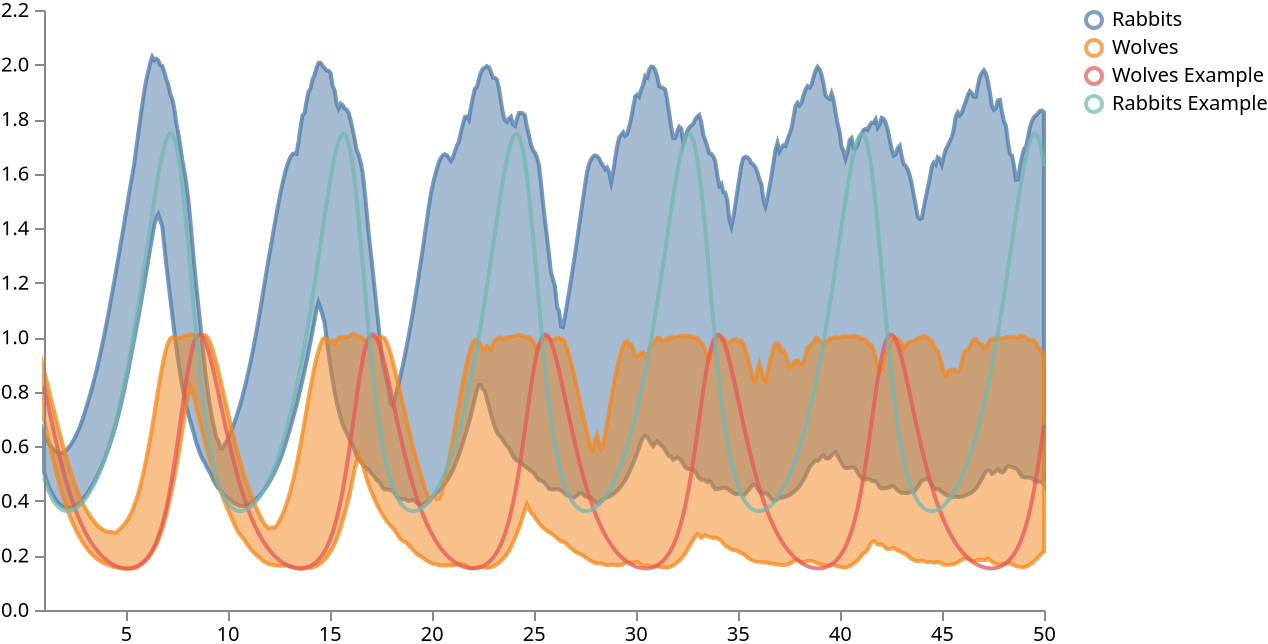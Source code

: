 {
   "$schema": "https://vega.github.io/schema/vega/v5.json",
   "width": 500,
   "height": 300,
   "scales": [
      {
         "name": "xscale",
         "type": "linear",
         "range": "width",
         "zero": false,
         "domain": {
            "fields": [
               {
                  "data": "distributions",
                  "field": "timepoint"
               },
               {
                  "data": "traces",
                  "field": "timepoint"
               },
               {
                  "data": "points",
                  "field": "timepoint"
               },
               {
                  "data": "markers",
                  "field": "timepoint"
               }
            ]
         }
      },
      {
         "name": "yscale",
         "type": "linear",
         "range": "height",
         "nice": true,
         "zero": true,
         "domain": {
            "fields": [
               {
                  "data": "distributions",
                  "field": "lower"
               },
               {
                  "data": "distributions",
                  "field": "upper"
               },
               {
                  "data": "traces",
                  "field": "value"
               },
               {
                  "data": "points",
                  "field": "value"
               }
            ]
         }
      },
      {
         "name": "color",
         "type": "ordinal",
         "range": "category",
         "domain": {
            "fields": [
               {
                  "data": "distributions",
                  "field": "trajectory"
               },
               {
                  "data": "traces",
                  "field": "trajectory"
               },
               {
                  "data": "points",
                  "field": "trajectory"
               }
            ]
         }
      }
   ],
   "axes": [
      {
         "name": "x_axis",
         "orient": "bottom",
         "scale": "xscale",
         "zindex": 100
      },
      {
         "name": "y_axis",
         "orient": "left",
         "scale": "yscale",
         "zindex": 100
      }
   ],
   "signals": [
      {
         "name": "clear",
         "value": true,
         "on": [
            {
               "events": "mouseup[!event.item]",
               "update": "true",
               "force": true
            }
         ]
      },
      {
         "name": "shift",
         "value": false,
         "on": [
            {
               "events": "@legendSymbol:click, @legendLabel:click",
               "update": "event.shiftKey",
               "force": true
            }
         ]
      },
      {
         "name": "clicked",
         "value": null,
         "on": [
            {
               "events": "@legendSymbol:click, @legendLabel:click",
               "update": "{value: datum.value}",
               "force": true
            }
         ]
      },
      {
         "name": "clearData",
         "value": true,
         "on": [
            {
               "events": "mouseup[!event.item]",
               "update": "true",
               "force": true
            }
         ]
      },
      {
         "name": "clickedData",
         "value": null,
         "on": [
            {
               "events": "@area:click",
               "update": "{value: datum.trajectory}",
               "force": true
            }
         ]
      }
   ],
   "legends": [
      {
         "name": "color_legend",
         "stroke": "color",
         "encode": {
            "symbols": {
               "name": "legendSymbol",
               "interactive": true,
               "update": {
                  "fill": {
                     "value": "transparent"
                  },
                  "strokeWidth": {
                     "value": 2
                  },
                  "opacity": [
                     {
                        "test": "!length(data('selected')) || indata('selected', 'value', datum.value) || indata('selectedData', 'value', datum.value)",
                        "value": 0.7
                     },
                     {
                        "value": 0.15
                     }
                  ],
                  "size": {
                     "value": 64
                  }
               }
            },
            "labels": {
               "name": "legendLabel",
               "interactive": true,
               "update": {
                  "opacity": [
                     {
                        "test": "!length(data('selectedData')) || indata('selectedData', 'value', datum.value)",
                        "value": 1
                     },
                     {
                        "value": 0.25
                     }
                  ]
               }
            }
         }
      }
   ],
   "marks": [
      {
         "type": "group",
         "zindex": 3,
         "name": "_points",
         "from": {
            "facet": {
               "name": "points_split",
               "data": "points",
               "groupby": "trajectory"
            }
         },
         "marks": [
            {
               "type": "symbol",
               "name": "_points_symbol",
               "from": {
                  "data": "points_split"
               },
               "zindex": 3,
               "encode": {
                  "update": {
                     "x": {
                        "scale": "xscale",
                        "field": "timepoint"
                     },
                     "y": {
                        "scale": "yscale",
                        "field": "value"
                     },
                     "size": {
                        "value": 10
                     },
                     "strokeWidth": {
                        "value": 2
                     },
                     "fill": {
                        "scale": "color",
                        "field": "trajectory"
                     },
                     "stroke": {
                        "scale": "color",
                        "field": "trajectory"
                     },
                     "fillOpacity": [
                        {
                           "test": "!length(data('selected')) || indata('selected', 'value', datum.trajectory)",
                           "value": 0.5
                        },
                        {
                           "value": 0.15
                        }
                     ],
                     "strokeOpacity": [
                        {
                           "test": "!length(data('selected')) || indata('selected', 'value', datum.trajectory)",
                           "value": 0.75
                        },
                        {
                           "value": 0.15
                        }
                     ],
                     "tooltip": {
                        "field": "value"
                     }
                  },
                  "hover": {
                     "fillOpacity": {
                        "value": 0.9
                     }
                  }
               }
            },
            {
               "type": "line",
               "name": "_points_line",
               "from": {
                  "data": "points_split"
               },
               "zindex": 3,
               "encode": {
                  "update": {
                     "x": {
                        "scale": "xscale",
                        "field": "timepoint"
                     },
                     "y": {
                        "scale": "yscale",
                        "field": "value"
                     },
                     "strokeWidth": {
                        "value": 2
                     },
                     "stroke": {
                        "scale": "color",
                        "field": "trajectory"
                     },
                     "interpolate": {
                        "value": "linear"
                     },
                     "strokeOpacity": [
                        {
                           "test": "!length(data('selected')) || indata('selected', 'value', datum.trajectory)",
                           "value": 0.3
                        },
                        {
                           "value": 0.1
                        }
                     ]
                  },
                  "hover": {
                     "fillOpacity": {
                        "value": 0.9
                     }
                  }
               }
            }
         ]
      },
      {
         "type": "group",
         "zindex": 2,
         "name": "_traces",
         "from": {
            "facet": {
               "name": "traces_split",
               "data": "traces",
               "groupby": "trajectory"
            }
         },
         "marks": [
            {
               "type": "line",
               "name": "_traces_lines",
               "from": {
                  "data": "traces_split"
               },
               "encode": {
                  "update": {
                     "x": {
                        "scale": "xscale",
                        "field": "timepoint"
                     },
                     "y": {
                        "scale": "yscale",
                        "field": "value"
                     },
                     "strokeWidth": {
                        "value": 2
                     },
                     "stroke": {
                        "scale": "color",
                        "field": "trajectory"
                     },
                     "interpolate": {
                        "value": "linear"
                     },
                     "strokeOpacity": [
                        {
                           "test": "!length(data('selected')) || indata('selected', 'value', datum.trajectory)",
                           "value": 0.75
                        },
                        {
                           "value": 0.15
                        }
                     ]
                  },
                  "hover": {
                     "fillOpacity": {
                        "value": 0.9
                     }
                  }
               }
            }
         ]
      },
      {
         "type": "group",
         "name": "_distributions",
         "zindex": 1,
         "from": {
            "facet": {
               "name": "trajectory_split",
               "data": "distributions",
               "groupby": "trajectory"
            }
         },
         "marks": [
            {
               "type": "area",
               "name": "area",
               "interactive": true,
               "from": {
                  "data": "trajectory_split"
               },
               "encode": {
                  "update": {
                     "x": {
                        "scale": "xscale",
                        "field": "timepoint"
                     },
                     "y": {
                        "scale": "yscale",
                        "field": "upper"
                     },
                     "y2": {
                        "scale": "yscale",
                        "field": "lower"
                     },
                     "interpolate": {
                        "value": "linear"
                     },
                     "strokeWidth": {
                        "value": 2
                     },
                     "fill": {
                        "scale": "color",
                        "field": "trajectory"
                     },
                     "stroke": {
                        "scale": "color",
                        "field": "trajectory"
                     },
                     "fillOpacity": [
                        {
                           "test": "!length(data('selected')) || indata('selected', 'value', datum.trajectory)",
                           "value": 0.5
                        },
                        {
                           "value": 0.15
                        }
                     ],
                     "strokeOpacity": [
                        {
                           "test": "!length(data('selected')) || indata('selected', 'value', datum.trajectory)",
                           "value": 0.75
                        },
                        {
                           "value": 0.15
                        }
                     ]
                  },
                  "hover": {
                     "fillOpacity": {
                        "value": 0.9
                     }
                  }
               }
            }
         ]
      },
      {
         "type": "group",
         "name": "_markers",
         "marks": [
            {
               "type": "rule",
               "name": "_marker text",
               "from": {
                  "data": "markers"
               },
               "encode": {
                  "enter": {
                     "stroke": {
                        "value": "lightgray"
                     }
                  },
                  "update": {
                     "x": {
                        "scale": "xscale",
                        "field": "timepoint"
                     },
                     "y2": {
                        "value": 0
                     },
                     "y": {
                        "signal": "height"
                     },
                     "opacity": {
                        "value": 1
                     }
                  }
               }
            },
            {
               "type": "text",
               "name": "_marker flags",
               "from": {
                  "data": "_marker text"
               },
               "encode": {
                  "enter": {
                     "text": {
                        "field": "datum.label"
                     },
                     "y": {
                        "value": 0
                     },
                     "fontSize": {
                        "value": 8
                     }
                  }
               },
               "transform": [
                  {
                     "type": "label",
                     "lineAnchor": "start",
                     "as": [
                        "x",
                        "_y",
                        "opacity",
                        "align",
                        "baseline"
                     ],
                     "offset": [
                        1
                     ],
                     "size": {
                        "signal": "[width, height]"
                     }
                  }
               ]
            }
         ]
      }
   ],
   "data": [
      {
         "name": "distributions",
         "values": [
            {
               "trajectory": "Rabbits",
               "timepoint": 1.0,
               "lower": 0.5051243111491204,
               "upper": 0.6488389670848846
            },
            {
               "trajectory": "Rabbits",
               "timepoint": 1.0981963872909546,
               "lower": 0.4810523107647896,
               "upper": 0.6317649573087692
            },
            {
               "trajectory": "Rabbits",
               "timepoint": 1.1963927745819092,
               "lower": 0.4601885452866554,
               "upper": 0.6172279119491577
            },
            {
               "trajectory": "Rabbits",
               "timepoint": 1.2945891618728638,
               "lower": 0.44223228096961975,
               "upper": 0.6050723165273666
            },
            {
               "trajectory": "Rabbits",
               "timepoint": 1.3927855491638184,
               "lower": 0.4269068524241447,
               "upper": 0.5951532989740371
            },
            {
               "trajectory": "Rabbits",
               "timepoint": 1.490981936454773,
               "lower": 0.41377234309911726,
               "upper": 0.5873368799686431
            },
            {
               "trajectory": "Rabbits",
               "timepoint": 1.5891783237457275,
               "lower": 0.40248590111732485,
               "upper": 0.5815026640892028
            },
            {
               "trajectory": "Rabbits",
               "timepoint": 1.6873748302459717,
               "lower": 0.3931929439306259,
               "upper": 0.5775427132844925
            },
            {
               "trajectory": "Rabbits",
               "timepoint": 1.7855710983276367,
               "lower": 0.3862742096185684,
               "upper": 0.5753624409437179
            },
            {
               "trajectory": "Rabbits",
               "timepoint": 1.8837676048278809,
               "lower": 0.38118805140256884,
               "upper": 0.5757302582263947
            },
            {
               "trajectory": "Rabbits",
               "timepoint": 1.981963872909546,
               "lower": 0.3776500791311264,
               "upper": 0.5796148270368576
            },
            {
               "trajectory": "Rabbits",
               "timepoint": 2.08016037940979,
               "lower": 0.37555393427610395,
               "upper": 0.585342624783516
            },
            {
               "trajectory": "Rabbits",
               "timepoint": 2.178356647491455,
               "lower": 0.3748101145029068,
               "upper": 0.5931292980909347
            },
            {
               "trajectory": "Rabbits",
               "timepoint": 2.276553153991699,
               "lower": 0.3753451660275459,
               "upper": 0.6025383323431015
            },
            {
               "trajectory": "Rabbits",
               "timepoint": 2.3747496604919434,
               "lower": 0.377096489071846,
               "upper": 0.6135480284690856
            },
            {
               "trajectory": "Rabbits",
               "timepoint": 2.4729459285736084,
               "lower": 0.3800157144665718,
               "upper": 0.6261454164981841
            },
            {
               "trajectory": "Rabbits",
               "timepoint": 2.5711421966552734,
               "lower": 0.3840783342719078,
               "upper": 0.6403272837400436
            },
            {
               "trajectory": "Rabbits",
               "timepoint": 2.6693387031555176,
               "lower": 0.3895245581865311,
               "upper": 0.6560939222574232
            },
            {
               "trajectory": "Rabbits",
               "timepoint": 2.7675352096557617,
               "lower": 0.39607561081647874,
               "upper": 0.6737348735332488
            },
            {
               "trajectory": "Rabbits",
               "timepoint": 2.8657314777374268,
               "lower": 0.4037196129560471,
               "upper": 0.6940728366374967
            },
            {
               "trajectory": "Rabbits",
               "timepoint": 2.963927745819092,
               "lower": 0.41245175153017044,
               "upper": 0.7161092609167097
            },
            {
               "trajectory": "Rabbits",
               "timepoint": 3.062124252319336,
               "lower": 0.4222735777497292,
               "upper": 0.7398648440837858
            },
            {
               "trajectory": "Rabbits",
               "timepoint": 3.16032075881958,
               "lower": 0.43319143205881117,
               "upper": 0.7646123915910719
            },
            {
               "trajectory": "Rabbits",
               "timepoint": 3.258517026901245,
               "lower": 0.4452171564102173,
               "upper": 0.7892877429723737
            },
            {
               "trajectory": "Rabbits",
               "timepoint": 3.3567135334014893,
               "lower": 0.4569105193018913,
               "upper": 0.815542286634445
            },
            {
               "trajectory": "Rabbits",
               "timepoint": 3.4549098014831543,
               "lower": 0.4695918634533882,
               "upper": 0.8433761298656461
            },
            {
               "trajectory": "Rabbits",
               "timepoint": 3.5531063079833984,
               "lower": 0.483332422375679,
               "upper": 0.8727851301431654
            },
            {
               "trajectory": "Rabbits",
               "timepoint": 3.6513025760650635,
               "lower": 0.4981502011418343,
               "upper": 0.9037574321031568
            },
            {
               "trajectory": "Rabbits",
               "timepoint": 3.7494990825653076,
               "lower": 0.5140681594610215,
               "upper": 0.9362738102674482
            },
            {
               "trajectory": "Rabbits",
               "timepoint": 3.8476953506469727,
               "lower": 0.5311100453138351,
               "upper": 0.970302867889404
            },
            {
               "trajectory": "Rabbits",
               "timepoint": 3.945891857147217,
               "lower": 0.5493017822504044,
               "upper": 1.0058008164167402
            },
            {
               "trajectory": "Rabbits",
               "timepoint": 4.044088363647461,
               "lower": 0.5684487670660019,
               "upper": 1.0427060514688489
            },
            {
               "trajectory": "Rabbits",
               "timepoint": 4.142284393310547,
               "lower": 0.5885705500841141,
               "upper": 1.0809359312057492
            },
            {
               "trajectory": "Rabbits",
               "timepoint": 4.240481376647949,
               "lower": 0.6098981499671936,
               "upper": 1.1203878223896024
            },
            {
               "trajectory": "Rabbits",
               "timepoint": 4.338677406311035,
               "lower": 0.6324594795703888,
               "upper": 1.1609291970729825
            },
            {
               "trajectory": "Rabbits",
               "timepoint": 4.436873912811279,
               "lower": 0.6562829375267029,
               "upper": 1.2023967802524564
            },
            {
               "trajectory": "Rabbits",
               "timepoint": 4.535070419311523,
               "lower": 0.6823425441980362,
               "upper": 1.244588083028793
            },
            {
               "trajectory": "Rabbits",
               "timepoint": 4.633266448974609,
               "lower": 0.7107869565486908,
               "upper": 1.2872623503208158
            },
            {
               "trajectory": "Rabbits",
               "timepoint": 4.7314629554748535,
               "lower": 0.7407032549381256,
               "upper": 1.3301270723342893
            },
            {
               "trajectory": "Rabbits",
               "timepoint": 4.829659461975098,
               "lower": 0.7721204370260238,
               "upper": 1.3728431224822994
            },
            {
               "trajectory": "Rabbits",
               "timepoint": 4.927855491638184,
               "lower": 0.805060988664627,
               "upper": 1.4171339631080624
            },
            {
               "trajectory": "Rabbits",
               "timepoint": 5.026051998138428,
               "lower": 0.8395456910133362,
               "upper": 1.4623533129692075
            },
            {
               "trajectory": "Rabbits",
               "timepoint": 5.124248504638672,
               "lower": 0.8755844682455063,
               "upper": 1.5069728612899778
            },
            {
               "trajectory": "Rabbits",
               "timepoint": 5.222445011138916,
               "lower": 0.9131788015365601,
               "upper": 1.5505466878414154
            },
            {
               "trajectory": "Rabbits",
               "timepoint": 5.32064151763916,
               "lower": 0.9523179590702057,
               "upper": 1.5925707936286926
            },
            {
               "trajectory": "Rabbits",
               "timepoint": 5.418837547302246,
               "lower": 0.9904650866985321,
               "upper": 1.6349843382835387
            },
            {
               "trajectory": "Rabbits",
               "timepoint": 5.51703405380249,
               "lower": 1.0290996789932252,
               "upper": 1.6903327703475952
            },
            {
               "trajectory": "Rabbits",
               "timepoint": 5.615230560302734,
               "lower": 1.068894773721695,
               "upper": 1.7450684905052185
            },
            {
               "trajectory": "Rabbits",
               "timepoint": 5.7134270668029785,
               "lower": 1.1097592115402222,
               "upper": 1.7986104249954225
            },
            {
               "trajectory": "Rabbits",
               "timepoint": 5.811623573303223,
               "lower": 1.151575994491577,
               "upper": 1.850271362066269
            },
            {
               "trajectory": "Rabbits",
               "timepoint": 5.909819602966309,
               "lower": 1.1941976070404052,
               "upper": 1.899582540988922
            },
            {
               "trajectory": "Rabbits",
               "timepoint": 6.008016109466553,
               "lower": 1.23744078874588,
               "upper": 1.943354856967926
            },
            {
               "trajectory": "Rabbits",
               "timepoint": 6.106212615966797,
               "lower": 1.2810803174972534,
               "upper": 1.9746112644672393
            },
            {
               "trajectory": "Rabbits",
               "timepoint": 6.204409122467041,
               "lower": 1.3245567440986634,
               "upper": 2.006672477722168
            },
            {
               "trajectory": "Rabbits",
               "timepoint": 6.302605152130127,
               "lower": 1.3671102821826935,
               "upper": 2.0283280491828917
            },
            {
               "trajectory": "Rabbits",
               "timepoint": 6.400801658630371,
               "lower": 1.408983862400055,
               "upper": 2.01531400680542
            },
            {
               "trajectory": "Rabbits",
               "timepoint": 6.498998165130615,
               "lower": 1.4367581963539124,
               "upper": 2.0211418747901915
            },
            {
               "trajectory": "Rabbits",
               "timepoint": 6.597194671630859,
               "lower": 1.4506515979766845,
               "upper": 2.015464460849762
            },
            {
               "trajectory": "Rabbits",
               "timepoint": 6.695390701293945,
               "lower": 1.4284321010112762,
               "upper": 1.9974848330020905
            },
            {
               "trajectory": "Rabbits",
               "timepoint": 6.7935872077941895,
               "lower": 1.4066657185554505,
               "upper": 1.9946840226650238
            },
            {
               "trajectory": "Rabbits",
               "timepoint": 6.891783714294434,
               "lower": 1.3370188474655151,
               "upper": 1.973221319913864
            },
            {
               "trajectory": "Rabbits",
               "timepoint": 6.989980220794678,
               "lower": 1.268656712770462,
               "upper": 1.946996235847473
            },
            {
               "trajectory": "Rabbits",
               "timepoint": 7.088176250457764,
               "lower": 1.2056418180465698,
               "upper": 1.926825213432312
            },
            {
               "trajectory": "Rabbits",
               "timepoint": 7.186372756958008,
               "lower": 1.1426748096942902,
               "upper": 1.8917805612087248
            },
            {
               "trajectory": "Rabbits",
               "timepoint": 7.284569263458252,
               "lower": 1.0809118807315827,
               "upper": 1.873773556947708
            },
            {
               "trajectory": "Rabbits",
               "timepoint": 7.382765769958496,
               "lower": 1.021326494216919,
               "upper": 1.838645803928375
            },
            {
               "trajectory": "Rabbits",
               "timepoint": 7.48096227645874,
               "lower": 0.9646812707185746,
               "upper": 1.7861752212047575
            },
            {
               "trajectory": "Rabbits",
               "timepoint": 7.579158306121826,
               "lower": 0.9115411072969437,
               "upper": 1.7476635694503784
            },
            {
               "trajectory": "Rabbits",
               "timepoint": 7.67735481262207,
               "lower": 0.8622704237699509,
               "upper": 1.7020660996437074
            },
            {
               "trajectory": "Rabbits",
               "timepoint": 7.7755513191223145,
               "lower": 0.8200316578149796,
               "upper": 1.650298374891281
            },
            {
               "trajectory": "Rabbits",
               "timepoint": 7.873747825622559,
               "lower": 0.7819973856210709,
               "upper": 1.6116529524326324
            },
            {
               "trajectory": "Rabbits",
               "timepoint": 7.9719438552856445,
               "lower": 0.7480799227952957,
               "upper": 1.563731038570404
            },
            {
               "trajectory": "Rabbits",
               "timepoint": 8.070140838623047,
               "lower": 0.7194193333387375,
               "upper": 1.5072274923324585
            },
            {
               "trajectory": "Rabbits",
               "timepoint": 8.168336868286133,
               "lower": 0.6914891541004181,
               "upper": 1.4292892456054687
            },
            {
               "trajectory": "Rabbits",
               "timepoint": 8.266532897949219,
               "lower": 0.6670606106519699,
               "upper": 1.3471659898757935
            },
            {
               "trajectory": "Rabbits",
               "timepoint": 8.364728927612305,
               "lower": 0.641142001748085,
               "upper": 1.2633545577526093
            },
            {
               "trajectory": "Rabbits",
               "timepoint": 8.462925910949707,
               "lower": 0.6135189205408096,
               "upper": 1.1872593283653259
            },
            {
               "trajectory": "Rabbits",
               "timepoint": 8.56112289428711,
               "lower": 0.5919944554567337,
               "upper": 1.1166882276535033
            },
            {
               "trajectory": "Rabbits",
               "timepoint": 8.659318923950195,
               "lower": 0.571210527420044,
               "upper": 1.0470829546451568
            },
            {
               "trajectory": "Rabbits",
               "timepoint": 8.757514953613281,
               "lower": 0.5549307703971863,
               "upper": 0.9762333691120146
            },
            {
               "trajectory": "Rabbits",
               "timepoint": 8.855710983276367,
               "lower": 0.5424787819385528,
               "upper": 0.9051215559244155
            },
            {
               "trajectory": "Rabbits",
               "timepoint": 8.95390796661377,
               "lower": 0.5280335992574692,
               "upper": 0.8438710719346999
            },
            {
               "trajectory": "Rabbits",
               "timepoint": 9.052103996276855,
               "lower": 0.5136239737272262,
               "upper": 0.7899392932653426
            },
            {
               "trajectory": "Rabbits",
               "timepoint": 9.150300979614258,
               "lower": 0.5010840415954589,
               "upper": 0.741310104727745
            },
            {
               "trajectory": "Rabbits",
               "timepoint": 9.248497009277344,
               "lower": 0.4843059152364731,
               "upper": 0.6987793892621994
            },
            {
               "trajectory": "Rabbits",
               "timepoint": 9.346693992614746,
               "lower": 0.46948242634534837,
               "upper": 0.6654698103666306
            },
            {
               "trajectory": "Rabbits",
               "timepoint": 9.444890022277832,
               "lower": 0.456996813416481,
               "upper": 0.6317428410053253
            },
            {
               "trajectory": "Rabbits",
               "timepoint": 9.543086051940918,
               "lower": 0.44688632488250735,
               "upper": 0.6195917665958404
            },
            {
               "trajectory": "Rabbits",
               "timepoint": 9.64128303527832,
               "lower": 0.4393170580267906,
               "upper": 0.5936942964792251
            },
            {
               "trajectory": "Rabbits",
               "timepoint": 9.739479064941406,
               "lower": 0.43049156963825225,
               "upper": 0.5928875982761382
            },
            {
               "trajectory": "Rabbits",
               "timepoint": 9.837675094604492,
               "lower": 0.42122622579336166,
               "upper": 0.604402607679367
            },
            {
               "trajectory": "Rabbits",
               "timepoint": 9.935872077941895,
               "lower": 0.4145303204655647,
               "upper": 0.6175673276185989
            },
            {
               "trajectory": "Rabbits",
               "timepoint": 10.03406810760498,
               "lower": 0.409544937312603,
               "upper": 0.6323772072792053
            },
            {
               "trajectory": "Rabbits",
               "timepoint": 10.132265090942383,
               "lower": 0.4043998926877975,
               "upper": 0.648832431435585
            },
            {
               "trajectory": "Rabbits",
               "timepoint": 10.230461120605469,
               "lower": 0.39657222479581833,
               "upper": 0.6669412821531295
            },
            {
               "trajectory": "Rabbits",
               "timepoint": 10.328657150268555,
               "lower": 0.3914209812879562,
               "upper": 0.6867181420326233
            },
            {
               "trajectory": "Rabbits",
               "timepoint": 10.426854133605957,
               "lower": 0.38856773972511294,
               "upper": 0.7081786185503005
            },
            {
               "trajectory": "Rabbits",
               "timepoint": 10.525050163269043,
               "lower": 0.3846037968993187,
               "upper": 0.7313447654247283
            },
            {
               "trajectory": "Rabbits",
               "timepoint": 10.623247146606445,
               "lower": 0.38213504999876025,
               "upper": 0.7562388241291045
            },
            {
               "trajectory": "Rabbits",
               "timepoint": 10.721443176269531,
               "lower": 0.3810760900378227,
               "upper": 0.7828852593898772
            },
            {
               "trajectory": "Rabbits",
               "timepoint": 10.819639205932617,
               "lower": 0.38122865110635756,
               "upper": 0.8113089025020598
            },
            {
               "trajectory": "Rabbits",
               "timepoint": 10.91783618927002,
               "lower": 0.38336937576532365,
               "upper": 0.8415317207574843
            },
            {
               "trajectory": "Rabbits",
               "timepoint": 11.016032218933105,
               "lower": 0.3866841092705727,
               "upper": 0.8735748052597044
            },
            {
               "trajectory": "Rabbits",
               "timepoint": 11.114228248596191,
               "lower": 0.3911342531442642,
               "upper": 0.9074536323547362
            },
            {
               "trajectory": "Rabbits",
               "timepoint": 11.212425231933594,
               "lower": 0.39669124931097033,
               "upper": 0.9431790947914122
            },
            {
               "trajectory": "Rabbits",
               "timepoint": 11.31062126159668,
               "lower": 0.40181774348020555,
               "upper": 0.9807507842779157
            },
            {
               "trajectory": "Rabbits",
               "timepoint": 11.408818244934082,
               "lower": 0.407728835940361,
               "upper": 1.0201601594686507
            },
            {
               "trajectory": "Rabbits",
               "timepoint": 11.507014274597168,
               "lower": 0.4146845549345016,
               "upper": 1.0613841593265532
            },
            {
               "trajectory": "Rabbits",
               "timepoint": 11.605210304260254,
               "lower": 0.42267623692750933,
               "upper": 1.1043815016746519
            },
            {
               "trajectory": "Rabbits",
               "timepoint": 11.703407287597656,
               "lower": 0.4317007020115852,
               "upper": 1.1490903258323666
            },
            {
               "trajectory": "Rabbits",
               "timepoint": 11.801603317260742,
               "lower": 0.4413680672645569,
               "upper": 1.195424300432205
            },
            {
               "trajectory": "Rabbits",
               "timepoint": 11.899799346923828,
               "lower": 0.4518758445978165,
               "upper": 1.2405022025108334
            },
            {
               "trajectory": "Rabbits",
               "timepoint": 11.99799633026123,
               "lower": 0.4634175285696983,
               "upper": 1.2830369472503658
            },
            {
               "trajectory": "Rabbits",
               "timepoint": 12.096192359924316,
               "lower": 0.476004995405674,
               "upper": 1.3257771432399745
            },
            {
               "trajectory": "Rabbits",
               "timepoint": 12.194389343261719,
               "lower": 0.48965266942977903,
               "upper": 1.368388450145721
            },
            {
               "trajectory": "Rabbits",
               "timepoint": 12.292585372924805,
               "lower": 0.5043785005807877,
               "upper": 1.4104705750942226
            },
            {
               "trajectory": "Rabbits",
               "timepoint": 12.39078140258789,
               "lower": 0.5202018976211548,
               "upper": 1.4515727937221523
            },
            {
               "trajectory": "Rabbits",
               "timepoint": 12.488978385925293,
               "lower": 0.5371453166007996,
               "upper": 1.491175544261932
            },
            {
               "trajectory": "Rabbits",
               "timepoint": 12.587174415588379,
               "lower": 0.5552328586578369,
               "upper": 1.5286987662315366
            },
            {
               "trajectory": "Rabbits",
               "timepoint": 12.685371398925781,
               "lower": 0.5746016263961792,
               "upper": 1.5635028123855588
            },
            {
               "trajectory": "Rabbits",
               "timepoint": 12.783567428588867,
               "lower": 0.5970102906227112,
               "upper": 1.5948892235755918
            },
            {
               "trajectory": "Rabbits",
               "timepoint": 12.881763458251953,
               "lower": 0.6207388818264008,
               "upper": 1.6221232175827025
            },
            {
               "trajectory": "Rabbits",
               "timepoint": 12.979960441589355,
               "lower": 0.6453634649515152,
               "upper": 1.644442594051361
            },
            {
               "trajectory": "Rabbits",
               "timepoint": 13.078156471252441,
               "lower": 0.6708035081624985,
               "upper": 1.6610858678817748
            },
            {
               "trajectory": "Rabbits",
               "timepoint": 13.176352500915527,
               "lower": 0.6968708425760269,
               "upper": 1.6713273644447326
            },
            {
               "trajectory": "Rabbits",
               "timepoint": 13.27454948425293,
               "lower": 0.7234418570995331,
               "upper": 1.6745122253894806
            },
            {
               "trajectory": "Rabbits",
               "timepoint": 13.372745513916016,
               "lower": 0.7513154923915863,
               "upper": 1.6727754712104796
            },
            {
               "trajectory": "Rabbits",
               "timepoint": 13.470942497253418,
               "lower": 0.78050856590271,
               "upper": 1.716128623485565
            },
            {
               "trajectory": "Rabbits",
               "timepoint": 13.569138526916504,
               "lower": 0.8110340058803559,
               "upper": 1.7695979833602904
            },
            {
               "trajectory": "Rabbits",
               "timepoint": 13.66733455657959,
               "lower": 0.842897766828537,
               "upper": 1.8139043271541595
            },
            {
               "trajectory": "Rabbits",
               "timepoint": 13.765531539916992,
               "lower": 0.8761000365018845,
               "upper": 1.8211844146251677
            },
            {
               "trajectory": "Rabbits",
               "timepoint": 13.863727569580078,
               "lower": 0.9106319785118103,
               "upper": 1.8637800216674802
            },
            {
               "trajectory": "Rabbits",
               "timepoint": 13.96192455291748,
               "lower": 0.9464745968580246,
               "upper": 1.8995178580284118
            },
            {
               "trajectory": "Rabbits",
               "timepoint": 14.060120582580566,
               "lower": 0.9835943669080734,
               "upper": 1.912487632036209
            },
            {
               "trajectory": "Rabbits",
               "timepoint": 14.158316612243652,
               "lower": 1.0219449251890182,
               "upper": 1.9452049076557159
            },
            {
               "trajectory": "Rabbits",
               "timepoint": 14.256513595581055,
               "lower": 1.0614603579044342,
               "upper": 1.9617474615573882
            },
            {
               "trajectory": "Rabbits",
               "timepoint": 14.35470962524414,
               "lower": 1.1020531356334686,
               "upper": 1.9881222665309906
            },
            {
               "trajectory": "Rabbits",
               "timepoint": 14.452905654907227,
               "lower": 1.1269083678722382,
               "upper": 2.0061532855033875
            },
            {
               "trajectory": "Rabbits",
               "timepoint": 14.551102638244629,
               "lower": 1.1055106699466706,
               "upper": 2.0061437666416166
            },
            {
               "trajectory": "Rabbits",
               "timepoint": 14.649298667907715,
               "lower": 1.0808826684951782,
               "upper": 1.9949356257915496
            },
            {
               "trajectory": "Rabbits",
               "timepoint": 14.747495651245117,
               "lower": 1.0539768517017365,
               "upper": 1.987330251932144
            },
            {
               "trajectory": "Rabbits",
               "timepoint": 14.845691680908203,
               "lower": 0.9956606686115265,
               "upper": 1.977737545967102
            },
            {
               "trajectory": "Rabbits",
               "timepoint": 14.943887710571289,
               "lower": 0.9405529707670212,
               "upper": 1.9775248050689695
            },
            {
               "trajectory": "Rabbits",
               "timepoint": 15.042084693908691,
               "lower": 0.8891286879777909,
               "upper": 1.9683462738990782
            },
            {
               "trajectory": "Rabbits",
               "timepoint": 15.140280723571777,
               "lower": 0.8416773855686188,
               "upper": 1.9223632514476774
            },
            {
               "trajectory": "Rabbits",
               "timepoint": 15.23847770690918,
               "lower": 0.7987896740436554,
               "upper": 1.9055021107196808
            },
            {
               "trajectory": "Rabbits",
               "timepoint": 15.336673736572266,
               "lower": 0.7641114115715026,
               "upper": 1.8573774456977843
            },
            {
               "trajectory": "Rabbits",
               "timepoint": 15.434869766235352,
               "lower": 0.7325069457292557,
               "upper": 1.838408941030502
            },
            {
               "trajectory": "Rabbits",
               "timepoint": 15.533066749572754,
               "lower": 0.7046769589185715,
               "upper": 1.8566193163394926
            },
            {
               "trajectory": "Rabbits",
               "timepoint": 15.63126277923584,
               "lower": 0.6805095404386521,
               "upper": 1.8516739666461943
            },
            {
               "trajectory": "Rabbits",
               "timepoint": 15.729458808898926,
               "lower": 0.6646953701972962,
               "upper": 1.8386036038398743
            },
            {
               "trajectory": "Rabbits",
               "timepoint": 15.827655792236328,
               "lower": 0.6481923609972,
               "upper": 1.8343990445137024
            },
            {
               "trajectory": "Rabbits",
               "timepoint": 15.925851821899414,
               "lower": 0.6312552928924561,
               "upper": 1.8231343924999235
            },
            {
               "trajectory": "Rabbits",
               "timepoint": 16.0240478515625,
               "lower": 0.6174396783113479,
               "upper": 1.796340215206146
            },
            {
               "trajectory": "Rabbits",
               "timepoint": 16.12224578857422,
               "lower": 0.6048211842775345,
               "upper": 1.7632344782352447
            },
            {
               "trajectory": "Rabbits",
               "timepoint": 16.220439910888672,
               "lower": 0.5861428260803223,
               "upper": 1.7273318111896514
            },
            {
               "trajectory": "Rabbits",
               "timepoint": 16.31863784790039,
               "lower": 0.5645932614803314,
               "upper": 1.6872319936752318
            },
            {
               "trajectory": "Rabbits",
               "timepoint": 16.416833877563477,
               "lower": 0.5531397134065628,
               "upper": 1.6694511115550994
            },
            {
               "trajectory": "Rabbits",
               "timepoint": 16.515029907226562,
               "lower": 0.5454001277685165,
               "upper": 1.6414436995983124
            },
            {
               "trajectory": "Rabbits",
               "timepoint": 16.61322784423828,
               "lower": 0.5345095366239547,
               "upper": 1.6056683242321013
            },
            {
               "trajectory": "Rabbits",
               "timepoint": 16.711421966552734,
               "lower": 0.5248127788305282,
               "upper": 1.5370599269866942
            },
            {
               "trajectory": "Rabbits",
               "timepoint": 16.809619903564453,
               "lower": 0.5188495635986328,
               "upper": 1.4614464104175569
            },
            {
               "trajectory": "Rabbits",
               "timepoint": 16.90781593322754,
               "lower": 0.5141069158911705,
               "upper": 1.3810622274875641
            },
            {
               "trajectory": "Rabbits",
               "timepoint": 17.006011962890625,
               "lower": 0.5036842778325081,
               "upper": 1.3148657023906707
            },
            {
               "trajectory": "Rabbits",
               "timepoint": 17.10420799255371,
               "lower": 0.4955750972032547,
               "upper": 1.2469740509986875
            },
            {
               "trajectory": "Rabbits",
               "timepoint": 17.20240592956543,
               "lower": 0.486618934571743,
               "upper": 1.1773756980895993
            },
            {
               "trajectory": "Rabbits",
               "timepoint": 17.300601959228516,
               "lower": 0.4762810945510864,
               "upper": 1.1075618743896483
            },
            {
               "trajectory": "Rabbits",
               "timepoint": 17.3987979888916,
               "lower": 0.4718186900019646,
               "upper": 1.0388622075319287
            },
            {
               "trajectory": "Rabbits",
               "timepoint": 17.496994018554688,
               "lower": 0.4622297614812851,
               "upper": 0.9670342475175854
            },
            {
               "trajectory": "Rabbits",
               "timepoint": 17.595190048217773,
               "lower": 0.4485212951898575,
               "upper": 0.8990428447723385
            },
            {
               "trajectory": "Rabbits",
               "timepoint": 17.693387985229492,
               "lower": 0.44212027490139005,
               "upper": 0.8747189581394195
            },
            {
               "trajectory": "Rabbits",
               "timepoint": 17.791584014892578,
               "lower": 0.44298544377088545,
               "upper": 0.8403298556804656
            },
            {
               "trajectory": "Rabbits",
               "timepoint": 17.889780044555664,
               "lower": 0.4412238642573357,
               "upper": 0.8073499917984008
            },
            {
               "trajectory": "Rabbits",
               "timepoint": 17.98797607421875,
               "lower": 0.4404029667377472,
               "upper": 0.756241524219513
            },
            {
               "trajectory": "Rabbits",
               "timepoint": 18.086172103881836,
               "lower": 0.4368326559662819,
               "upper": 0.748366367816925
            },
            {
               "trajectory": "Rabbits",
               "timepoint": 18.184368133544922,
               "lower": 0.42849123030900954,
               "upper": 0.7742634236812591
            },
            {
               "trajectory": "Rabbits",
               "timepoint": 18.28256607055664,
               "lower": 0.41640654951334,
               "upper": 0.8020657032728196
            },
            {
               "trajectory": "Rabbits",
               "timepoint": 18.380762100219727,
               "lower": 0.4095948994159698,
               "upper": 0.8316493302583694
            },
            {
               "trajectory": "Rabbits",
               "timepoint": 18.478958129882812,
               "lower": 0.4073739260435104,
               "upper": 0.8630342334508896
            },
            {
               "trajectory": "Rabbits",
               "timepoint": 18.5771541595459,
               "lower": 0.4066722258925438,
               "upper": 0.8962369143962859
            },
            {
               "trajectory": "Rabbits",
               "timepoint": 18.675350189208984,
               "lower": 0.4074068084359169,
               "upper": 0.931265839934349
            },
            {
               "trajectory": "Rabbits",
               "timepoint": 18.773548126220703,
               "lower": 0.40268880128860474,
               "upper": 0.9681242197751998
            },
            {
               "trajectory": "Rabbits",
               "timepoint": 18.87174415588379,
               "lower": 0.399829663336277,
               "upper": 1.006803148984909
            },
            {
               "trajectory": "Rabbits",
               "timepoint": 18.969940185546875,
               "lower": 0.40095287263393403,
               "upper": 1.047283226251602
            },
            {
               "trajectory": "Rabbits",
               "timepoint": 19.06813621520996,
               "lower": 0.4031273275613785,
               "upper": 1.0895249366760253
            },
            {
               "trajectory": "Rabbits",
               "timepoint": 19.166332244873047,
               "lower": 0.3990011066198349,
               "upper": 1.1334718346595762
            },
            {
               "trajectory": "Rabbits",
               "timepoint": 19.264530181884766,
               "lower": 0.39364364594221113,
               "upper": 1.1790435075759886
            },
            {
               "trajectory": "Rabbits",
               "timepoint": 19.36272621154785,
               "lower": 0.38806077688932417,
               "upper": 1.2261301219463348
            },
            {
               "trajectory": "Rabbits",
               "timepoint": 19.460922241210938,
               "lower": 0.38450371026992797,
               "upper": 1.2745866119861602
            },
            {
               "trajectory": "Rabbits",
               "timepoint": 19.559118270874023,
               "lower": 0.3875089153647423,
               "upper": 1.3242292463779448
            },
            {
               "trajectory": "Rabbits",
               "timepoint": 19.65731430053711,
               "lower": 0.39167160391807554,
               "upper": 1.374829018115997
            },
            {
               "trajectory": "Rabbits",
               "timepoint": 19.755512237548828,
               "lower": 0.3969603732228279,
               "upper": 1.426099723577499
            },
            {
               "trajectory": "Rabbits",
               "timepoint": 19.853708267211914,
               "lower": 0.4033517211675644,
               "upper": 1.4776994168758388
            },
            {
               "trajectory": "Rabbits",
               "timepoint": 19.951904296875,
               "lower": 0.4093814805150032,
               "upper": 1.5238482177257533
            },
            {
               "trajectory": "Rabbits",
               "timepoint": 20.050100326538086,
               "lower": 0.415441007912159,
               "upper": 1.5586489498615261
            },
            {
               "trajectory": "Rabbits",
               "timepoint": 20.148296356201172,
               "lower": 0.4219281882047653,
               "upper": 1.590088194608688
            },
            {
               "trajectory": "Rabbits",
               "timepoint": 20.24649429321289,
               "lower": 0.4287471905350685,
               "upper": 1.6174417972564694
            },
            {
               "trajectory": "Rabbits",
               "timepoint": 20.344690322875977,
               "lower": 0.4356454789638519,
               "upper": 1.639961630105972
            },
            {
               "trajectory": "Rabbits",
               "timepoint": 20.442886352539062,
               "lower": 0.4435746371746063,
               "upper": 1.656901055574417
            },
            {
               "trajectory": "Rabbits",
               "timepoint": 20.54108238220215,
               "lower": 0.4525284916162491,
               "upper": 1.6675437271595
            },
            {
               "trajectory": "Rabbits",
               "timepoint": 20.639278411865234,
               "lower": 0.4625064104795456,
               "upper": 1.6712466537952422
            },
            {
               "trajectory": "Rabbits",
               "timepoint": 20.73747444152832,
               "lower": 0.4735117956995964,
               "upper": 1.6674805879592896
            },
            {
               "trajectory": "Rabbits",
               "timepoint": 20.83567237854004,
               "lower": 0.485551755130291,
               "upper": 1.6580154597759247
            },
            {
               "trajectory": "Rabbits",
               "timepoint": 20.933868408203125,
               "lower": 0.49863721430301666,
               "upper": 1.6465700745582579
            },
            {
               "trajectory": "Rabbits",
               "timepoint": 21.03206443786621,
               "lower": 0.51282719373703,
               "upper": 1.6579146325588225
            },
            {
               "trajectory": "Rabbits",
               "timepoint": 21.130260467529297,
               "lower": 0.5302152931690216,
               "upper": 1.681108945608139
            },
            {
               "trajectory": "Rabbits",
               "timepoint": 21.228456497192383,
               "lower": 0.548772668838501,
               "upper": 1.7017919838428497
            },
            {
               "trajectory": "Rabbits",
               "timepoint": 21.3266544342041,
               "lower": 0.5685295164585114,
               "upper": 1.7162834405899046
            },
            {
               "trajectory": "Rabbits",
               "timepoint": 21.424850463867188,
               "lower": 0.5895175069570542,
               "upper": 1.750265085697174
            },
            {
               "trajectory": "Rabbits",
               "timepoint": 21.523046493530273,
               "lower": 0.6117695927619934,
               "upper": 1.7796592116355896
            },
            {
               "trajectory": "Rabbits",
               "timepoint": 21.62124252319336,
               "lower": 0.6353199332952499,
               "upper": 1.8073849022388457
            },
            {
               "trajectory": "Rabbits",
               "timepoint": 21.719438552856445,
               "lower": 0.6602031528949738,
               "upper": 1.8098789393901824
            },
            {
               "trajectory": "Rabbits",
               "timepoint": 21.817636489868164,
               "lower": 0.6864525496959687,
               "upper": 1.7979984700679776
            },
            {
               "trajectory": "Rabbits",
               "timepoint": 21.91583251953125,
               "lower": 0.7141019701957703,
               "upper": 1.8413004696369168
            },
            {
               "trajectory": "Rabbits",
               "timepoint": 22.014028549194336,
               "lower": 0.7431831270456314,
               "upper": 1.8793084323406217
            },
            {
               "trajectory": "Rabbits",
               "timepoint": 22.112224578857422,
               "lower": 0.7737266510725022,
               "upper": 1.9107930481433866
            },
            {
               "trajectory": "Rabbits",
               "timepoint": 22.210420608520508,
               "lower": 0.8055409729480744,
               "upper": 1.9169816553592682
            },
            {
               "trajectory": "Rabbits",
               "timepoint": 22.308618545532227,
               "lower": 0.8251921176910401,
               "upper": 1.9464172065258025
            },
            {
               "trajectory": "Rabbits",
               "timepoint": 22.406814575195312,
               "lower": 0.8253151297569274,
               "upper": 1.9703969955444336
            },
            {
               "trajectory": "Rabbits",
               "timepoint": 22.5050106048584,
               "lower": 0.8099280536174774,
               "upper": 1.9839801490306854
            },
            {
               "trajectory": "Rabbits",
               "timepoint": 22.603206634521484,
               "lower": 0.8038699805736542,
               "upper": 1.988193392753601
            },
            {
               "trajectory": "Rabbits",
               "timepoint": 22.70140266418457,
               "lower": 0.7710606127977371,
               "upper": 1.9942415654659271
            },
            {
               "trajectory": "Rabbits",
               "timepoint": 22.799598693847656,
               "lower": 0.7470197588205337,
               "upper": 1.9898629844188689
            },
            {
               "trajectory": "Rabbits",
               "timepoint": 22.897796630859375,
               "lower": 0.7182540386915207,
               "upper": 1.9742455959320067
            },
            {
               "trajectory": "Rabbits",
               "timepoint": 22.99599266052246,
               "lower": 0.6924134820699692,
               "upper": 1.9520539820194243
            },
            {
               "trajectory": "Rabbits",
               "timepoint": 23.094188690185547,
               "lower": 0.6701061934232712,
               "upper": 1.951135867834091
            },
            {
               "trajectory": "Rabbits",
               "timepoint": 23.192384719848633,
               "lower": 0.6516568928956985,
               "upper": 1.945321691036224
            },
            {
               "trajectory": "Rabbits",
               "timepoint": 23.29058074951172,
               "lower": 0.641685864329338,
               "upper": 1.9135046660900112
            },
            {
               "trajectory": "Rabbits",
               "timepoint": 23.388778686523438,
               "lower": 0.6342681467533111,
               "upper": 1.8663897991180416
            },
            {
               "trajectory": "Rabbits",
               "timepoint": 23.486974716186523,
               "lower": 0.6220158934593201,
               "upper": 1.8201657950878143
            },
            {
               "trajectory": "Rabbits",
               "timepoint": 23.58517074584961,
               "lower": 0.6110246002674102,
               "upper": 1.7957899630069734
            },
            {
               "trajectory": "Rabbits",
               "timepoint": 23.683366775512695,
               "lower": 0.6024056732654571,
               "upper": 1.7897957324981688
            },
            {
               "trajectory": "Rabbits",
               "timepoint": 23.78156280517578,
               "lower": 0.5948467195034027,
               "upper": 1.80155633687973
            },
            {
               "trajectory": "Rabbits",
               "timepoint": 23.8797607421875,
               "lower": 0.5786105751991272,
               "upper": 1.8087110340595243
            },
            {
               "trajectory": "Rabbits",
               "timepoint": 23.977956771850586,
               "lower": 0.5645324528217316,
               "upper": 1.7801218628883362
            },
            {
               "trajectory": "Rabbits",
               "timepoint": 24.076152801513672,
               "lower": 0.5540674448013305,
               "upper": 1.7751892149448394
            },
            {
               "trajectory": "Rabbits",
               "timepoint": 24.174348831176758,
               "lower": 0.5473203241825104,
               "upper": 1.8003147721290587
            },
            {
               "trajectory": "Rabbits",
               "timepoint": 24.272544860839844,
               "lower": 0.5480239897966385,
               "upper": 1.8223768889904022
            },
            {
               "trajectory": "Rabbits",
               "timepoint": 24.370742797851562,
               "lower": 0.54021315574646,
               "upper": 1.8227047383785249
            },
            {
               "trajectory": "Rabbits",
               "timepoint": 24.46893882751465,
               "lower": 0.5324098408222199,
               "upper": 1.8212045967578887
            },
            {
               "trajectory": "Rabbits",
               "timepoint": 24.567134857177734,
               "lower": 0.5270693153142929,
               "upper": 1.8120733976364134
            },
            {
               "trajectory": "Rabbits",
               "timepoint": 24.66533088684082,
               "lower": 0.52107774913311,
               "upper": 1.7703063786029813
            },
            {
               "trajectory": "Rabbits",
               "timepoint": 24.763526916503906,
               "lower": 0.5165954396128655,
               "upper": 1.7401071548461913
            },
            {
               "trajectory": "Rabbits",
               "timepoint": 24.861724853515625,
               "lower": 0.5104622498154641,
               "upper": 1.7071489214897153
            },
            {
               "trajectory": "Rabbits",
               "timepoint": 24.95992088317871,
               "lower": 0.5042807430028915,
               "upper": 1.6857240855693814
            },
            {
               "trajectory": "Rabbits",
               "timepoint": 25.058116912841797,
               "lower": 0.4970978781580925,
               "upper": 1.676756316423416
            },
            {
               "trajectory": "Rabbits",
               "timepoint": 25.156312942504883,
               "lower": 0.4849018916487694,
               "upper": 1.6580952823162078
            },
            {
               "trajectory": "Rabbits",
               "timepoint": 25.25450897216797,
               "lower": 0.4760160893201828,
               "upper": 1.6309352219104767
            },
            {
               "trajectory": "Rabbits",
               "timepoint": 25.352705001831055,
               "lower": 0.47461206316947935,
               "upper": 1.565701252222061
            },
            {
               "trajectory": "Rabbits",
               "timepoint": 25.450902938842773,
               "lower": 0.4717500790953636,
               "upper": 1.4927363455295564
            },
            {
               "trajectory": "Rabbits",
               "timepoint": 25.549097061157227,
               "lower": 0.4649355515837669,
               "upper": 1.427871537208557
            },
            {
               "trajectory": "Rabbits",
               "timepoint": 25.647294998168945,
               "lower": 0.4553666740655899,
               "upper": 1.3679876148700711
            },
            {
               "trajectory": "Rabbits",
               "timepoint": 25.74549102783203,
               "lower": 0.4450364723801613,
               "upper": 1.303653812408447
            },
            {
               "trajectory": "Rabbits",
               "timepoint": 25.843687057495117,
               "lower": 0.4424390897154808,
               "upper": 1.2363705337047572
            },
            {
               "trajectory": "Rabbits",
               "timepoint": 25.941883087158203,
               "lower": 0.44176057875156405,
               "upper": 1.2129586338996885
            },
            {
               "trajectory": "Rabbits",
               "timepoint": 26.04007911682129,
               "lower": 0.44264096915721896,
               "upper": 1.1858134746551512
            },
            {
               "trajectory": "Rabbits",
               "timepoint": 26.138275146484375,
               "lower": 0.444147065281868,
               "upper": 1.1125576615333557
            },
            {
               "trajectory": "Rabbits",
               "timepoint": 26.236473083496094,
               "lower": 0.4409631475806236,
               "upper": 1.0961318790912626
            },
            {
               "trajectory": "Rabbits",
               "timepoint": 26.33466911315918,
               "lower": 0.4385117799043655,
               "upper": 1.0390619158744812
            },
            {
               "trajectory": "Rabbits",
               "timepoint": 26.432865142822266,
               "lower": 0.43313329964876174,
               "upper": 1.0374710619449614
            },
            {
               "trajectory": "Rabbits",
               "timepoint": 26.53106117248535,
               "lower": 0.42651846557855605,
               "upper": 1.078562933206558
            },
            {
               "trajectory": "Rabbits",
               "timepoint": 26.629257202148438,
               "lower": 0.42028400897979734,
               "upper": 1.1212464570999146
            },
            {
               "trajectory": "Rabbits",
               "timepoint": 26.727455139160156,
               "lower": 0.41851030141115186,
               "upper": 1.1654311060905456
            },
            {
               "trajectory": "Rabbits",
               "timepoint": 26.825651168823242,
               "lower": 0.413428770005703,
               "upper": 1.2109955728054047
            },
            {
               "trajectory": "Rabbits",
               "timepoint": 26.923847198486328,
               "lower": 0.41161238849163057,
               "upper": 1.2577878415584565
            },
            {
               "trajectory": "Rabbits",
               "timepoint": 27.022043228149414,
               "lower": 0.4150161102414131,
               "upper": 1.3064170897006988
            },
            {
               "trajectory": "Rabbits",
               "timepoint": 27.1202392578125,
               "lower": 0.4207983836531639,
               "upper": 1.3561907589435578
            },
            {
               "trajectory": "Rabbits",
               "timepoint": 27.21843719482422,
               "lower": 0.4277648523449898,
               "upper": 1.4066593289375304
            },
            {
               "trajectory": "Rabbits",
               "timepoint": 27.316633224487305,
               "lower": 0.42866419106721876,
               "upper": 1.4574932754039762
            },
            {
               "trajectory": "Rabbits",
               "timepoint": 27.41482925415039,
               "lower": 0.4253242269158363,
               "upper": 1.5082980334758758
            },
            {
               "trajectory": "Rabbits",
               "timepoint": 27.513025283813477,
               "lower": 0.41685053110122683,
               "upper": 1.5586107611656186
            },
            {
               "trajectory": "Rabbits",
               "timepoint": 27.611221313476562,
               "lower": 0.41453602015972135,
               "upper": 1.6078900456428524
            },
            {
               "trajectory": "Rabbits",
               "timepoint": 27.70941925048828,
               "lower": 0.4145487532019615,
               "upper": 1.6348855912685392
            },
            {
               "trajectory": "Rabbits",
               "timepoint": 27.807615280151367,
               "lower": 0.412854041159153,
               "upper": 1.652022325992584
            },
            {
               "trajectory": "Rabbits",
               "timepoint": 27.905811309814453,
               "lower": 0.40423967093229296,
               "upper": 1.6629717230796812
            },
            {
               "trajectory": "Rabbits",
               "timepoint": 28.00400733947754,
               "lower": 0.39665575325489044,
               "upper": 1.6671080231666564
            },
            {
               "trajectory": "Rabbits",
               "timepoint": 28.102203369140625,
               "lower": 0.3907979890704155,
               "upper": 1.6639088928699493
            },
            {
               "trajectory": "Rabbits",
               "timepoint": 28.200401306152344,
               "lower": 0.3935821086168289,
               "upper": 1.6557608664035797
            },
            {
               "trajectory": "Rabbits",
               "timepoint": 28.29859733581543,
               "lower": 0.39856401085853577,
               "upper": 1.639836424589157
            },
            {
               "trajectory": "Rabbits",
               "timepoint": 28.396793365478516,
               "lower": 0.404674831032753,
               "upper": 1.629011660814285
            },
            {
               "trajectory": "Rabbits",
               "timepoint": 28.4949893951416,
               "lower": 0.41125942319631575,
               "upper": 1.616130632162094
            },
            {
               "trajectory": "Rabbits",
               "timepoint": 28.593185424804688,
               "lower": 0.4133000984787941,
               "upper": 1.6224951922893522
            },
            {
               "trajectory": "Rabbits",
               "timepoint": 28.691381454467773,
               "lower": 0.41600040942430494,
               "upper": 1.604687875509262
            },
            {
               "trajectory": "Rabbits",
               "timepoint": 28.789579391479492,
               "lower": 0.419818215072155,
               "upper": 1.5689333200454711
            },
            {
               "trajectory": "Rabbits",
               "timepoint": 28.887775421142578,
               "lower": 0.4247225522994995,
               "upper": 1.605749088525772
            },
            {
               "trajectory": "Rabbits",
               "timepoint": 28.985971450805664,
               "lower": 0.43069083243608475,
               "upper": 1.6541750848293302
            },
            {
               "trajectory": "Rabbits",
               "timepoint": 29.08416748046875,
               "lower": 0.4377057060599327,
               "upper": 1.700001937150955
            },
            {
               "trajectory": "Rabbits",
               "timepoint": 29.182363510131836,
               "lower": 0.44575624018907545,
               "upper": 1.732171511650085
            },
            {
               "trajectory": "Rabbits",
               "timepoint": 29.280561447143555,
               "lower": 0.4548378333449364,
               "upper": 1.7420642554759977
            },
            {
               "trajectory": "Rabbits",
               "timepoint": 29.37875747680664,
               "lower": 0.4649491384625435,
               "upper": 1.7516489982604981
            },
            {
               "trajectory": "Rabbits",
               "timepoint": 29.476953506469727,
               "lower": 0.47579763233661654,
               "upper": 1.7386007368564604
            },
            {
               "trajectory": "Rabbits",
               "timepoint": 29.575149536132812,
               "lower": 0.4891229450702667,
               "upper": 1.7452050268650054
            },
            {
               "trajectory": "Rabbits",
               "timepoint": 29.6733455657959,
               "lower": 0.5040813356637954,
               "upper": 1.7711842000484466
            },
            {
               "trajectory": "Rabbits",
               "timepoint": 29.771543502807617,
               "lower": 0.5201665133237838,
               "upper": 1.8023575127124785
            },
            {
               "trajectory": "Rabbits",
               "timepoint": 29.869739532470703,
               "lower": 0.5374025821685791,
               "upper": 1.8451899886131284
            },
            {
               "trajectory": "Rabbits",
               "timepoint": 29.96793556213379,
               "lower": 0.5558172702789307,
               "upper": 1.8826105952262877
            },
            {
               "trajectory": "Rabbits",
               "timepoint": 30.066131591796875,
               "lower": 0.5754400938749313,
               "upper": 1.8895355403423308
            },
            {
               "trajectory": "Rabbits",
               "timepoint": 30.16432762145996,
               "lower": 0.5963023632764817,
               "upper": 1.8820030152797698
            },
            {
               "trajectory": "Rabbits",
               "timepoint": 30.26252555847168,
               "lower": 0.6184376865625382,
               "upper": 1.9074315130710602
            },
            {
               "trajectory": "Rabbits",
               "timepoint": 30.360721588134766,
               "lower": 0.6331823855638504,
               "upper": 1.9259164452552795
            },
            {
               "trajectory": "Rabbits",
               "timepoint": 30.45891761779785,
               "lower": 0.6396550983190536,
               "upper": 1.9575332403182983
            },
            {
               "trajectory": "Rabbits",
               "timepoint": 30.557113647460938,
               "lower": 0.6352047085762024,
               "upper": 1.9521862268447876
            },
            {
               "trajectory": "Rabbits",
               "timepoint": 30.655309677124023,
               "lower": 0.6227093160152435,
               "upper": 1.9816403448581696
            },
            {
               "trajectory": "Rabbits",
               "timepoint": 30.75350570678711,
               "lower": 0.6086790233850479,
               "upper": 1.9924682796001434
            },
            {
               "trajectory": "Rabbits",
               "timepoint": 30.851703643798828,
               "lower": 0.600580582022667,
               "upper": 1.9912116348743438
            },
            {
               "trajectory": "Rabbits",
               "timepoint": 30.949899673461914,
               "lower": 0.6105746477842331,
               "upper": 1.9789631009101867
            },
            {
               "trajectory": "Rabbits",
               "timepoint": 31.048095703125,
               "lower": 0.6185706049203873,
               "upper": 1.9551160156726834
            },
            {
               "trajectory": "Rabbits",
               "timepoint": 31.146291732788086,
               "lower": 0.6101013958454132,
               "upper": 1.9200285851955412
            },
            {
               "trajectory": "Rabbits",
               "timepoint": 31.244487762451172,
               "lower": 0.6034355491399765,
               "upper": 1.9168525636196136
            },
            {
               "trajectory": "Rabbits",
               "timepoint": 31.34268569946289,
               "lower": 0.5982402086257934,
               "upper": 1.91293408870697
            },
            {
               "trajectory": "Rabbits",
               "timepoint": 31.440881729125977,
               "lower": 0.5867925018072129,
               "upper": 1.9078599810600276
            },
            {
               "trajectory": "Rabbits",
               "timepoint": 31.539077758789062,
               "lower": 0.5724489957094192,
               "upper": 1.8693072557449337
            },
            {
               "trajectory": "Rabbits",
               "timepoint": 31.63727378845215,
               "lower": 0.5638573288917541,
               "upper": 1.8201348185539243
            },
            {
               "trajectory": "Rabbits",
               "timepoint": 31.735469818115234,
               "lower": 0.5624638974666596,
               "upper": 1.7697234213352202
            },
            {
               "trajectory": "Rabbits",
               "timepoint": 31.833667755126953,
               "lower": 0.5507203966379166,
               "upper": 1.7301194071769714
            },
            {
               "trajectory": "Rabbits",
               "timepoint": 31.93186378479004,
               "lower": 0.5544991075992585,
               "upper": 1.7313940346240997
            },
            {
               "trajectory": "Rabbits",
               "timepoint": 32.030059814453125,
               "lower": 0.560020101070404,
               "upper": 1.7541727066040038
            },
            {
               "trajectory": "Rabbits",
               "timepoint": 32.128257751464844,
               "lower": 0.554255124926567,
               "upper": 1.7718619644641875
            },
            {
               "trajectory": "Rabbits",
               "timepoint": 32.2264518737793,
               "lower": 0.5480907291173935,
               "upper": 1.7652491748332975
            },
            {
               "trajectory": "Rabbits",
               "timepoint": 32.324649810791016,
               "lower": 0.5356627881526947,
               "upper": 1.7113009810447692
            },
            {
               "trajectory": "Rabbits",
               "timepoint": 32.42284393310547,
               "lower": 0.5229950040578842,
               "upper": 1.7353079974651335
            },
            {
               "trajectory": "Rabbits",
               "timepoint": 32.52104187011719,
               "lower": 0.5182398110628128,
               "upper": 1.756126809120178
            },
            {
               "trajectory": "Rabbits",
               "timepoint": 32.619239807128906,
               "lower": 0.5166056036949158,
               "upper": 1.769816994667053
            },
            {
               "trajectory": "Rabbits",
               "timepoint": 32.71743392944336,
               "lower": 0.5164867341518402,
               "upper": 1.7754958629608153
            },
            {
               "trajectory": "Rabbits",
               "timepoint": 32.81563186645508,
               "lower": 0.515685823559761,
               "upper": 1.7829261362552642
            },
            {
               "trajectory": "Rabbits",
               "timepoint": 32.91382598876953,
               "lower": 0.5072418957948684,
               "upper": 1.7994502186775208
            },
            {
               "trajectory": "Rabbits",
               "timepoint": 33.01202392578125,
               "lower": 0.4941129207611084,
               "upper": 1.8093173563480378
            },
            {
               "trajectory": "Rabbits",
               "timepoint": 33.11022186279297,
               "lower": 0.4832419604063034,
               "upper": 1.814925742149353
            },
            {
               "trajectory": "Rabbits",
               "timepoint": 33.20841598510742,
               "lower": 0.47836018800735475,
               "upper": 1.7878687262535093
            },
            {
               "trajectory": "Rabbits",
               "timepoint": 33.306610107421875,
               "lower": 0.4781149536371231,
               "upper": 1.742596834897995
            },
            {
               "trajectory": "Rabbits",
               "timepoint": 33.404808044433594,
               "lower": 0.47555607110261916,
               "upper": 1.721788442134857
            },
            {
               "trajectory": "Rabbits",
               "timepoint": 33.50300598144531,
               "lower": 0.46873447448015215,
               "upper": 1.6993482708930967
            },
            {
               "trajectory": "Rabbits",
               "timepoint": 33.60120391845703,
               "lower": 0.4732772186398506,
               "upper": 1.6743481099605557
            },
            {
               "trajectory": "Rabbits",
               "timepoint": 33.699398040771484,
               "lower": 0.468516506254673,
               "upper": 1.673043769598007
            },
            {
               "trajectory": "Rabbits",
               "timepoint": 33.79759216308594,
               "lower": 0.4522621363401413,
               "upper": 1.662751567363739
            },
            {
               "trajectory": "Rabbits",
               "timepoint": 33.895790100097656,
               "lower": 0.4430853143334389,
               "upper": 1.64410360455513
            },
            {
               "trajectory": "Rabbits",
               "timepoint": 33.993988037109375,
               "lower": 0.4432558551430702,
               "upper": 1.5930341601371765
            },
            {
               "trajectory": "Rabbits",
               "timepoint": 34.092185974121094,
               "lower": 0.445137058198452,
               "upper": 1.5551829457283017
            },
            {
               "trajectory": "Rabbits",
               "timepoint": 34.19038009643555,
               "lower": 0.4464197546243668,
               "upper": 1.5624677062034602
            },
            {
               "trajectory": "Rabbits",
               "timepoint": 34.288578033447266,
               "lower": 0.4474971190094948,
               "upper": 1.5318945050239559
            },
            {
               "trajectory": "Rabbits",
               "timepoint": 34.38677215576172,
               "lower": 0.4469641879200935,
               "upper": 1.5298158288002013
            },
            {
               "trajectory": "Rabbits",
               "timepoint": 34.48497009277344,
               "lower": 0.44488638937473296,
               "upper": 1.4993150174617766
            },
            {
               "trajectory": "Rabbits",
               "timepoint": 34.583168029785156,
               "lower": 0.4385147958993912,
               "upper": 1.429887247085571
            },
            {
               "trajectory": "Rabbits",
               "timepoint": 34.68136215209961,
               "lower": 0.4331304594874382,
               "upper": 1.4057254314422607
            },
            {
               "trajectory": "Rabbits",
               "timepoint": 34.77956008911133,
               "lower": 0.42956598550081254,
               "upper": 1.4403165519237517
            },
            {
               "trajectory": "Rabbits",
               "timepoint": 34.87775421142578,
               "lower": 0.4253564924001694,
               "upper": 1.4883637964725493
            },
            {
               "trajectory": "Rabbits",
               "timepoint": 34.9759521484375,
               "lower": 0.4244931101799011,
               "upper": 1.5368669986724852
            },
            {
               "trajectory": "Rabbits",
               "timepoint": 35.07415008544922,
               "lower": 0.4283281609416008,
               "upper": 1.5852935135364532
            },
            {
               "trajectory": "Rabbits",
               "timepoint": 35.17234420776367,
               "lower": 0.42513045519590376,
               "upper": 1.632164007425308
            },
            {
               "trajectory": "Rabbits",
               "timepoint": 35.27054214477539,
               "lower": 0.4200458973646164,
               "upper": 1.6576512217521666
            },
            {
               "trajectory": "Rabbits",
               "timepoint": 35.368736267089844,
               "lower": 0.42672457695007326,
               "upper": 1.6621334195137023
            },
            {
               "trajectory": "Rabbits",
               "timepoint": 35.46693420410156,
               "lower": 0.4345822066068649,
               "upper": 1.6594287574291229
            },
            {
               "trajectory": "Rabbits",
               "timepoint": 35.56513214111328,
               "lower": 0.4436092182993889,
               "upper": 1.6523966014385223
            },
            {
               "trajectory": "Rabbits",
               "timepoint": 35.663326263427734,
               "lower": 0.45380297005176545,
               "upper": 1.6378264129161832
            },
            {
               "trajectory": "Rabbits",
               "timepoint": 35.76152038574219,
               "lower": 0.4610008031129837,
               "upper": 1.6328679680824278
            },
            {
               "trajectory": "Rabbits",
               "timepoint": 35.859718322753906,
               "lower": 0.4575705140829086,
               "upper": 1.6230205595493314
            },
            {
               "trajectory": "Rabbits",
               "timepoint": 35.957916259765625,
               "lower": 0.4455138087272644,
               "upper": 1.6049207866191864
            },
            {
               "trajectory": "Rabbits",
               "timepoint": 36.056114196777344,
               "lower": 0.43511883020401,
               "upper": 1.578563404083252
            },
            {
               "trajectory": "Rabbits",
               "timepoint": 36.1543083190918,
               "lower": 0.42818028330802915,
               "upper": 1.560998100042343
            },
            {
               "trajectory": "Rabbits",
               "timepoint": 36.25250244140625,
               "lower": 0.42777920365333555,
               "upper": 1.503386640548706
            },
            {
               "trajectory": "Rabbits",
               "timepoint": 36.35070037841797,
               "lower": 0.42754523903131486,
               "upper": 1.480780619382858
            },
            {
               "trajectory": "Rabbits",
               "timepoint": 36.44889831542969,
               "lower": 0.4262489452958107,
               "upper": 1.5112244009971618
            },
            {
               "trajectory": "Rabbits",
               "timepoint": 36.547096252441406,
               "lower": 0.4160794273018837,
               "upper": 1.5504247188568114
            },
            {
               "trajectory": "Rabbits",
               "timepoint": 36.64529037475586,
               "lower": 0.4073982730507851,
               "upper": 1.5913909077644346
            },
            {
               "trajectory": "Rabbits",
               "timepoint": 36.74348449707031,
               "lower": 0.4004003912210464,
               "upper": 1.6403545439243314
            },
            {
               "trajectory": "Rabbits",
               "timepoint": 36.84168243408203,
               "lower": 0.4014432460069656,
               "upper": 1.6869548618793484
            },
            {
               "trajectory": "Rabbits",
               "timepoint": 36.93988037109375,
               "lower": 0.406353235244751,
               "upper": 1.7125972688198088
            },
            {
               "trajectory": "Rabbits",
               "timepoint": 37.0380744934082,
               "lower": 0.4120946392416954,
               "upper": 1.6813135623931883
            },
            {
               "trajectory": "Rabbits",
               "timepoint": 37.13627243041992,
               "lower": 0.41201861947774887,
               "upper": 1.695450896024704
            },
            {
               "trajectory": "Rabbits",
               "timepoint": 37.234466552734375,
               "lower": 0.4131871834397316,
               "upper": 1.704049777984619
            },
            {
               "trajectory": "Rabbits",
               "timepoint": 37.332664489746094,
               "lower": 0.4150891095399857,
               "upper": 1.7009122908115384
            },
            {
               "trajectory": "Rabbits",
               "timepoint": 37.43086242675781,
               "lower": 0.4178817912936211,
               "upper": 1.725430756807327
            },
            {
               "trajectory": "Rabbits",
               "timepoint": 37.529056549072266,
               "lower": 0.42179676443338393,
               "upper": 1.7459316432476044
            },
            {
               "trajectory": "Rabbits",
               "timepoint": 37.627254486083984,
               "lower": 0.4268047958612442,
               "upper": 1.76577513217926
            },
            {
               "trajectory": "Rabbits",
               "timepoint": 37.72544860839844,
               "lower": 0.4328827723860741,
               "upper": 1.8066574811935423
            },
            {
               "trajectory": "Rabbits",
               "timepoint": 37.823646545410156,
               "lower": 0.4390408143401146,
               "upper": 1.8490019261837003
            },
            {
               "trajectory": "Rabbits",
               "timepoint": 37.921844482421875,
               "lower": 0.4459463968873024,
               "upper": 1.8599211990833282
            },
            {
               "trajectory": "Rabbits",
               "timepoint": 38.02003860473633,
               "lower": 0.4538986936211586,
               "upper": 1.8497736155986784
            },
            {
               "trajectory": "Rabbits",
               "timepoint": 38.11823654174805,
               "lower": 0.4651094362139702,
               "upper": 1.8601066946983336
            },
            {
               "trajectory": "Rabbits",
               "timepoint": 38.2164306640625,
               "lower": 0.4780843734741211,
               "upper": 1.8876757025718687
            },
            {
               "trajectory": "Rabbits",
               "timepoint": 38.31462860107422,
               "lower": 0.492148357629776,
               "upper": 1.9079487442970275
            },
            {
               "trajectory": "Rabbits",
               "timepoint": 38.41282653808594,
               "lower": 0.5073222741484642,
               "upper": 1.9209326088428498
            },
            {
               "trajectory": "Rabbits",
               "timepoint": 38.51102066040039,
               "lower": 0.5236279129981994,
               "upper": 1.9155714392662049
            },
            {
               "trajectory": "Rabbits",
               "timepoint": 38.60921859741211,
               "lower": 0.5333443999290466,
               "upper": 1.9256284475326537
            },
            {
               "trajectory": "Rabbits",
               "timepoint": 38.70741271972656,
               "lower": 0.5407276719808578,
               "upper": 1.9541174590587616
            },
            {
               "trajectory": "Rabbits",
               "timepoint": 38.80561065673828,
               "lower": 0.5475086867809296,
               "upper": 1.978466236591339
            },
            {
               "trajectory": "Rabbits",
               "timepoint": 38.90380859375,
               "lower": 0.5465062320232391,
               "upper": 1.9914168894290922
            },
            {
               "trajectory": "Rabbits",
               "timepoint": 39.00200271606445,
               "lower": 0.5525976806879044,
               "upper": 1.9824489414691924
            },
            {
               "trajectory": "Rabbits",
               "timepoint": 39.10020065307617,
               "lower": 0.5636728644371033,
               "upper": 1.9620773255825041
            },
            {
               "trajectory": "Rabbits",
               "timepoint": 39.198394775390625,
               "lower": 0.5675195813179016,
               "upper": 1.929941552877426
            },
            {
               "trajectory": "Rabbits",
               "timepoint": 39.296592712402344,
               "lower": 0.5573868989944458,
               "upper": 1.8860995233058926
            },
            {
               "trajectory": "Rabbits",
               "timepoint": 39.39479064941406,
               "lower": 0.5549980401992798,
               "upper": 1.8778917074203492
            },
            {
               "trajectory": "Rabbits",
               "timepoint": 39.492984771728516,
               "lower": 0.5580355763435364,
               "upper": 1.8730241835117338
            },
            {
               "trajectory": "Rabbits",
               "timepoint": 39.591182708740234,
               "lower": 0.5666703373193741,
               "upper": 1.8939713478088376
            },
            {
               "trajectory": "Rabbits",
               "timepoint": 39.68937683105469,
               "lower": 0.5745903313159942,
               "upper": 1.8707408785820006
            },
            {
               "trajectory": "Rabbits",
               "timepoint": 39.787574768066406,
               "lower": 0.5794445455074311,
               "upper": 1.8239542603492735
            },
            {
               "trajectory": "Rabbits",
               "timepoint": 39.885772705078125,
               "lower": 0.5653527587652206,
               "upper": 1.7833893656730653
            },
            {
               "trajectory": "Rabbits",
               "timepoint": 39.98396682739258,
               "lower": 0.5516872137784958,
               "upper": 1.7533719480037688
            },
            {
               "trajectory": "Rabbits",
               "timepoint": 40.0821647644043,
               "lower": 0.5397428452968598,
               "upper": 1.697965383529663
            },
            {
               "trajectory": "Rabbits",
               "timepoint": 40.18035888671875,
               "lower": 0.5263006567955018,
               "upper": 1.6832296729087828
            },
            {
               "trajectory": "Rabbits",
               "timepoint": 40.27855682373047,
               "lower": 0.5212005943059921,
               "upper": 1.65513117313385
            },
            {
               "trajectory": "Rabbits",
               "timepoint": 40.37675476074219,
               "lower": 0.5204062521457672,
               "upper": 1.6790795803070069
            },
            {
               "trajectory": "Rabbits",
               "timepoint": 40.47494888305664,
               "lower": 0.5212742745876312,
               "upper": 1.7225245833396912
            },
            {
               "trajectory": "Rabbits",
               "timepoint": 40.57314682006836,
               "lower": 0.5229991644620895,
               "upper": 1.730085062980652
            },
            {
               "trajectory": "Rabbits",
               "timepoint": 40.67134094238281,
               "lower": 0.522838044166565,
               "upper": 1.694386202096939
            },
            {
               "trajectory": "Rabbits",
               "timepoint": 40.76953887939453,
               "lower": 0.5160812020301819,
               "upper": 1.6922270357608795
            },
            {
               "trajectory": "Rabbits",
               "timepoint": 40.86773681640625,
               "lower": 0.5036900967359543,
               "upper": 1.7067781984806059
            },
            {
               "trajectory": "Rabbits",
               "timepoint": 40.9659309387207,
               "lower": 0.49137296676635744,
               "upper": 1.730581349134445
            },
            {
               "trajectory": "Rabbits",
               "timepoint": 41.06412887573242,
               "lower": 0.48303412944078444,
               "upper": 1.7478553891181945
            },
            {
               "trajectory": "Rabbits",
               "timepoint": 41.162322998046875,
               "lower": 0.48240396082401277,
               "upper": 1.7600879192352294
            },
            {
               "trajectory": "Rabbits",
               "timepoint": 41.260520935058594,
               "lower": 0.478350593149662,
               "upper": 1.764333701133728
            },
            {
               "trajectory": "Rabbits",
               "timepoint": 41.35871887207031,
               "lower": 0.4821579858660698,
               "upper": 1.7599210083484647
            },
            {
               "trajectory": "Rabbits",
               "timepoint": 41.456912994384766,
               "lower": 0.47911573350429537,
               "upper": 1.776980400085449
            },
            {
               "trajectory": "Rabbits",
               "timepoint": 41.555110931396484,
               "lower": 0.4739988923072815,
               "upper": 1.786699366569519
            },
            {
               "trajectory": "Rabbits",
               "timepoint": 41.65330505371094,
               "lower": 0.4728016659617424,
               "upper": 1.785502678155899
            },
            {
               "trajectory": "Rabbits",
               "timepoint": 41.751502990722656,
               "lower": 0.47174362689256666,
               "upper": 1.7991522669792175
            },
            {
               "trajectory": "Rabbits",
               "timepoint": 41.849700927734375,
               "lower": 0.46309907287359237,
               "upper": 1.7694347620010376
            },
            {
               "trajectory": "Rabbits",
               "timepoint": 41.94789505004883,
               "lower": 0.44931227415800096,
               "upper": 1.780850529670715
            },
            {
               "trajectory": "Rabbits",
               "timepoint": 42.04609298706055,
               "lower": 0.44567641615867615,
               "upper": 1.8043862819671628
            },
            {
               "trajectory": "Rabbits",
               "timepoint": 42.144287109375,
               "lower": 0.44674141258001326,
               "upper": 1.800585466623306
            },
            {
               "trajectory": "Rabbits",
               "timepoint": 42.24248504638672,
               "lower": 0.44667655378580096,
               "upper": 1.7862511932849883
            },
            {
               "trajectory": "Rabbits",
               "timepoint": 42.34068298339844,
               "lower": 0.4480611220002174,
               "upper": 1.7608599722385405
            },
            {
               "trajectory": "Rabbits",
               "timepoint": 42.43887710571289,
               "lower": 0.4508348643779755,
               "upper": 1.724252951145172
            },
            {
               "trajectory": "Rabbits",
               "timepoint": 42.53707504272461,
               "lower": 0.45494675934314727,
               "upper": 1.6898755848407745
            },
            {
               "trajectory": "Rabbits",
               "timepoint": 42.63526916503906,
               "lower": 0.45285946875810623,
               "upper": 1.6663192331790924
            },
            {
               "trajectory": "Rabbits",
               "timepoint": 42.73346710205078,
               "lower": 0.44594485461711886,
               "upper": 1.6706449449062346
            },
            {
               "trajectory": "Rabbits",
               "timepoint": 42.8316650390625,
               "lower": 0.4385737970471382,
               "upper": 1.69396036863327
            },
            {
               "trajectory": "Rabbits",
               "timepoint": 42.92985916137695,
               "lower": 0.43317885547876356,
               "upper": 1.701903975009918
            },
            {
               "trajectory": "Rabbits",
               "timepoint": 43.02805709838867,
               "lower": 0.42960587739944456,
               "upper": 1.6650055527687073
            },
            {
               "trajectory": "Rabbits",
               "timepoint": 43.126251220703125,
               "lower": 0.4296691849827766,
               "upper": 1.634255015850067
            },
            {
               "trajectory": "Rabbits",
               "timepoint": 43.224449157714844,
               "lower": 0.4290746435523033,
               "upper": 1.6288334131240843
            },
            {
               "trajectory": "Rabbits",
               "timepoint": 43.32264709472656,
               "lower": 0.4286207392811775,
               "upper": 1.6152874886989592
            },
            {
               "trajectory": "Rabbits",
               "timepoint": 43.420841217041016,
               "lower": 0.4312332525849342,
               "upper": 1.5934741914272308
            },
            {
               "trajectory": "Rabbits",
               "timepoint": 43.519039154052734,
               "lower": 0.43520423769950867,
               "upper": 1.563509178161621
            },
            {
               "trajectory": "Rabbits",
               "timepoint": 43.61723327636719,
               "lower": 0.4337076425552368,
               "upper": 1.5209748685359954
            },
            {
               "trajectory": "Rabbits",
               "timepoint": 43.715431213378906,
               "lower": 0.44245827943086624,
               "upper": 1.483392971754074
            },
            {
               "trajectory": "Rabbits",
               "timepoint": 43.813629150390625,
               "lower": 0.45230783224105836,
               "upper": 1.4413735747337342
            },
            {
               "trajectory": "Rabbits",
               "timepoint": 43.91182327270508,
               "lower": 0.4630254492163658,
               "upper": 1.4341596007347106
            },
            {
               "trajectory": "Rabbits",
               "timepoint": 44.0100212097168,
               "lower": 0.47416217923164367,
               "upper": 1.4368768870830533
            },
            {
               "trajectory": "Rabbits",
               "timepoint": 44.10821533203125,
               "lower": 0.47718397676944735,
               "upper": 1.4758596479892727
            },
            {
               "trajectory": "Rabbits",
               "timepoint": 44.20641326904297,
               "lower": 0.47828148752450944,
               "upper": 1.5129901826381682
            },
            {
               "trajectory": "Rabbits",
               "timepoint": 44.30461120605469,
               "lower": 0.4808869779109955,
               "upper": 1.5477491676807402
            },
            {
               "trajectory": "Rabbits",
               "timepoint": 44.40280532836914,
               "lower": 0.4719135418534279,
               "upper": 1.582797646522522
            },
            {
               "trajectory": "Rabbits",
               "timepoint": 44.50100326538086,
               "lower": 0.4590594068169594,
               "upper": 1.6263654887676238
            },
            {
               "trajectory": "Rabbits",
               "timepoint": 44.59919738769531,
               "lower": 0.44851022213697433,
               "upper": 1.6408966422080993
            },
            {
               "trajectory": "Rabbits",
               "timepoint": 44.69739532470703,
               "lower": 0.44312494844198225,
               "upper": 1.633244502544403
            },
            {
               "trajectory": "Rabbits",
               "timepoint": 44.795589447021484,
               "lower": 0.443962661921978,
               "upper": 1.6598603188991543
            },
            {
               "trajectory": "Rabbits",
               "timepoint": 44.8937873840332,
               "lower": 0.43872047662734986,
               "upper": 1.6537000775337218
            },
            {
               "trajectory": "Rabbits",
               "timepoint": 44.99198532104492,
               "lower": 0.4330864563584328,
               "upper": 1.6327678859233856
            },
            {
               "trajectory": "Rabbits",
               "timepoint": 45.090179443359375,
               "lower": 0.4272132471203804,
               "upper": 1.6633822619915006
            },
            {
               "trajectory": "Rabbits",
               "timepoint": 45.188377380371094,
               "lower": 0.4229541838169098,
               "upper": 1.68935130238533
            },
            {
               "trajectory": "Rabbits",
               "timepoint": 45.28657150268555,
               "lower": 0.42015309184789656,
               "upper": 1.7020507633686062
            },
            {
               "trajectory": "Rabbits",
               "timepoint": 45.384769439697266,
               "lower": 0.4154145985841751,
               "upper": 1.719242763519287
            },
            {
               "trajectory": "Rabbits",
               "timepoint": 45.482967376708984,
               "lower": 0.41348221302032473,
               "upper": 1.7336568772792815
            },
            {
               "trajectory": "Rabbits",
               "timepoint": 45.58116149902344,
               "lower": 0.4150035724043846,
               "upper": 1.764562529325485
            },
            {
               "trajectory": "Rabbits",
               "timepoint": 45.679359436035156,
               "lower": 0.4149696618318558,
               "upper": 1.8108898639678952
            },
            {
               "trajectory": "Rabbits",
               "timepoint": 45.77755355834961,
               "lower": 0.41395452320575715,
               "upper": 1.824523389339447
            },
            {
               "trajectory": "Rabbits",
               "timepoint": 45.87575149536133,
               "lower": 0.4140619054436684,
               "upper": 1.813973444700241
            },
            {
               "trajectory": "Rabbits",
               "timepoint": 45.97394943237305,
               "lower": 0.41541619300842286,
               "upper": 1.8230098664760586
            },
            {
               "trajectory": "Rabbits",
               "timepoint": 46.0721435546875,
               "lower": 0.4171424895524979,
               "upper": 1.8459568142890928
            },
            {
               "trajectory": "Rabbits",
               "timepoint": 46.17034149169922,
               "lower": 0.42002087384462355,
               "upper": 1.8654019176959988
            },
            {
               "trajectory": "Rabbits",
               "timepoint": 46.26853561401367,
               "lower": 0.42402760237455367,
               "upper": 1.8877334773540495
            },
            {
               "trajectory": "Rabbits",
               "timepoint": 46.36673355102539,
               "lower": 0.42738759964704515,
               "upper": 1.902269196510315
            },
            {
               "trajectory": "Rabbits",
               "timepoint": 46.46493148803711,
               "lower": 0.4318558230996132,
               "upper": 1.8940174400806427
            },
            {
               "trajectory": "Rabbits",
               "timepoint": 46.56312561035156,
               "lower": 0.43740634620189667,
               "upper": 1.8821656048297881
            },
            {
               "trajectory": "Rabbits",
               "timepoint": 46.66132354736328,
               "lower": 0.4447771281003952,
               "upper": 1.882305562496185
            },
            {
               "trajectory": "Rabbits",
               "timepoint": 46.759517669677734,
               "lower": 0.4558165818452835,
               "upper": 1.9225153148174283
            },
            {
               "trajectory": "Rabbits",
               "timepoint": 46.85771560668945,
               "lower": 0.4679217264056206,
               "upper": 1.9554853141307829
            },
            {
               "trajectory": "Rabbits",
               "timepoint": 46.95591354370117,
               "lower": 0.48110533952713014,
               "upper": 1.9698303520679474
            },
            {
               "trajectory": "Rabbits",
               "timepoint": 47.054107666015625,
               "lower": 0.49538414031267164,
               "upper": 1.9792747676372526
            },
            {
               "trajectory": "Rabbits",
               "timepoint": 47.152305603027344,
               "lower": 0.5080586045980453,
               "upper": 1.967767035961151
            },
            {
               "trajectory": "Rabbits",
               "timepoint": 47.2504997253418,
               "lower": 0.5129945755004883,
               "upper": 1.9391654551029203
            },
            {
               "trajectory": "Rabbits",
               "timepoint": 47.348697662353516,
               "lower": 0.5108693033456803,
               "upper": 1.8988539218902585
            },
            {
               "trajectory": "Rabbits",
               "timepoint": 47.44689178466797,
               "lower": 0.4991100400686264,
               "upper": 1.8478488326072688
            },
            {
               "trajectory": "Rabbits",
               "timepoint": 47.54508972167969,
               "lower": 0.5031557589769363,
               "upper": 1.8340315818786619
            },
            {
               "trajectory": "Rabbits",
               "timepoint": 47.643287658691406,
               "lower": 0.5088341951370239,
               "upper": 1.8401550590991973
            },
            {
               "trajectory": "Rabbits",
               "timepoint": 47.74148178100586,
               "lower": 0.5159552216529846,
               "upper": 1.8687605321407317
            },
            {
               "trajectory": "Rabbits",
               "timepoint": 47.83967971801758,
               "lower": 0.5092094346880913,
               "upper": 1.8707273721694944
            },
            {
               "trajectory": "Rabbits",
               "timepoint": 47.93787384033203,
               "lower": 0.5044783890247345,
               "upper": 1.8262719750404357
            },
            {
               "trajectory": "Rabbits",
               "timepoint": 48.03607177734375,
               "lower": 0.5081981033086777,
               "upper": 1.792725670337677
            },
            {
               "trajectory": "Rabbits",
               "timepoint": 48.13426971435547,
               "lower": 0.5200009018182754,
               "upper": 1.774888491630554
            },
            {
               "trajectory": "Rabbits",
               "timepoint": 48.23246383666992,
               "lower": 0.5272310882806778,
               "upper": 1.715480238199234
            },
            {
               "trajectory": "Rabbits",
               "timepoint": 48.33066177368164,
               "lower": 0.5269260108470917,
               "upper": 1.6720775485038757
            },
            {
               "trajectory": "Rabbits",
               "timepoint": 48.428855895996094,
               "lower": 0.5233244180679322,
               "upper": 1.6669860184192655
            },
            {
               "trajectory": "Rabbits",
               "timepoint": 48.52705383300781,
               "lower": 0.5214826852083206,
               "upper": 1.630444073677063
            },
            {
               "trajectory": "Rabbits",
               "timepoint": 48.62525177001953,
               "lower": 0.5193063199520112,
               "upper": 1.5780684947967527
            },
            {
               "trajectory": "Rabbits",
               "timepoint": 48.723445892333984,
               "lower": 0.5129514932632446,
               "upper": 1.5786680579185486
            },
            {
               "trajectory": "Rabbits",
               "timepoint": 48.8216438293457,
               "lower": 0.500324958562851,
               "upper": 1.6250803112983703
            },
            {
               "trajectory": "Rabbits",
               "timepoint": 48.919837951660156,
               "lower": 0.488868248462677,
               "upper": 1.6607791423797607
            },
            {
               "trajectory": "Rabbits",
               "timepoint": 49.018035888671875,
               "lower": 0.486769101023674,
               "upper": 1.6902902007102965
            },
            {
               "trajectory": "Rabbits",
               "timepoint": 49.116233825683594,
               "lower": 0.48539797216653824,
               "upper": 1.6994019508361815
            },
            {
               "trajectory": "Rabbits",
               "timepoint": 49.21442794799805,
               "lower": 0.4866256728768349,
               "upper": 1.7332690715789794
            },
            {
               "trajectory": "Rabbits",
               "timepoint": 49.312625885009766,
               "lower": 0.48455681949853896,
               "upper": 1.7707481265068052
            },
            {
               "trajectory": "Rabbits",
               "timepoint": 49.41082000732422,
               "lower": 0.48429418802261354,
               "upper": 1.792945963144302
            },
            {
               "trajectory": "Rabbits",
               "timepoint": 49.50901794433594,
               "lower": 0.4749647453427315,
               "upper": 1.8070252597331997
            },
            {
               "trajectory": "Rabbits",
               "timepoint": 49.607215881347656,
               "lower": 0.4730565622448921,
               "upper": 1.812970924377441
            },
            {
               "trajectory": "Rabbits",
               "timepoint": 49.70541000366211,
               "lower": 0.4718085706233978,
               "upper": 1.8213407933712003
            },
            {
               "trajectory": "Rabbits",
               "timepoint": 49.80360794067383,
               "lower": 0.46968354731798173,
               "upper": 1.830135244131088
            },
            {
               "trajectory": "Rabbits",
               "timepoint": 49.90180206298828,
               "lower": 0.46901567131280897,
               "upper": 1.8315934181213378
            },
            {
               "trajectory": "Rabbits",
               "timepoint": 50.0,
               "lower": 0.45796349793672564,
               "upper": 1.8251835584640501
            },
            {
               "trajectory": "Wolves",
               "timepoint": 1.0,
               "lower": 0.6978829830884934,
               "upper": 0.8785625755786896
            },
            {
               "trajectory": "Wolves",
               "timepoint": 1.0981963872909546,
               "lower": 0.6641233384609222,
               "upper": 0.8490899831056594
            },
            {
               "trajectory": "Wolves",
               "timepoint": 1.1963927745819092,
               "lower": 0.6312833309173584,
               "upper": 0.8187080174684525
            },
            {
               "trajectory": "Wolves",
               "timepoint": 1.2945891618728638,
               "lower": 0.5993284106254577,
               "upper": 0.7882281363010406
            },
            {
               "trajectory": "Wolves",
               "timepoint": 1.3927855491638184,
               "lower": 0.5684530228376389,
               "upper": 0.7585157841444015
            },
            {
               "trajectory": "Wolves",
               "timepoint": 1.490981936454773,
               "lower": 0.5389212429523468,
               "upper": 0.728909558057785
            },
            {
               "trajectory": "Wolves",
               "timepoint": 1.5891783237457275,
               "lower": 0.508569210767746,
               "upper": 0.699645733833313
            },
            {
               "trajectory": "Wolves",
               "timepoint": 1.6873748302459717,
               "lower": 0.47970481812953947,
               "upper": 0.6709146112203598
            },
            {
               "trajectory": "Wolves",
               "timepoint": 1.7855710983276367,
               "lower": 0.4523730292916298,
               "upper": 0.6427964657545089
            },
            {
               "trajectory": "Wolves",
               "timepoint": 1.8837676048278809,
               "lower": 0.4274070724844933,
               "upper": 0.6151410669088363
            },
            {
               "trajectory": "Wolves",
               "timepoint": 1.981963872909546,
               "lower": 0.4040606811642647,
               "upper": 0.5883755654096603
            },
            {
               "trajectory": "Wolves",
               "timepoint": 2.08016037940979,
               "lower": 0.38189286440610887,
               "upper": 0.5625755846500397
            },
            {
               "trajectory": "Wolves",
               "timepoint": 2.178356647491455,
               "lower": 0.3611419662833214,
               "upper": 0.5377932578325272
            },
            {
               "trajectory": "Wolves",
               "timepoint": 2.276553153991699,
               "lower": 0.3418260633945465,
               "upper": 0.5140648692846298
            },
            {
               "trajectory": "Wolves",
               "timepoint": 2.3747496604919434,
               "lower": 0.32434320002794265,
               "upper": 0.4914118558168411
            },
            {
               "trajectory": "Wolves",
               "timepoint": 2.4729459285736084,
               "lower": 0.308052234351635,
               "upper": 0.46984291523694993
            },
            {
               "trajectory": "Wolves",
               "timepoint": 2.5711421966552734,
               "lower": 0.292301145195961,
               "upper": 0.44935783445835115
            },
            {
               "trajectory": "Wolves",
               "timepoint": 2.6693387031555176,
               "lower": 0.2778008684515953,
               "upper": 0.4301173686981201
            },
            {
               "trajectory": "Wolves",
               "timepoint": 2.7675352096557617,
               "lower": 0.26438556164503096,
               "upper": 0.4124217718839645
            },
            {
               "trajectory": "Wolves",
               "timepoint": 2.8657314777374268,
               "lower": 0.2520015753805637,
               "upper": 0.3966095671057701
            },
            {
               "trajectory": "Wolves",
               "timepoint": 2.963927745819092,
               "lower": 0.2405976265668869,
               "upper": 0.3818202704191208
            },
            {
               "trajectory": "Wolves",
               "timepoint": 3.062124252319336,
               "lower": 0.23012515902519226,
               "upper": 0.36814202964305875
            },
            {
               "trajectory": "Wolves",
               "timepoint": 3.16032075881958,
               "lower": 0.2205386035144329,
               "upper": 0.355433976650238
            },
            {
               "trajectory": "Wolves",
               "timepoint": 3.258517026901245,
               "lower": 0.2117955356836319,
               "upper": 0.3443806380033493
            },
            {
               "trajectory": "Wolves",
               "timepoint": 3.3567135334014893,
               "lower": 0.20385783836245536,
               "upper": 0.3340659737586975
            },
            {
               "trajectory": "Wolves",
               "timepoint": 3.4549098014831543,
               "lower": 0.19668957069516183,
               "upper": 0.3246395543217659
            },
            {
               "trajectory": "Wolves",
               "timepoint": 3.5531063079833984,
               "lower": 0.19026003256440163,
               "upper": 0.31551031321287154
            },
            {
               "trajectory": "Wolves",
               "timepoint": 3.6513025760650635,
               "lower": 0.1845422215759754,
               "upper": 0.30778101086616516
            },
            {
               "trajectory": "Wolves",
               "timepoint": 3.7494990825653076,
               "lower": 0.17951351404190063,
               "upper": 0.3014834031462669
            },
            {
               "trajectory": "Wolves",
               "timepoint": 3.8476953506469727,
               "lower": 0.17515575438737868,
               "upper": 0.2960398867726326
            },
            {
               "trajectory": "Wolves",
               "timepoint": 3.945891857147217,
               "lower": 0.17145556807518006,
               "upper": 0.29144793599843977
            },
            {
               "trajectory": "Wolves",
               "timepoint": 4.044088363647461,
               "lower": 0.1682551011443138,
               "upper": 0.2877653166651726
            },
            {
               "trajectory": "Wolves",
               "timepoint": 4.142284393310547,
               "lower": 0.16566150188446044,
               "upper": 0.28693538904190063
            },
            {
               "trajectory": "Wolves",
               "timepoint": 4.240481376647949,
               "lower": 0.16270144805312156,
               "upper": 0.2872831955552101
            },
            {
               "trajectory": "Wolves",
               "timepoint": 4.338677406311035,
               "lower": 0.15977166518568992,
               "upper": 0.2855072125792503
            },
            {
               "trajectory": "Wolves",
               "timepoint": 4.436873912811279,
               "lower": 0.15745530575513839,
               "upper": 0.28406711816787716
            },
            {
               "trajectory": "Wolves",
               "timepoint": 4.535070419311523,
               "lower": 0.15635407567024232,
               "upper": 0.28420774787664416
            },
            {
               "trajectory": "Wolves",
               "timepoint": 4.633266448974609,
               "lower": 0.1553159050643444,
               "upper": 0.2906181916594505
            },
            {
               "trajectory": "Wolves",
               "timepoint": 4.7314629554748535,
               "lower": 0.15418352782726288,
               "upper": 0.2981049165129661
            },
            {
               "trajectory": "Wolves",
               "timepoint": 4.829659461975098,
               "lower": 0.15248012393712998,
               "upper": 0.30431753545999524
            },
            {
               "trajectory": "Wolves",
               "timepoint": 4.927855491638184,
               "lower": 0.1513179808855057,
               "upper": 0.31276321113109584
            },
            {
               "trajectory": "Wolves",
               "timepoint": 5.026051998138428,
               "lower": 0.150708919018507,
               "upper": 0.3227651119232177
            },
            {
               "trajectory": "Wolves",
               "timepoint": 5.124248504638672,
               "lower": 0.15067099034786224,
               "upper": 0.33444448262453075
            },
            {
               "trajectory": "Wolves",
               "timepoint": 5.222445011138916,
               "lower": 0.15122820064425468,
               "upper": 0.3479314237833023
            },
            {
               "trajectory": "Wolves",
               "timepoint": 5.32064151763916,
               "lower": 0.1519061431288719,
               "upper": 0.3636187583208084
            },
            {
               "trajectory": "Wolves",
               "timepoint": 5.418837547302246,
               "lower": 0.15300024896860123,
               "upper": 0.3816536068916321
            },
            {
               "trajectory": "Wolves",
               "timepoint": 5.51703405380249,
               "lower": 0.1547201916575432,
               "upper": 0.40196546912193293
            },
            {
               "trajectory": "Wolves",
               "timepoint": 5.615230560302734,
               "lower": 0.15870047509670257,
               "upper": 0.425565093755722
            },
            {
               "trajectory": "Wolves",
               "timepoint": 5.7134270668029785,
               "lower": 0.16432776749134065,
               "upper": 0.45279376059770576
            },
            {
               "trajectory": "Wolves",
               "timepoint": 5.811623573303223,
               "lower": 0.16942375674843788,
               "upper": 0.4828007921576499
            },
            {
               "trajectory": "Wolves",
               "timepoint": 5.909819602966309,
               "lower": 0.175539580732584,
               "upper": 0.5155815362930297
            },
            {
               "trajectory": "Wolves",
               "timepoint": 6.008016109466553,
               "lower": 0.18278886899352073,
               "upper": 0.5510401755571365
            },
            {
               "trajectory": "Wolves",
               "timepoint": 6.106212615966797,
               "lower": 0.1913030579686165,
               "upper": 0.5889679074287414
            },
            {
               "trajectory": "Wolves",
               "timepoint": 6.204409122467041,
               "lower": 0.20104168206453324,
               "upper": 0.6290197759866714
            },
            {
               "trajectory": "Wolves",
               "timepoint": 6.302605152130127,
               "lower": 0.21211343184113501,
               "upper": 0.6707020252943038
            },
            {
               "trajectory": "Wolves",
               "timepoint": 6.400801658630371,
               "lower": 0.22486768662929535,
               "upper": 0.7164292693138121
            },
            {
               "trajectory": "Wolves",
               "timepoint": 6.498998165130615,
               "lower": 0.239505136013031,
               "upper": 0.7632388323545456
            },
            {
               "trajectory": "Wolves",
               "timepoint": 6.597194671630859,
               "lower": 0.256245319545269,
               "upper": 0.8089749157428742
            },
            {
               "trajectory": "Wolves",
               "timepoint": 6.695390701293945,
               "lower": 0.27532428354024885,
               "upper": 0.8524002462625504
            },
            {
               "trajectory": "Wolves",
               "timepoint": 6.7935872077941895,
               "lower": 0.2969896480441093,
               "upper": 0.8927618145942687
            },
            {
               "trajectory": "Wolves",
               "timepoint": 6.891783714294434,
               "lower": 0.32149026095867156,
               "upper": 0.928539514541626
            },
            {
               "trajectory": "Wolves",
               "timepoint": 6.989980220794678,
               "lower": 0.34906338155269623,
               "upper": 0.9584593564271926
            },
            {
               "trajectory": "Wolves",
               "timepoint": 7.088176250457764,
               "lower": 0.37991348952054976,
               "upper": 0.9817579507827758
            },
            {
               "trajectory": "Wolves",
               "timepoint": 7.186372756958008,
               "lower": 0.4126221776008606,
               "upper": 0.9952844083309174
            },
            {
               "trajectory": "Wolves",
               "timepoint": 7.284569263458252,
               "lower": 0.4471473842859268,
               "upper": 0.999888813495636
            },
            {
               "trajectory": "Wolves",
               "timepoint": 7.382765769958496,
               "lower": 0.4840144827961922,
               "upper": 0.9991763532161713
            },
            {
               "trajectory": "Wolves",
               "timepoint": 7.48096227645874,
               "lower": 0.5238396972417831,
               "upper": 0.9945943206548691
            },
            {
               "trajectory": "Wolves",
               "timepoint": 7.579158306121826,
               "lower": 0.5663493752479554,
               "upper": 0.996418884396553
            },
            {
               "trajectory": "Wolves",
               "timepoint": 7.67735481262207,
               "lower": 0.6110985726118088,
               "upper": 0.9992064297199249
            },
            {
               "trajectory": "Wolves",
               "timepoint": 7.7755513191223145,
               "lower": 0.6574589967727661,
               "upper": 1.000333058834076
            },
            {
               "trajectory": "Wolves",
               "timepoint": 7.873747825622559,
               "lower": 0.7046235054731369,
               "upper": 1.0065573751926422
            },
            {
               "trajectory": "Wolves",
               "timepoint": 7.9719438552856445,
               "lower": 0.7525284260511398,
               "upper": 1.0058083832263947
            },
            {
               "trajectory": "Wolves",
               "timepoint": 8.070140838623047,
               "lower": 0.7894466161727905,
               "upper": 1.0090785443782806
            },
            {
               "trajectory": "Wolves",
               "timepoint": 8.168336868286133,
               "lower": 0.817705824971199,
               "upper": 1.0075386762619019
            },
            {
               "trajectory": "Wolves",
               "timepoint": 8.266532897949219,
               "lower": 0.8005896002054215,
               "upper": 1.0106054842472076
            },
            {
               "trajectory": "Wolves",
               "timepoint": 8.364728927612305,
               "lower": 0.7775146216154099,
               "upper": 1.0060164749622345
            },
            {
               "trajectory": "Wolves",
               "timepoint": 8.462925910949707,
               "lower": 0.7466731667518616,
               "upper": 1.002402228116989
            },
            {
               "trajectory": "Wolves",
               "timepoint": 8.56112289428711,
               "lower": 0.7160019606351853,
               "upper": 1.0037639915943146
            },
            {
               "trajectory": "Wolves",
               "timepoint": 8.659318923950195,
               "lower": 0.6857686698436737,
               "upper": 1.0013867408037185
            },
            {
               "trajectory": "Wolves",
               "timepoint": 8.757514953613281,
               "lower": 0.6561907947063446,
               "upper": 1.0036586046218872
            },
            {
               "trajectory": "Wolves",
               "timepoint": 8.855710983276367,
               "lower": 0.6274442553520203,
               "upper": 1.0084400415420531
            },
            {
               "trajectory": "Wolves",
               "timepoint": 8.95390796661377,
               "lower": 0.5996661454439163,
               "upper": 1.0045182228088378
            },
            {
               "trajectory": "Wolves",
               "timepoint": 9.052103996276855,
               "lower": 0.57296042740345,
               "upper": 0.9934995383024215
            },
            {
               "trajectory": "Wolves",
               "timepoint": 9.150300979614258,
               "lower": 0.547403609752655,
               "upper": 0.9773024916648865
            },
            {
               "trajectory": "Wolves",
               "timepoint": 9.248497009277344,
               "lower": 0.5230468422174454,
               "upper": 0.9568425595760346
            },
            {
               "trajectory": "Wolves",
               "timepoint": 9.346693992614746,
               "lower": 0.49992330372333527,
               "upper": 0.9327404618263244
            },
            {
               "trajectory": "Wolves",
               "timepoint": 9.444890022277832,
               "lower": 0.478048375248909,
               "upper": 0.9057140052318573
            },
            {
               "trajectory": "Wolves",
               "timepoint": 9.543086051940918,
               "lower": 0.45742707401514054,
               "upper": 0.8764394521713257
            },
            {
               "trajectory": "Wolves",
               "timepoint": 9.64128303527832,
               "lower": 0.43804881274700164,
               "upper": 0.8455302238464355
            },
            {
               "trajectory": "Wolves",
               "timepoint": 9.739479064941406,
               "lower": 0.41914495676755903,
               "upper": 0.8135338127613067
            },
            {
               "trajectory": "Wolves",
               "timepoint": 9.837675094604492,
               "lower": 0.39964639097452165,
               "upper": 0.7809252381324767
            },
            {
               "trajectory": "Wolves",
               "timepoint": 9.935872077941895,
               "lower": 0.38090849965810775,
               "upper": 0.7481121331453322
            },
            {
               "trajectory": "Wolves",
               "timepoint": 10.03406810760498,
               "lower": 0.36345911026000977,
               "upper": 0.7154356390237807
            },
            {
               "trajectory": "Wolves",
               "timepoint": 10.132265090942383,
               "lower": 0.3472597599029541,
               "upper": 0.6831769913434981
            },
            {
               "trajectory": "Wolves",
               "timepoint": 10.230461120605469,
               "lower": 0.3300993725657463,
               "upper": 0.6515639722347258
            },
            {
               "trajectory": "Wolves",
               "timepoint": 10.328657150268555,
               "lower": 0.3140900060534477,
               "upper": 0.6220583736896513
            },
            {
               "trajectory": "Wolves",
               "timepoint": 10.426854133605957,
               "lower": 0.29845099747180937,
               "upper": 0.5940448939800261
            },
            {
               "trajectory": "Wolves",
               "timepoint": 10.525050163269043,
               "lower": 0.2848609298467636,
               "upper": 0.5669990092515944
            },
            {
               "trajectory": "Wolves",
               "timepoint": 10.623247146606445,
               "lower": 0.2750711590051651,
               "upper": 0.5409881681203841
            },
            {
               "trajectory": "Wolves",
               "timepoint": 10.721443176269531,
               "lower": 0.2662804305553436,
               "upper": 0.5160592570900916
            },
            {
               "trajectory": "Wolves",
               "timepoint": 10.819639205932617,
               "lower": 0.2568549528717995,
               "upper": 0.4922410160303115
            },
            {
               "trajectory": "Wolves",
               "timepoint": 10.91783618927002,
               "lower": 0.2453808605670929,
               "upper": 0.4695479169487952
            },
            {
               "trajectory": "Wolves",
               "timepoint": 11.016032218933105,
               "lower": 0.23483706042170524,
               "upper": 0.44798238128423684
            },
            {
               "trajectory": "Wolves",
               "timepoint": 11.114228248596191,
               "lower": 0.22517933696508408,
               "upper": 0.4275363013148307
            },
            {
               "trajectory": "Wolves",
               "timepoint": 11.212425231933594,
               "lower": 0.21632617264986037,
               "upper": 0.40819491893053045
            },
            {
               "trajectory": "Wolves",
               "timepoint": 11.31062126159668,
               "lower": 0.20827872157096863,
               "upper": 0.38993706703186026
            },
            {
               "trajectory": "Wolves",
               "timepoint": 11.408818244934082,
               "lower": 0.20180438086390495,
               "upper": 0.372736433148384
            },
            {
               "trajectory": "Wolves",
               "timepoint": 11.507014274597168,
               "lower": 0.1948359914124012,
               "upper": 0.3565643206238746
            },
            {
               "trajectory": "Wolves",
               "timepoint": 11.605210304260254,
               "lower": 0.1886773332953453,
               "upper": 0.34142603725194925
            },
            {
               "trajectory": "Wolves",
               "timepoint": 11.703407287597656,
               "lower": 0.1822824612259865,
               "upper": 0.3280029445886612
            },
            {
               "trajectory": "Wolves",
               "timepoint": 11.801603317260742,
               "lower": 0.1768182784318924,
               "upper": 0.3155541613698006
            },
            {
               "trajectory": "Wolves",
               "timepoint": 11.899799346923828,
               "lower": 0.17241908088326455,
               "upper": 0.30780972689390185
            },
            {
               "trajectory": "Wolves",
               "timepoint": 11.99799633026123,
               "lower": 0.16910969465970993,
               "upper": 0.29929260164499283
            },
            {
               "trajectory": "Wolves",
               "timepoint": 12.096192359924316,
               "lower": 0.16727722436189651,
               "upper": 0.30073579549789425
            },
            {
               "trajectory": "Wolves",
               "timepoint": 12.194389343261719,
               "lower": 0.16588936671614646,
               "upper": 0.3032856702804565
            },
            {
               "trajectory": "Wolves",
               "timepoint": 12.292585372924805,
               "lower": 0.1639499694108963,
               "upper": 0.3007561579346657
            },
            {
               "trajectory": "Wolves",
               "timepoint": 12.39078140258789,
               "lower": 0.1626553200185299,
               "upper": 0.30875262916088103
            },
            {
               "trajectory": "Wolves",
               "timepoint": 12.488978385925293,
               "lower": 0.1620188243687153,
               "upper": 0.3202205196022987
            },
            {
               "trajectory": "Wolves",
               "timepoint": 12.587174415588379,
               "lower": 0.16206154301762582,
               "upper": 0.334099380671978
            },
            {
               "trajectory": "Wolves",
               "timepoint": 12.685371398925781,
               "lower": 0.16281294375658034,
               "upper": 0.3500352308154106
            },
            {
               "trajectory": "Wolves",
               "timepoint": 12.783567428588867,
               "lower": 0.1627533718943596,
               "upper": 0.3681897342205047
            },
            {
               "trajectory": "Wolves",
               "timepoint": 12.881763458251953,
               "lower": 0.1629971034824848,
               "upper": 0.3887231931090354
            },
            {
               "trajectory": "Wolves",
               "timepoint": 12.979960441589355,
               "lower": 0.16158675104379655,
               "upper": 0.41178561300039285
            },
            {
               "trajectory": "Wolves",
               "timepoint": 13.078156471252441,
               "lower": 0.16041808053851128,
               "upper": 0.4375055462121963
            },
            {
               "trajectory": "Wolves",
               "timepoint": 13.176352500915527,
               "lower": 0.15754736736416816,
               "upper": 0.46597421467304223
            },
            {
               "trajectory": "Wolves",
               "timepoint": 13.27454948425293,
               "lower": 0.1552147835493088,
               "upper": 0.4972257941961288
            },
            {
               "trajectory": "Wolves",
               "timepoint": 13.372745513916016,
               "lower": 0.15341154709458352,
               "upper": 0.5312163263559341
            },
            {
               "trajectory": "Wolves",
               "timepoint": 13.470942497253418,
               "lower": 0.15204961746931075,
               "upper": 0.5678020358085631
            },
            {
               "trajectory": "Wolves",
               "timepoint": 13.569138526916504,
               "lower": 0.15124001801013948,
               "upper": 0.6067143827676772
            },
            {
               "trajectory": "Wolves",
               "timepoint": 13.66733455657959,
               "lower": 0.15099834725260736,
               "upper": 0.6475424587726591
            },
            {
               "trajectory": "Wolves",
               "timepoint": 13.765531539916992,
               "lower": 0.15297048538923264,
               "upper": 0.6897222399711608
            },
            {
               "trajectory": "Wolves",
               "timepoint": 13.863727569580078,
               "lower": 0.15530856102705,
               "upper": 0.7325359314680098
            },
            {
               "trajectory": "Wolves",
               "timepoint": 13.96192455291748,
               "lower": 0.154922217130661,
               "upper": 0.775128862261772
            },
            {
               "trajectory": "Wolves",
               "timepoint": 14.060120582580566,
               "lower": 0.1550935097038746,
               "upper": 0.8165419191122054
            },
            {
               "trajectory": "Wolves",
               "timepoint": 14.158316612243652,
               "lower": 0.15602648109197617,
               "upper": 0.8557619512081145
            },
            {
               "trajectory": "Wolves",
               "timepoint": 14.256513595581055,
               "lower": 0.15872434675693511,
               "upper": 0.8917760968208313
            },
            {
               "trajectory": "Wolves",
               "timepoint": 14.35470962524414,
               "lower": 0.1621825523674488,
               "upper": 0.9236480355262755
            },
            {
               "trajectory": "Wolves",
               "timepoint": 14.452905654907227,
               "lower": 0.1664690352976322,
               "upper": 0.9505664110183715
            },
            {
               "trajectory": "Wolves",
               "timepoint": 14.551102638244629,
               "lower": 0.1716640517115593,
               "upper": 0.9747474461793899
            },
            {
               "trajectory": "Wolves",
               "timepoint": 14.649298667907715,
               "lower": 0.17786126136779784,
               "upper": 0.9923914164304733
            },
            {
               "trajectory": "Wolves",
               "timepoint": 14.747495651245117,
               "lower": 0.1851704627275467,
               "upper": 0.9977774322032928
            },
            {
               "trajectory": "Wolves",
               "timepoint": 14.845691680908203,
               "lower": 0.19371743574738504,
               "upper": 0.9930166512727737
            },
            {
               "trajectory": "Wolves",
               "timepoint": 14.943887710571289,
               "lower": 0.20364718586206437,
               "upper": 0.9828639149665832
            },
            {
               "trajectory": "Wolves",
               "timepoint": 15.042084693908691,
               "lower": 0.21503195986151696,
               "upper": 0.9812245339155197
            },
            {
               "trajectory": "Wolves",
               "timepoint": 15.140280723571777,
               "lower": 0.22812195122241974,
               "upper": 0.9861322522163392
            },
            {
               "trajectory": "Wolves",
               "timepoint": 15.23847770690918,
               "lower": 0.24313153102993965,
               "upper": 0.9755009979009628
            },
            {
               "trajectory": "Wolves",
               "timepoint": 15.336673736572266,
               "lower": 0.2602828934788704,
               "upper": 0.9892365634441376
            },
            {
               "trajectory": "Wolves",
               "timepoint": 15.434869766235352,
               "lower": 0.27981317788362503,
               "upper": 0.9977049201726913
            },
            {
               "trajectory": "Wolves",
               "timepoint": 15.533066749572754,
               "lower": 0.3019690975546837,
               "upper": 0.9995893061161041
            },
            {
               "trajectory": "Wolves",
               "timepoint": 15.63126277923584,
               "lower": 0.32699553817510607,
               "upper": 0.9988284707069397
            },
            {
               "trajectory": "Wolves",
               "timepoint": 15.729458808898926,
               "lower": 0.3521470993757248,
               "upper": 0.9993571370840073
            },
            {
               "trajectory": "Wolves",
               "timepoint": 15.827655792236328,
               "lower": 0.37960807234048843,
               "upper": 1.0005356311798095
            },
            {
               "trajectory": "Wolves",
               "timepoint": 15.925851821899414,
               "lower": 0.40954194217920303,
               "upper": 1.0013312101364136
            },
            {
               "trajectory": "Wolves",
               "timepoint": 16.0240478515625,
               "lower": 0.4423285946249962,
               "upper": 1.0075413048267365
            },
            {
               "trajectory": "Wolves",
               "timepoint": 16.12224578857422,
               "lower": 0.4781190812587738,
               "upper": 1.0118739128112793
            },
            {
               "trajectory": "Wolves",
               "timepoint": 16.220439910888672,
               "lower": 0.516811516880989,
               "upper": 1.0101054847240447
            },
            {
               "trajectory": "Wolves",
               "timepoint": 16.31863784790039,
               "lower": 0.5441705912351609,
               "upper": 1.0067384481430053
            },
            {
               "trajectory": "Wolves",
               "timepoint": 16.416833877563477,
               "lower": 0.568549570441246,
               "upper": 1.002038586139679
            },
            {
               "trajectory": "Wolves",
               "timepoint": 16.515029907226562,
               "lower": 0.5429022997617722,
               "upper": 1.0011488199234009
            },
            {
               "trajectory": "Wolves",
               "timepoint": 16.61322784423828,
               "lower": 0.5336899936199189,
               "upper": 0.9971868366003036
            },
            {
               "trajectory": "Wolves",
               "timepoint": 16.711421966552734,
               "lower": 0.5072744593024254,
               "upper": 0.9897120624780655
            },
            {
               "trajectory": "Wolves",
               "timepoint": 16.809619903564453,
               "lower": 0.48223721534013747,
               "upper": 0.9831840842962265
            },
            {
               "trajectory": "Wolves",
               "timepoint": 16.90781593322754,
               "lower": 0.4597930729389191,
               "upper": 0.9957805424928665
            },
            {
               "trajectory": "Wolves",
               "timepoint": 17.006011962890625,
               "lower": 0.4402854099869728,
               "upper": 1.0009864032268525
            },
            {
               "trajectory": "Wolves",
               "timepoint": 17.10420799255371,
               "lower": 0.42200980633497237,
               "upper": 1.0010557353496552
            },
            {
               "trajectory": "Wolves",
               "timepoint": 17.20240592956543,
               "lower": 0.40494498014450075,
               "upper": 0.9978171199560165
            },
            {
               "trajectory": "Wolves",
               "timepoint": 17.300601959228516,
               "lower": 0.3890667766332626,
               "upper": 0.9965868800878525
            },
            {
               "trajectory": "Wolves",
               "timepoint": 17.3987979888916,
               "lower": 0.3743485063314438,
               "upper": 0.998455336689949
            },
            {
               "trajectory": "Wolves",
               "timepoint": 17.496994018554688,
               "lower": 0.3607614189386368,
               "upper": 0.9998154699802398
            },
            {
               "trajectory": "Wolves",
               "timepoint": 17.595190048217773,
               "lower": 0.3482774034142494,
               "upper": 1.0002733141183853
            },
            {
               "trajectory": "Wolves",
               "timepoint": 17.693387985229492,
               "lower": 0.3368685841560364,
               "upper": 0.9956602454185486
            },
            {
               "trajectory": "Wolves",
               "timepoint": 17.791584014892578,
               "lower": 0.3265078768134117,
               "upper": 0.9811929523944855
            },
            {
               "trajectory": "Wolves",
               "timepoint": 17.889780044555664,
               "lower": 0.3171424388885498,
               "upper": 0.9618608713150024
            },
            {
               "trajectory": "Wolves",
               "timepoint": 17.98797607421875,
               "lower": 0.3085785865783691,
               "upper": 0.9382475227117538
            },
            {
               "trajectory": "Wolves",
               "timepoint": 18.086172103881836,
               "lower": 0.3010013967752457,
               "upper": 0.9111802756786347
            },
            {
               "trajectory": "Wolves",
               "timepoint": 18.184368133544922,
               "lower": 0.2920254796743393,
               "upper": 0.8814419984817505
            },
            {
               "trajectory": "Wolves",
               "timepoint": 18.28256607055664,
               "lower": 0.28120449781417844,
               "upper": 0.8504221975803375
            },
            {
               "trajectory": "Wolves",
               "timepoint": 18.380762100219727,
               "lower": 0.26939221322536466,
               "upper": 0.8195193082094192
            },
            {
               "trajectory": "Wolves",
               "timepoint": 18.478958129882812,
               "lower": 0.25854006707668303,
               "upper": 0.7879701435565949
            },
            {
               "trajectory": "Wolves",
               "timepoint": 18.5771541595459,
               "lower": 0.25412780195474627,
               "upper": 0.7561036467552185
            },
            {
               "trajectory": "Wolves",
               "timepoint": 18.675350189208984,
               "lower": 0.2500698037445545,
               "upper": 0.7242607533931732
            },
            {
               "trajectory": "Wolves",
               "timepoint": 18.773548126220703,
               "lower": 0.24498572200536728,
               "upper": 0.692724061012268
            },
            {
               "trajectory": "Wolves",
               "timepoint": 18.87174415588379,
               "lower": 0.23654634952545167,
               "upper": 0.6617236942052841
            },
            {
               "trajectory": "Wolves",
               "timepoint": 18.969940185546875,
               "lower": 0.22896385863423346,
               "upper": 0.6314462453126907
            },
            {
               "trajectory": "Wolves",
               "timepoint": 19.06813621520996,
               "lower": 0.22203873470425606,
               "upper": 0.602038112282753
            },
            {
               "trajectory": "Wolves",
               "timepoint": 19.166332244873047,
               "lower": 0.2138136386871338,
               "upper": 0.5736097812652587
            },
            {
               "trajectory": "Wolves",
               "timepoint": 19.264530181884766,
               "lower": 0.20605550929903985,
               "upper": 0.5462440490722655
            },
            {
               "trajectory": "Wolves",
               "timepoint": 19.36272621154785,
               "lower": 0.20027177259325982,
               "upper": 0.5199971854686737
            },
            {
               "trajectory": "Wolves",
               "timepoint": 19.460922241210938,
               "lower": 0.19767072200775146,
               "upper": 0.49490585774183266
            },
            {
               "trajectory": "Wolves",
               "timepoint": 19.559118270874023,
               "lower": 0.19202626794576644,
               "upper": 0.4709893852472305
            },
            {
               "trajectory": "Wolves",
               "timepoint": 19.65731430053711,
               "lower": 0.18630552366375924,
               "upper": 0.44825136810541144
            },
            {
               "trajectory": "Wolves",
               "timepoint": 19.755512237548828,
               "lower": 0.1812824599444866,
               "upper": 0.42668551057577125
            },
            {
               "trajectory": "Wolves",
               "timepoint": 19.853708267211914,
               "lower": 0.17693950831890107,
               "upper": 0.40627554655075065
            },
            {
               "trajectory": "Wolves",
               "timepoint": 19.951904296875,
               "lower": 0.17324449941515924,
               "upper": 0.4030626893043518
            },
            {
               "trajectory": "Wolves",
               "timepoint": 20.050100326538086,
               "lower": 0.1699801467359066,
               "upper": 0.41938123404979705
            },
            {
               "trajectory": "Wolves",
               "timepoint": 20.148296356201172,
               "lower": 0.16804226040840148,
               "upper": 0.4239849567413329
            },
            {
               "trajectory": "Wolves",
               "timepoint": 20.24649429321289,
               "lower": 0.1663979098200798,
               "upper": 0.40634532272815693
            },
            {
               "trajectory": "Wolves",
               "timepoint": 20.344690322875977,
               "lower": 0.1647381938993931,
               "upper": 0.4069538936018944
            },
            {
               "trajectory": "Wolves",
               "timepoint": 20.442886352539062,
               "lower": 0.1636613830924034,
               "upper": 0.42307848632335654
            },
            {
               "trajectory": "Wolves",
               "timepoint": 20.54108238220215,
               "lower": 0.16307924538850785,
               "upper": 0.45002248883247364
            },
            {
               "trajectory": "Wolves",
               "timepoint": 20.639278411865234,
               "lower": 0.1631910242140293,
               "upper": 0.47973577231168735
            },
            {
               "trajectory": "Wolves",
               "timepoint": 20.73747444152832,
               "lower": 0.1640276603400707,
               "upper": 0.5122190564870833
            },
            {
               "trajectory": "Wolves",
               "timepoint": 20.83567237854004,
               "lower": 0.16413161009550095,
               "upper": 0.5473854094743728
            },
            {
               "trajectory": "Wolves",
               "timepoint": 20.933868408203125,
               "lower": 0.16348991319537162,
               "upper": 0.5850378274917601
            },
            {
               "trajectory": "Wolves",
               "timepoint": 21.03206443786621,
               "lower": 0.16351921632885932,
               "upper": 0.6248426437377929
            },
            {
               "trajectory": "Wolves",
               "timepoint": 21.130260467529297,
               "lower": 0.16417717114090918,
               "upper": 0.6663227587938307
            },
            {
               "trajectory": "Wolves",
               "timepoint": 21.228456497192383,
               "lower": 0.1669645145535469,
               "upper": 0.7088437467813491
            },
            {
               "trajectory": "Wolves",
               "timepoint": 21.3266544342041,
               "lower": 0.16852254420518875,
               "upper": 0.7516247153282164
            },
            {
               "trajectory": "Wolves",
               "timepoint": 21.424850463867188,
               "lower": 0.16876422837376595,
               "upper": 0.7937631100416183
            },
            {
               "trajectory": "Wolves",
               "timepoint": 21.523046493530273,
               "lower": 0.16696756705641747,
               "upper": 0.8342687219381331
            },
            {
               "trajectory": "Wolves",
               "timepoint": 21.62124252319336,
               "lower": 0.16534425914287568,
               "upper": 0.8721249610185622
            },
            {
               "trajectory": "Wolves",
               "timepoint": 21.719438552856445,
               "lower": 0.16089281365275382,
               "upper": 0.9063484132289885
            },
            {
               "trajectory": "Wolves",
               "timepoint": 21.817636489868164,
               "lower": 0.15697359889745713,
               "upper": 0.9360553205013274
            },
            {
               "trajectory": "Wolves",
               "timepoint": 21.91583251953125,
               "lower": 0.154640594124794,
               "upper": 0.9605146616697311
            },
            {
               "trajectory": "Wolves",
               "timepoint": 22.014028549194336,
               "lower": 0.15332131534814836,
               "upper": 0.9791977941989898
            },
            {
               "trajectory": "Wolves",
               "timepoint": 22.112224578857422,
               "lower": 0.15479821115732192,
               "upper": 0.9899740725755691
            },
            {
               "trajectory": "Wolves",
               "timepoint": 22.210420608520508,
               "lower": 0.1562502309679985,
               "upper": 0.9913704872131348
            },
            {
               "trajectory": "Wolves",
               "timepoint": 22.308618545532227,
               "lower": 0.15635684356093407,
               "upper": 0.9836450457572936
            },
            {
               "trajectory": "Wolves",
               "timepoint": 22.406814575195312,
               "lower": 0.15691652297973632,
               "upper": 0.9693858861923217
            },
            {
               "trajectory": "Wolves",
               "timepoint": 22.5050106048584,
               "lower": 0.1567702919244766,
               "upper": 0.957481563091278
            },
            {
               "trajectory": "Wolves",
               "timepoint": 22.603206634521484,
               "lower": 0.15576769188046455,
               "upper": 0.9601654708385468
            },
            {
               "trajectory": "Wolves",
               "timepoint": 22.70140266418457,
               "lower": 0.15524135902523994,
               "upper": 0.9679513245820999
            },
            {
               "trajectory": "Wolves",
               "timepoint": 22.799598693847656,
               "lower": 0.15515390932559966,
               "upper": 0.9604407727718353
            },
            {
               "trajectory": "Wolves",
               "timepoint": 22.897796630859375,
               "lower": 0.15675759613513945,
               "upper": 0.9531516194343567
            },
            {
               "trajectory": "Wolves",
               "timepoint": 22.99599266052246,
               "lower": 0.15964649021625518,
               "upper": 0.9758219718933105
            },
            {
               "trajectory": "Wolves",
               "timepoint": 23.094188690185547,
               "lower": 0.1633138231933117,
               "upper": 0.9886273086071015
            },
            {
               "trajectory": "Wolves",
               "timepoint": 23.192384719848633,
               "lower": 0.16777151376008986,
               "upper": 0.9938872128725051
            },
            {
               "trajectory": "Wolves",
               "timepoint": 23.29058074951172,
               "lower": 0.17308537811040878,
               "upper": 0.998961278796196
            },
            {
               "trajectory": "Wolves",
               "timepoint": 23.388778686523438,
               "lower": 0.17941494137048722,
               "upper": 0.9986775547266007
            },
            {
               "trajectory": "Wolves",
               "timepoint": 23.486974716186523,
               "lower": 0.18687143698334693,
               "upper": 0.9936696499586105
            },
            {
               "trajectory": "Wolves",
               "timepoint": 23.58517074584961,
               "lower": 0.19558281004428862,
               "upper": 0.9958069503307342
            },
            {
               "trajectory": "Wolves",
               "timepoint": 23.683366775512695,
               "lower": 0.2056956894695759,
               "upper": 0.9991126477718353
            },
            {
               "trajectory": "Wolves",
               "timepoint": 23.78156280517578,
               "lower": 0.21737605109810829,
               "upper": 0.9998131990432739
            },
            {
               "trajectory": "Wolves",
               "timepoint": 23.8797607421875,
               "lower": 0.23081071451306343,
               "upper": 1.0008575558662414
            },
            {
               "trajectory": "Wolves",
               "timepoint": 23.977956771850586,
               "lower": 0.24620597064495087,
               "upper": 1.0023418217897415
            },
            {
               "trajectory": "Wolves",
               "timepoint": 24.076152801513672,
               "lower": 0.2637864500284195,
               "upper": 1.0047442853450774
            },
            {
               "trajectory": "Wolves",
               "timepoint": 24.174348831176758,
               "lower": 0.2813341706991196,
               "upper": 1.0071383357048034
            },
            {
               "trajectory": "Wolves",
               "timepoint": 24.272544860839844,
               "lower": 0.300195649266243,
               "upper": 1.0098597288131714
            },
            {
               "trajectory": "Wolves",
               "timepoint": 24.370742797851562,
               "lower": 0.3214712753891945,
               "upper": 1.0062338650226592
            },
            {
               "trajectory": "Wolves",
               "timepoint": 24.46893882751465,
               "lower": 0.34536351412534716,
               "upper": 1.0044687688350677
            },
            {
               "trajectory": "Wolves",
               "timepoint": 24.567134857177734,
               "lower": 0.367728054523468,
               "upper": 1.0002803087234498
            },
            {
               "trajectory": "Wolves",
               "timepoint": 24.66533088684082,
               "lower": 0.38795277923345567,
               "upper": 0.9997890084981919
            },
            {
               "trajectory": "Wolves",
               "timepoint": 24.763526916503906,
               "lower": 0.37223185151815413,
               "upper": 1.0002581000328064
            },
            {
               "trajectory": "Wolves",
               "timepoint": 24.861724853515625,
               "lower": 0.35696167796850203,
               "upper": 0.9956646740436554
            },
            {
               "trajectory": "Wolves",
               "timepoint": 24.95992088317871,
               "lower": 0.3499200239777565,
               "upper": 0.9856657922267914
            },
            {
               "trajectory": "Wolves",
               "timepoint": 25.058116912841797,
               "lower": 0.3383984312415123,
               "upper": 0.97026427090168
            },
            {
               "trajectory": "Wolves",
               "timepoint": 25.156312942504883,
               "lower": 0.3279294118285179,
               "upper": 0.9504680514335632
            },
            {
               "trajectory": "Wolves",
               "timepoint": 25.25450897216797,
               "lower": 0.3184893622994423,
               "upper": 0.9639508128166199
            },
            {
               "trajectory": "Wolves",
               "timepoint": 25.352705001831055,
               "lower": 0.3100573495030403,
               "upper": 0.9828543901443482
            },
            {
               "trajectory": "Wolves",
               "timepoint": 25.450902938842773,
               "lower": 0.30261566340923307,
               "upper": 0.9932814210653305
            },
            {
               "trajectory": "Wolves",
               "timepoint": 25.549097061157227,
               "lower": 0.2958703711628914,
               "upper": 1.0015631079673768
            },
            {
               "trajectory": "Wolves",
               "timepoint": 25.647294998168945,
               "lower": 0.290073935687542,
               "upper": 1.00171440243721
            },
            {
               "trajectory": "Wolves",
               "timepoint": 25.74549102783203,
               "lower": 0.2852397307753563,
               "upper": 0.9975081235170364
            },
            {
               "trajectory": "Wolves",
               "timepoint": 25.843687057495117,
               "lower": 0.28125953674316406,
               "upper": 0.9917439252138137
            },
            {
               "trajectory": "Wolves",
               "timepoint": 25.941883087158203,
               "lower": 0.2763360753655434,
               "upper": 0.9886632561683655
            },
            {
               "trajectory": "Wolves",
               "timepoint": 26.04007911682129,
               "lower": 0.27026546001434326,
               "upper": 0.992416152358055
            },
            {
               "trajectory": "Wolves",
               "timepoint": 26.138275146484375,
               "lower": 0.2641956403851509,
               "upper": 0.9974153727293015
            },
            {
               "trajectory": "Wolves",
               "timepoint": 26.236473083496094,
               "lower": 0.25686232149600985,
               "upper": 0.9975637286901474
            },
            {
               "trajectory": "Wolves",
               "timepoint": 26.33466911315918,
               "lower": 0.2524468004703522,
               "upper": 0.9941886335611343
            },
            {
               "trajectory": "Wolves",
               "timepoint": 26.432865142822266,
               "lower": 0.250233206897974,
               "upper": 0.9922847658395767
            },
            {
               "trajectory": "Wolves",
               "timepoint": 26.53106117248535,
               "lower": 0.24744433909654617,
               "upper": 0.9774287074804305
            },
            {
               "trajectory": "Wolves",
               "timepoint": 26.629257202148438,
               "lower": 0.24069003984332085,
               "upper": 0.9576320976018905
            },
            {
               "trajectory": "Wolves",
               "timepoint": 26.727455139160156,
               "lower": 0.23299262896180153,
               "upper": 0.9337229430675507
            },
            {
               "trajectory": "Wolves",
               "timepoint": 26.825651168823242,
               "lower": 0.22615034729242325,
               "upper": 0.9065086483955382
            },
            {
               "trajectory": "Wolves",
               "timepoint": 26.923847198486328,
               "lower": 0.22014274969696998,
               "upper": 0.8767463326454162
            },
            {
               "trajectory": "Wolves",
               "timepoint": 27.022043228149414,
               "lower": 0.21495493426918982,
               "upper": 0.8451279789209365
            },
            {
               "trajectory": "Wolves",
               "timepoint": 27.1202392578125,
               "lower": 0.21040329113602638,
               "upper": 0.8122650057077407
            },
            {
               "trajectory": "Wolves",
               "timepoint": 27.21843719482422,
               "lower": 0.20782150849699974,
               "upper": 0.7786888509988784
            },
            {
               "trajectory": "Wolves",
               "timepoint": 27.316633224487305,
               "lower": 0.20393504947423935,
               "upper": 0.7448512762784957
            },
            {
               "trajectory": "Wolves",
               "timepoint": 27.41482925415039,
               "lower": 0.1997904509305954,
               "upper": 0.711536556482315
            },
            {
               "trajectory": "Wolves",
               "timepoint": 27.513025283813477,
               "lower": 0.19380126595497132,
               "upper": 0.6800334751605986
            },
            {
               "trajectory": "Wolves",
               "timepoint": 27.611221313476562,
               "lower": 0.18869468942284584,
               "upper": 0.6491338193416595
            },
            {
               "trajectory": "Wolves",
               "timepoint": 27.70941925048828,
               "lower": 0.1845427230000496,
               "upper": 0.6190116941928863
            },
            {
               "trajectory": "Wolves",
               "timepoint": 27.807615280151367,
               "lower": 0.18000969290733337,
               "upper": 0.5898068785667419
            },
            {
               "trajectory": "Wolves",
               "timepoint": 27.905811309814453,
               "lower": 0.17606869861483573,
               "upper": 0.5842533469200134
            },
            {
               "trajectory": "Wolves",
               "timepoint": 28.00400733947754,
               "lower": 0.17280452623963355,
               "upper": 0.6242456018924712
            },
            {
               "trajectory": "Wolves",
               "timepoint": 28.102203369140625,
               "lower": 0.17038027569651604,
               "upper": 0.6405353367328643
            },
            {
               "trajectory": "Wolves",
               "timepoint": 28.200401306152344,
               "lower": 0.17137352749705315,
               "upper": 0.6109578549861907
            },
            {
               "trajectory": "Wolves",
               "timepoint": 28.29859733581543,
               "lower": 0.17117936834692954,
               "upper": 0.5901211947202682
            },
            {
               "trajectory": "Wolves",
               "timepoint": 28.396793365478516,
               "lower": 0.16935733556747437,
               "upper": 0.602705419063568
            },
            {
               "trajectory": "Wolves",
               "timepoint": 28.4949893951416,
               "lower": 0.16538334637880325,
               "upper": 0.6432965725660322
            },
            {
               "trajectory": "Wolves",
               "timepoint": 28.593185424804688,
               "lower": 0.16492010951042174,
               "upper": 0.6852882236242293
            },
            {
               "trajectory": "Wolves",
               "timepoint": 28.691381454467773,
               "lower": 0.16513916999101638,
               "upper": 0.7279811799526212
            },
            {
               "trajectory": "Wolves",
               "timepoint": 28.789579391479492,
               "lower": 0.16611068099737167,
               "upper": 0.770535635948181
            },
            {
               "trajectory": "Wolves",
               "timepoint": 28.887775421142578,
               "lower": 0.16611216142773627,
               "upper": 0.8120082557201383
            },
            {
               "trajectory": "Wolves",
               "timepoint": 28.985971450805664,
               "lower": 0.16527557000517845,
               "upper": 0.8513918578624724
            },
            {
               "trajectory": "Wolves",
               "timepoint": 29.08416748046875,
               "lower": 0.16442229971289635,
               "upper": 0.887682408094406
            },
            {
               "trajectory": "Wolves",
               "timepoint": 29.182363510131836,
               "lower": 0.16423994824290275,
               "upper": 0.9199351370334624
            },
            {
               "trajectory": "Wolves",
               "timepoint": 29.280561447143555,
               "lower": 0.16475595831871032,
               "upper": 0.947332864999771
            },
            {
               "trajectory": "Wolves",
               "timepoint": 29.37875747680664,
               "lower": 0.16838487461209298,
               "upper": 0.9692333668470382
            },
            {
               "trajectory": "Wolves",
               "timepoint": 29.476953506469727,
               "lower": 0.17303766161203385,
               "upper": 0.9841682225465774
            },
            {
               "trajectory": "Wolves",
               "timepoint": 29.575149536132812,
               "lower": 0.1767550677061081,
               "upper": 0.9848017454147339
            },
            {
               "trajectory": "Wolves",
               "timepoint": 29.6733455657959,
               "lower": 0.1763964533805847,
               "upper": 0.9717929661273956
            },
            {
               "trajectory": "Wolves",
               "timepoint": 29.771543502807617,
               "lower": 0.17324413508176803,
               "upper": 0.9724552452564238
            },
            {
               "trajectory": "Wolves",
               "timepoint": 29.869739532470703,
               "lower": 0.1732856586575508,
               "upper": 0.9535309344530104
            },
            {
               "trajectory": "Wolves",
               "timepoint": 29.96793556213379,
               "lower": 0.1748480811715126,
               "upper": 0.9326310396194456
            },
            {
               "trajectory": "Wolves",
               "timepoint": 30.066131591796875,
               "lower": 0.1762670285999775,
               "upper": 0.9295841276645659
            },
            {
               "trajectory": "Wolves",
               "timepoint": 30.16432762145996,
               "lower": 0.1725742846727371,
               "upper": 0.93381769657135
            },
            {
               "trajectory": "Wolves",
               "timepoint": 30.26252555847168,
               "lower": 0.16734498590230942,
               "upper": 0.9433647364377975
            },
            {
               "trajectory": "Wolves",
               "timepoint": 30.360721588134766,
               "lower": 0.16266994401812554,
               "upper": 0.9434632927179335
            },
            {
               "trajectory": "Wolves",
               "timepoint": 30.45891761779785,
               "lower": 0.16204190626740456,
               "upper": 0.929745441675186
            },
            {
               "trajectory": "Wolves",
               "timepoint": 30.557113647460938,
               "lower": 0.16401308104395868,
               "upper": 0.9312633752822875
            },
            {
               "trajectory": "Wolves",
               "timepoint": 30.655309677124023,
               "lower": 0.1610918827354908,
               "upper": 0.9575984060764312
            },
            {
               "trajectory": "Wolves",
               "timepoint": 30.75350570678711,
               "lower": 0.1595179870724678,
               "upper": 0.9786773830652237
            },
            {
               "trajectory": "Wolves",
               "timepoint": 30.851703643798828,
               "lower": 0.15940841659903526,
               "upper": 0.9792006373405456
            },
            {
               "trajectory": "Wolves",
               "timepoint": 30.949899673461914,
               "lower": 0.15988668873906137,
               "upper": 0.9875351130962372
            },
            {
               "trajectory": "Wolves",
               "timepoint": 31.048095703125,
               "lower": 0.16055451333522797,
               "upper": 0.9977742075920105
            },
            {
               "trajectory": "Wolves",
               "timepoint": 31.146291732788086,
               "lower": 0.15932910442352294,
               "upper": 0.9986422032117843
            },
            {
               "trajectory": "Wolves",
               "timepoint": 31.244487762451172,
               "lower": 0.15757134035229683,
               "upper": 0.989025405049324
            },
            {
               "trajectory": "Wolves",
               "timepoint": 31.34268569946289,
               "lower": 0.15634625032544136,
               "upper": 0.9840576946735382
            },
            {
               "trajectory": "Wolves",
               "timepoint": 31.440881729125977,
               "lower": 0.15566499382257462,
               "upper": 0.9887935400009156
            },
            {
               "trajectory": "Wolves",
               "timepoint": 31.539077758789062,
               "lower": 0.15536050274968147,
               "upper": 0.9944401711225509
            },
            {
               "trajectory": "Wolves",
               "timepoint": 31.63727378845215,
               "lower": 0.15766284391283988,
               "upper": 0.9981949865818024
            },
            {
               "trajectory": "Wolves",
               "timepoint": 31.735469818115234,
               "lower": 0.16062793880701065,
               "upper": 0.9991020292043686
            },
            {
               "trajectory": "Wolves",
               "timepoint": 31.833667755126953,
               "lower": 0.16433920487761497,
               "upper": 1.0005050778388977
            },
            {
               "trajectory": "Wolves",
               "timepoint": 31.93186378479004,
               "lower": 0.1689063861966133,
               "upper": 0.9980441331863403
            },
            {
               "trajectory": "Wolves",
               "timepoint": 32.030059814453125,
               "lower": 0.1744140401482582,
               "upper": 1.002093893289566
            },
            {
               "trajectory": "Wolves",
               "timepoint": 32.128257751464844,
               "lower": 0.180960863083601,
               "upper": 1.0046568274497987
            },
            {
               "trajectory": "Wolves",
               "timepoint": 32.2264518737793,
               "lower": 0.18866176828742026,
               "upper": 1.0050383269786836
            },
            {
               "trajectory": "Wolves",
               "timepoint": 32.324649810791016,
               "lower": 0.19764822348952293,
               "upper": 1.0042850017547607
            },
            {
               "trajectory": "Wolves",
               "timepoint": 32.42284393310547,
               "lower": 0.2080702915787697,
               "upper": 1.0060572564601897
            },
            {
               "trajectory": "Wolves",
               "timepoint": 32.52104187011719,
               "lower": 0.22009876295924188,
               "upper": 1.0043819844722748
            },
            {
               "trajectory": "Wolves",
               "timepoint": 32.619239807128906,
               "lower": 0.23392256274819376,
               "upper": 1.0045744061470032
            },
            {
               "trajectory": "Wolves",
               "timepoint": 32.71743392944336,
               "lower": 0.24646704196929933,
               "upper": 0.999964925646782
            },
            {
               "trajectory": "Wolves",
               "timepoint": 32.81563186645508,
               "lower": 0.258404316008091,
               "upper": 0.9990847498178482
            },
            {
               "trajectory": "Wolves",
               "timepoint": 32.91382598876953,
               "lower": 0.2694392278790474,
               "upper": 0.9982341974973679
            },
            {
               "trajectory": "Wolves",
               "timepoint": 33.01202392578125,
               "lower": 0.2790683969855309,
               "upper": 0.9961802691221237
            },
            {
               "trajectory": "Wolves",
               "timepoint": 33.11022186279297,
               "lower": 0.271256597340107,
               "upper": 0.9862695634365081
            },
            {
               "trajectory": "Wolves",
               "timepoint": 33.20841598510742,
               "lower": 0.2650373473763466,
               "upper": 0.9797636747360229
            },
            {
               "trajectory": "Wolves",
               "timepoint": 33.306610107421875,
               "lower": 0.2695761099457741,
               "upper": 0.9708830118179321
            },
            {
               "trajectory": "Wolves",
               "timepoint": 33.404808044433594,
               "lower": 0.27450200766324995,
               "upper": 0.9488632947206497
            },
            {
               "trajectory": "Wolves",
               "timepoint": 33.50300598144531,
               "lower": 0.2709284335374832,
               "upper": 0.9224707871675492
            },
            {
               "trajectory": "Wolves",
               "timepoint": 33.60120391845703,
               "lower": 0.2682962015271187,
               "upper": 0.915161994099617
            },
            {
               "trajectory": "Wolves",
               "timepoint": 33.699398040771484,
               "lower": 0.2666212901473045,
               "upper": 0.9424799859523774
            },
            {
               "trajectory": "Wolves",
               "timepoint": 33.79759216308594,
               "lower": 0.26394947469234464,
               "upper": 0.9665680795907974
            },
            {
               "trajectory": "Wolves",
               "timepoint": 33.895790100097656,
               "lower": 0.266243776679039,
               "upper": 0.9792508184909821
            },
            {
               "trajectory": "Wolves",
               "timepoint": 33.993988037109375,
               "lower": 0.2637952476739883,
               "upper": 0.9932046800851821
            },
            {
               "trajectory": "Wolves",
               "timepoint": 34.092185974121094,
               "lower": 0.25837850794196127,
               "upper": 1.0007458627223969
            },
            {
               "trajectory": "Wolves",
               "timepoint": 34.19038009643555,
               "lower": 0.25344827473163606,
               "upper": 1.0012211203575134
            },
            {
               "trajectory": "Wolves",
               "timepoint": 34.288578033447266,
               "lower": 0.24386561065912246,
               "upper": 0.995558163523674
            },
            {
               "trajectory": "Wolves",
               "timepoint": 34.38677215576172,
               "lower": 0.23652473539114,
               "upper": 0.9877487063407898
            },
            {
               "trajectory": "Wolves",
               "timepoint": 34.48497009277344,
               "lower": 0.23099110648036003,
               "upper": 0.9768257975578308
            },
            {
               "trajectory": "Wolves",
               "timepoint": 34.583168029785156,
               "lower": 0.22627165019512177,
               "upper": 0.9792587578296661
            },
            {
               "trajectory": "Wolves",
               "timepoint": 34.68136215209961,
               "lower": 0.22236145287752151,
               "upper": 0.986902728676796
            },
            {
               "trajectory": "Wolves",
               "timepoint": 34.77956008911133,
               "lower": 0.2194741278886795,
               "upper": 0.98967787027359
            },
            {
               "trajectory": "Wolves",
               "timepoint": 34.87775421142578,
               "lower": 0.21946358680725098,
               "upper": 0.9947674691677093
            },
            {
               "trajectory": "Wolves",
               "timepoint": 34.9759521484375,
               "lower": 0.21704072132706642,
               "upper": 0.9874040722846985
            },
            {
               "trajectory": "Wolves",
               "timepoint": 35.07415008544922,
               "lower": 0.21221753284335138,
               "upper": 0.9867628872394562
            },
            {
               "trajectory": "Wolves",
               "timepoint": 35.17234420776367,
               "lower": 0.2088850162923336,
               "upper": 0.9872895181179047
            },
            {
               "trajectory": "Wolves",
               "timepoint": 35.27054214477539,
               "lower": 0.2051271066069603,
               "upper": 0.9737116515636444
            },
            {
               "trajectory": "Wolves",
               "timepoint": 35.368736267089844,
               "lower": 0.19921137690544127,
               "upper": 0.9534397929906844
            },
            {
               "trajectory": "Wolves",
               "timepoint": 35.46693420410156,
               "lower": 0.19328893572092057,
               "upper": 0.9291817784309386
            },
            {
               "trajectory": "Wolves",
               "timepoint": 35.56513214111328,
               "lower": 0.1880706124007702,
               "upper": 0.9017300635576246
            },
            {
               "trajectory": "Wolves",
               "timepoint": 35.663326263427734,
               "lower": 0.18374776765704154,
               "upper": 0.8718287050724028
            },
            {
               "trajectory": "Wolves",
               "timepoint": 35.76152038574219,
               "lower": 0.18044356778264045,
               "upper": 0.8401537984609603
            },
            {
               "trajectory": "Wolves",
               "timepoint": 35.859718322753906,
               "lower": 0.17781589925289154,
               "upper": 0.838287615776062
            },
            {
               "trajectory": "Wolves",
               "timepoint": 35.957916259765625,
               "lower": 0.17685115560889245,
               "upper": 0.8782581955194473
            },
            {
               "trajectory": "Wolves",
               "timepoint": 36.056114196777344,
               "lower": 0.17651358023285865,
               "upper": 0.9031823456287383
            },
            {
               "trajectory": "Wolves",
               "timepoint": 36.1543083190918,
               "lower": 0.17541647106409072,
               "upper": 0.8767389118671417
            },
            {
               "trajectory": "Wolves",
               "timepoint": 36.25250244140625,
               "lower": 0.17425118684768676,
               "upper": 0.8459935784339905
            },
            {
               "trajectory": "Wolves",
               "timepoint": 36.35070037841797,
               "lower": 0.17419764325022696,
               "upper": 0.8399101436138152
            },
            {
               "trajectory": "Wolves",
               "timepoint": 36.44889831542969,
               "lower": 0.17339342311024666,
               "upper": 0.867813330888748
            },
            {
               "trajectory": "Wolves",
               "timepoint": 36.547096252441406,
               "lower": 0.17133173942565919,
               "upper": 0.9023440331220626
            },
            {
               "trajectory": "Wolves",
               "timepoint": 36.64529037475586,
               "lower": 0.17077715024352075,
               "upper": 0.9324636578559874
            },
            {
               "trajectory": "Wolves",
               "timepoint": 36.74348449707031,
               "lower": 0.1690235637128353,
               "upper": 0.9574289798736572
            },
            {
               "trajectory": "Wolves",
               "timepoint": 36.84168243408203,
               "lower": 0.16846948787569999,
               "upper": 0.9766945660114288
            },
            {
               "trajectory": "Wolves",
               "timepoint": 36.93988037109375,
               "lower": 0.16690961197018622,
               "upper": 0.9784235924482345
            },
            {
               "trajectory": "Wolves",
               "timepoint": 37.0380744934082,
               "lower": 0.1658799521625042,
               "upper": 0.9686709612607955
            },
            {
               "trajectory": "Wolves",
               "timepoint": 37.13627243041992,
               "lower": 0.16550885662436485,
               "upper": 0.9483280420303345
            },
            {
               "trajectory": "Wolves",
               "timepoint": 37.234466552734375,
               "lower": 0.16554983854293823,
               "upper": 0.9513815075159071
            },
            {
               "trajectory": "Wolves",
               "timepoint": 37.332664489746094,
               "lower": 0.16551879644393921,
               "upper": 0.938515371084213
            },
            {
               "trajectory": "Wolves",
               "timepoint": 37.43086242675781,
               "lower": 0.1666104257106781,
               "upper": 0.9142257273197172
            },
            {
               "trajectory": "Wolves",
               "timepoint": 37.529056549072266,
               "lower": 0.16982588320970535,
               "upper": 0.8906619012355802
            },
            {
               "trajectory": "Wolves",
               "timepoint": 37.627254486083984,
               "lower": 0.17467070892453193,
               "upper": 0.8956397712230681
            },
            {
               "trajectory": "Wolves",
               "timepoint": 37.72544860839844,
               "lower": 0.17906989976763726,
               "upper": 0.9054218500852584
            },
            {
               "trajectory": "Wolves",
               "timepoint": 37.823646545410156,
               "lower": 0.18450178802013398,
               "upper": 0.9133259296417235
            },
            {
               "trajectory": "Wolves",
               "timepoint": 37.921844482421875,
               "lower": 0.18393647372722627,
               "upper": 0.9148140907287595
            },
            {
               "trajectory": "Wolves",
               "timepoint": 38.02003860473633,
               "lower": 0.17978139147162436,
               "upper": 0.9014464795589444
            },
            {
               "trajectory": "Wolves",
               "timepoint": 38.11823654174805,
               "lower": 0.17623483017086983,
               "upper": 0.9042280673980712
            },
            {
               "trajectory": "Wolves",
               "timepoint": 38.2164306640625,
               "lower": 0.17535646259784698,
               "upper": 0.9070893198251723
            },
            {
               "trajectory": "Wolves",
               "timepoint": 38.31462860107422,
               "lower": 0.17748943343758583,
               "upper": 0.9348081707954405
            },
            {
               "trajectory": "Wolves",
               "timepoint": 38.41282653808594,
               "lower": 0.1802469238638878,
               "upper": 0.9610650300979613
            },
            {
               "trajectory": "Wolves",
               "timepoint": 38.51102066040039,
               "lower": 0.18075069710612296,
               "upper": 0.9667689472436904
            },
            {
               "trajectory": "Wolves",
               "timepoint": 38.60921859741211,
               "lower": 0.17994418293237685,
               "upper": 0.9735250145196914
            },
            {
               "trajectory": "Wolves",
               "timepoint": 38.70741271972656,
               "lower": 0.17771267220377923,
               "upper": 0.9830871045589447
            },
            {
               "trajectory": "Wolves",
               "timepoint": 38.80561065673828,
               "lower": 0.17378287985920907,
               "upper": 0.9956873834133149
            },
            {
               "trajectory": "Wolves",
               "timepoint": 38.90380859375,
               "lower": 0.17184447944164277,
               "upper": 0.9964617758989334
            },
            {
               "trajectory": "Wolves",
               "timepoint": 39.00200271606445,
               "lower": 0.16898305863142013,
               "upper": 0.9863021343946456
            },
            {
               "trajectory": "Wolves",
               "timepoint": 39.10020065307617,
               "lower": 0.16669340208172798,
               "upper": 0.9826664566993714
            },
            {
               "trajectory": "Wolves",
               "timepoint": 39.198394775390625,
               "lower": 0.16497921720147132,
               "upper": 0.9727314472198486
            },
            {
               "trajectory": "Wolves",
               "timepoint": 39.296592712402344,
               "lower": 0.16416606903076172,
               "upper": 0.9792365282773972
            },
            {
               "trajectory": "Wolves",
               "timepoint": 39.39479064941406,
               "lower": 0.1638589732348919,
               "upper": 0.9855025500059127
            },
            {
               "trajectory": "Wolves",
               "timepoint": 39.492984771728516,
               "lower": 0.1642313100397587,
               "upper": 0.9948146313428878
            },
            {
               "trajectory": "Wolves",
               "timepoint": 39.591182708740234,
               "lower": 0.16483238935470582,
               "upper": 0.9963617712259293
            },
            {
               "trajectory": "Wolves",
               "timepoint": 39.68937683105469,
               "lower": 0.16590516418218612,
               "upper": 0.9987373322248458
            },
            {
               "trajectory": "Wolves",
               "timepoint": 39.787574768066406,
               "lower": 0.1629737839102745,
               "upper": 1.00008482336998
            },
            {
               "trajectory": "Wolves",
               "timepoint": 39.885772705078125,
               "lower": 0.1604690246284008,
               "upper": 0.9975865095853805
            },
            {
               "trajectory": "Wolves",
               "timepoint": 39.98396682739258,
               "lower": 0.1584906168282032,
               "upper": 0.9969373792409897
            },
            {
               "trajectory": "Wolves",
               "timepoint": 40.0821647644043,
               "lower": 0.1570437505841255,
               "upper": 1.0013433933258056
            },
            {
               "trajectory": "Wolves",
               "timepoint": 40.18035888671875,
               "lower": 0.15613754987716674,
               "upper": 1.004535299539566
            },
            {
               "trajectory": "Wolves",
               "timepoint": 40.27855682373047,
               "lower": 0.15617748349905014,
               "upper": 1.0031640112400055
            },
            {
               "trajectory": "Wolves",
               "timepoint": 40.37675476074219,
               "lower": 0.15852109864354133,
               "upper": 1.00209139585495
            },
            {
               "trajectory": "Wolves",
               "timepoint": 40.47494888305664,
               "lower": 0.16160307601094245,
               "upper": 1.0031655102968215
            },
            {
               "trajectory": "Wolves",
               "timepoint": 40.57314682006836,
               "lower": 0.16548710390925409,
               "upper": 1.000268706679344
            },
            {
               "trajectory": "Wolves",
               "timepoint": 40.67134094238281,
               "lower": 0.17024710550904273,
               "upper": 1.0053135573863983
            },
            {
               "trajectory": "Wolves",
               "timepoint": 40.76953887939453,
               "lower": 0.17597175016999245,
               "upper": 1.0042481005191803
            },
            {
               "trajectory": "Wolves",
               "timepoint": 40.86773681640625,
               "lower": 0.18276265785098075,
               "upper": 1.0015988886356353
            },
            {
               "trajectory": "Wolves",
               "timepoint": 40.9659309387207,
               "lower": 0.19073781594634057,
               "upper": 0.9987025201320648
            },
            {
               "trajectory": "Wolves",
               "timepoint": 41.06412887573242,
               "lower": 0.20003380924463274,
               "upper": 0.9941364258527756
            },
            {
               "trajectory": "Wolves",
               "timepoint": 41.162322998046875,
               "lower": 0.20846241042017938,
               "upper": 0.9933387547731399
            },
            {
               "trajectory": "Wolves",
               "timepoint": 41.260520935058594,
               "lower": 0.21300329491496087,
               "upper": 0.9923468470573424
            },
            {
               "trajectory": "Wolves",
               "timepoint": 41.35871887207031,
               "lower": 0.22190933227539061,
               "upper": 0.9829826682806014
            },
            {
               "trajectory": "Wolves",
               "timepoint": 41.456912994384766,
               "lower": 0.23667190596461296,
               "upper": 0.967493814229965
            },
            {
               "trajectory": "Wolves",
               "timepoint": 41.555110931396484,
               "lower": 0.24873205795884132,
               "upper": 0.9696071535348892
            },
            {
               "trajectory": "Wolves",
               "timepoint": 41.65330505371094,
               "lower": 0.252624849230051,
               "upper": 0.9495100855827331
            },
            {
               "trajectory": "Wolves",
               "timepoint": 41.751502990722656,
               "lower": 0.24948872104287148,
               "upper": 0.9230954587459564
            },
            {
               "trajectory": "Wolves",
               "timepoint": 41.849700927734375,
               "lower": 0.24057377353310586,
               "upper": 0.8931585371494293
            },
            {
               "trajectory": "Wolves",
               "timepoint": 41.94789505004883,
               "lower": 0.23964940011501312,
               "upper": 0.8765404343605041
            },
            {
               "trajectory": "Wolves",
               "timepoint": 42.04609298706055,
               "lower": 0.24154147878289223,
               "upper": 0.8842344284057617
            },
            {
               "trajectory": "Wolves",
               "timepoint": 42.144287109375,
               "lower": 0.23490473479032517,
               "upper": 0.9177514046430587
            },
            {
               "trajectory": "Wolves",
               "timepoint": 42.24248504638672,
               "lower": 0.22757762968540193,
               "upper": 0.9464763581752776
            },
            {
               "trajectory": "Wolves",
               "timepoint": 42.34068298339844,
               "lower": 0.2235584504902363,
               "upper": 0.9540556102991103
            },
            {
               "trajectory": "Wolves",
               "timepoint": 42.43887710571289,
               "lower": 0.22396748512983322,
               "upper": 0.9755993127822875
            },
            {
               "trajectory": "Wolves",
               "timepoint": 42.53707504272461,
               "lower": 0.22564252614974975,
               "upper": 0.9908364653587342
            },
            {
               "trajectory": "Wolves",
               "timepoint": 42.63526916503906,
               "lower": 0.22745415866374968,
               "upper": 0.9996582806110382
            },
            {
               "trajectory": "Wolves",
               "timepoint": 42.73346710205078,
               "lower": 0.22303478196263313,
               "upper": 0.9967845916748046
            },
            {
               "trajectory": "Wolves",
               "timepoint": 42.8316650390625,
               "lower": 0.21770877838134767,
               "upper": 0.9930602729320526
            },
            {
               "trajectory": "Wolves",
               "timepoint": 42.92985916137695,
               "lower": 0.21676131710410118,
               "upper": 0.9873218834400177
            },
            {
               "trajectory": "Wolves",
               "timepoint": 43.02805709838867,
               "lower": 0.2125228926539421,
               "upper": 0.9763293206691742
            },
            {
               "trajectory": "Wolves",
               "timepoint": 43.126251220703125,
               "lower": 0.20825617164373397,
               "upper": 0.9599705278873444
            },
            {
               "trajectory": "Wolves",
               "timepoint": 43.224449157714844,
               "lower": 0.20480770468711854,
               "upper": 0.9704875797033309
            },
            {
               "trajectory": "Wolves",
               "timepoint": 43.32264709472656,
               "lower": 0.19864267855882645,
               "upper": 0.9803441017866135
            },
            {
               "trajectory": "Wolves",
               "timepoint": 43.420841217041016,
               "lower": 0.19278619289398194,
               "upper": 0.9819544672966002
            },
            {
               "trajectory": "Wolves",
               "timepoint": 43.519039154052734,
               "lower": 0.18763251826167107,
               "upper": 0.9851570159196853
            },
            {
               "trajectory": "Wolves",
               "timepoint": 43.61723327636719,
               "lower": 0.18316455334424972,
               "upper": 0.9856617510318756
            },
            {
               "trajectory": "Wolves",
               "timepoint": 43.715431213378906,
               "lower": 0.17988908290863037,
               "upper": 0.9911581814289092
            },
            {
               "trajectory": "Wolves",
               "timepoint": 43.813629150390625,
               "lower": 0.17933618202805518,
               "upper": 0.9942106962203979
            },
            {
               "trajectory": "Wolves",
               "timepoint": 43.91182327270508,
               "lower": 0.18049367815256118,
               "upper": 0.999222519993782
            },
            {
               "trajectory": "Wolves",
               "timepoint": 44.0100212097168,
               "lower": 0.18218330666422844,
               "upper": 0.9999788880348205
            },
            {
               "trajectory": "Wolves",
               "timepoint": 44.10821533203125,
               "lower": 0.17931619584560393,
               "upper": 1.0049906104803086
            },
            {
               "trajectory": "Wolves",
               "timepoint": 44.20641326904297,
               "lower": 0.17619916945695877,
               "upper": 1.0021923750638961
            },
            {
               "trajectory": "Wolves",
               "timepoint": 44.30461120605469,
               "lower": 0.17557455822825432,
               "upper": 0.9986036211252213
            },
            {
               "trajectory": "Wolves",
               "timepoint": 44.40280532836914,
               "lower": 0.1763834498822689,
               "upper": 0.9899148404598236
            },
            {
               "trajectory": "Wolves",
               "timepoint": 44.50100326538086,
               "lower": 0.1755789965391159,
               "upper": 0.9872723191976547
            },
            {
               "trajectory": "Wolves",
               "timepoint": 44.59919738769531,
               "lower": 0.1731801487505436,
               "upper": 0.9692124962806701
            },
            {
               "trajectory": "Wolves",
               "timepoint": 44.69739532470703,
               "lower": 0.17481856048107147,
               "upper": 0.9520798653364181
            },
            {
               "trajectory": "Wolves",
               "timepoint": 44.795589447021484,
               "lower": 0.1763616219162941,
               "upper": 0.950083702802658
            },
            {
               "trajectory": "Wolves",
               "timepoint": 44.8937873840332,
               "lower": 0.17467631101608277,
               "upper": 0.9260579675436019
            },
            {
               "trajectory": "Wolves",
               "timepoint": 44.99198532104492,
               "lower": 0.17083724737167358,
               "upper": 0.8992494136095046
            },
            {
               "trajectory": "Wolves",
               "timepoint": 45.090179443359375,
               "lower": 0.1666094593703747,
               "upper": 0.8703008115291594
            },
            {
               "trajectory": "Wolves",
               "timepoint": 45.188377380371094,
               "lower": 0.1656822994351387,
               "upper": 0.8571781814098357
            },
            {
               "trajectory": "Wolves",
               "timepoint": 45.28657150268555,
               "lower": 0.1654304549098015,
               "upper": 0.8730472445487976
            },
            {
               "trajectory": "Wolves",
               "timepoint": 45.384769439697266,
               "lower": 0.1663128986954689,
               "upper": 0.8788756728172301
            },
            {
               "trajectory": "Wolves",
               "timepoint": 45.482967376708984,
               "lower": 0.16778351962566376,
               "upper": 0.8818724185228345
            },
            {
               "trajectory": "Wolves",
               "timepoint": 45.58116149902344,
               "lower": 0.1688595473766327,
               "upper": 0.8816515505313869
            },
            {
               "trajectory": "Wolves",
               "timepoint": 45.679359436035156,
               "lower": 0.17143086344003677,
               "upper": 0.8742863327264783
            },
            {
               "trajectory": "Wolves",
               "timepoint": 45.77755355834961,
               "lower": 0.1752846710383892,
               "upper": 0.8763623982667923
            },
            {
               "trajectory": "Wolves",
               "timepoint": 45.87575149536133,
               "lower": 0.17985443621873856,
               "upper": 0.8810112625360488
            },
            {
               "trajectory": "Wolves",
               "timepoint": 45.97394943237305,
               "lower": 0.18417395576834678,
               "upper": 0.9080043017864226
            },
            {
               "trajectory": "Wolves",
               "timepoint": 46.0721435546875,
               "lower": 0.18885962814092636,
               "upper": 0.9386744022369383
            },
            {
               "trajectory": "Wolves",
               "timepoint": 46.17034149169922,
               "lower": 0.18875136002898216,
               "upper": 0.951682311296463
            },
            {
               "trajectory": "Wolves",
               "timepoint": 46.26853561401367,
               "lower": 0.1875740148127079,
               "upper": 0.9526154279708862
            },
            {
               "trajectory": "Wolves",
               "timepoint": 46.36673355102539,
               "lower": 0.18340350538492203,
               "upper": 0.967214611172676
            },
            {
               "trajectory": "Wolves",
               "timepoint": 46.46493148803711,
               "lower": 0.1797109790146351,
               "upper": 0.9782778948545456
            },
            {
               "trajectory": "Wolves",
               "timepoint": 46.56312561035156,
               "lower": 0.1780935861170292,
               "upper": 0.9929623037576676
            },
            {
               "trajectory": "Wolves",
               "timepoint": 46.66132354736328,
               "lower": 0.18051922917366028,
               "upper": 0.9935926169157028
            },
            {
               "trajectory": "Wolves",
               "timepoint": 46.759517669677734,
               "lower": 0.1835742212831974,
               "upper": 0.982981064915657
            },
            {
               "trajectory": "Wolves",
               "timepoint": 46.85771560668945,
               "lower": 0.18483320698142053,
               "upper": 0.9751109391450882
            },
            {
               "trajectory": "Wolves",
               "timepoint": 46.95591354370117,
               "lower": 0.18378577679395675,
               "upper": 0.9734359979629517
            },
            {
               "trajectory": "Wolves",
               "timepoint": 47.054107666015625,
               "lower": 0.18323469310998916,
               "upper": 0.9589579313993454
            },
            {
               "trajectory": "Wolves",
               "timepoint": 47.152305603027344,
               "lower": 0.18296254724264144,
               "upper": 0.9672924876213074
            },
            {
               "trajectory": "Wolves",
               "timepoint": 47.2504997253418,
               "lower": 0.18928456977009772,
               "upper": 0.9726561933755874
            },
            {
               "trajectory": "Wolves",
               "timepoint": 47.348697662353516,
               "lower": 0.1836253210902214,
               "upper": 0.9888338655233383
            },
            {
               "trajectory": "Wolves",
               "timepoint": 47.44689178466797,
               "lower": 0.17733232229948043,
               "upper": 0.9925686925649643
            },
            {
               "trajectory": "Wolves",
               "timepoint": 47.54508972167969,
               "lower": 0.1724783331155777,
               "upper": 0.995303800702095
            },
            {
               "trajectory": "Wolves",
               "timepoint": 47.643287658691406,
               "lower": 0.16982696056365967,
               "upper": 0.9976611137390137
            },
            {
               "trajectory": "Wolves",
               "timepoint": 47.74148178100586,
               "lower": 0.16763659566640854,
               "upper": 0.9995992243289947
            },
            {
               "trajectory": "Wolves",
               "timepoint": 47.83967971801758,
               "lower": 0.16603316590189934,
               "upper": 0.9973608493804932
            },
            {
               "trajectory": "Wolves",
               "timepoint": 47.93787384033203,
               "lower": 0.16775305867195128,
               "upper": 0.9954323470592499
            },
            {
               "trajectory": "Wolves",
               "timepoint": 48.03607177734375,
               "lower": 0.16995794773101808,
               "upper": 0.9963240295648574
            },
            {
               "trajectory": "Wolves",
               "timepoint": 48.13426971435547,
               "lower": 0.17077829837799072,
               "upper": 1.0007076144218445
            },
            {
               "trajectory": "Wolves",
               "timepoint": 48.23246383666992,
               "lower": 0.17158592715859414,
               "upper": 1.0012928336858749
            },
            {
               "trajectory": "Wolves",
               "timepoint": 48.33066177368164,
               "lower": 0.17150169163942336,
               "upper": 0.9991271167993545
            },
            {
               "trajectory": "Wolves",
               "timepoint": 48.428855895996094,
               "lower": 0.1677117846906185,
               "upper": 1.0007474809885024
            },
            {
               "trajectory": "Wolves",
               "timepoint": 48.52705383300781,
               "lower": 0.1644555762410164,
               "upper": 1.0012450426816941
            },
            {
               "trajectory": "Wolves",
               "timepoint": 48.62525177001953,
               "lower": 0.1617278590798378,
               "upper": 0.9981553196907044
            },
            {
               "trajectory": "Wolves",
               "timepoint": 48.723445892333984,
               "lower": 0.15952814891934394,
               "upper": 1.0005579859018325
            },
            {
               "trajectory": "Wolves",
               "timepoint": 48.8216438293457,
               "lower": 0.15785960704088212,
               "upper": 1.0051156818866729
            },
            {
               "trajectory": "Wolves",
               "timepoint": 48.919837951660156,
               "lower": 0.1567295730113983,
               "upper": 1.003503081202507
            },
            {
               "trajectory": "Wolves",
               "timepoint": 49.018035888671875,
               "lower": 0.15729982852935792,
               "upper": 1.003023886680603
            },
            {
               "trajectory": "Wolves",
               "timepoint": 49.116233825683594,
               "lower": 0.15950344130396843,
               "upper": 0.9974136888980866
            },
            {
               "trajectory": "Wolves",
               "timepoint": 49.21442794799805,
               "lower": 0.16275647804141044,
               "upper": 0.9931495100259781
            },
            {
               "trajectory": "Wolves",
               "timepoint": 49.312625885009766,
               "lower": 0.16683145835995675,
               "upper": 0.9876937597990035
            },
            {
               "trajectory": "Wolves",
               "timepoint": 49.41082000732422,
               "lower": 0.17180634289979935,
               "upper": 0.9899403691291809
            },
            {
               "trajectory": "Wolves",
               "timepoint": 49.50901794433594,
               "lower": 0.17777244374155998,
               "upper": 0.9889350175857543
            },
            {
               "trajectory": "Wolves",
               "timepoint": 49.607215881347656,
               "lower": 0.18516932129859925,
               "upper": 0.9785982936620711
            },
            {
               "trajectory": "Wolves",
               "timepoint": 49.70541000366211,
               "lower": 0.19280534088611603,
               "upper": 0.961494669318199
            },
            {
               "trajectory": "Wolves",
               "timepoint": 49.80360794067383,
               "lower": 0.19997676312923432,
               "upper": 0.9558734208345413
            },
            {
               "trajectory": "Wolves",
               "timepoint": 49.90180206298828,
               "lower": 0.20854627192020417,
               "upper": 0.9501699745655059
            },
            {
               "trajectory": "Wolves",
               "timepoint": 50.0,
               "lower": 0.21367589011788368,
               "upper": 0.9239561259746552
            }
         ]
      },
      {
         "name": "traces",
         "values": [
            {
               "timepoint": 1.0,
               "sample_id": 0,
               "trajectory": "Wolves Example",
               "value": 0.821622908115387
            },
            {
               "timepoint": 1.0981963872909546,
               "sample_id": 0,
               "trajectory": "Wolves Example",
               "value": 0.7873044013977051
            },
            {
               "timepoint": 1.1963927745819092,
               "sample_id": 0,
               "trajectory": "Wolves Example",
               "value": 0.7526799440383911
            },
            {
               "timepoint": 1.2945891618728638,
               "sample_id": 0,
               "trajectory": "Wolves Example",
               "value": 0.7181562185287476
            },
            {
               "timepoint": 1.3927855491638184,
               "sample_id": 0,
               "trajectory": "Wolves Example",
               "value": 0.6840609908103943
            },
            {
               "timepoint": 1.490981936454773,
               "sample_id": 0,
               "trajectory": "Wolves Example",
               "value": 0.6506653428077698
            },
            {
               "timepoint": 1.5891783237457275,
               "sample_id": 0,
               "trajectory": "Wolves Example",
               "value": 0.6181739568710327
            },
            {
               "timepoint": 1.6873748302459717,
               "sample_id": 0,
               "trajectory": "Wolves Example",
               "value": 0.58674556016922
            },
            {
               "timepoint": 1.7855710983276367,
               "sample_id": 0,
               "trajectory": "Wolves Example",
               "value": 0.5564937591552734
            },
            {
               "timepoint": 1.8837676048278809,
               "sample_id": 0,
               "trajectory": "Wolves Example",
               "value": 0.5274980068206787
            },
            {
               "timepoint": 1.981963872909546,
               "sample_id": 0,
               "trajectory": "Wolves Example",
               "value": 0.49980974197387695
            },
            {
               "timepoint": 2.08016037940979,
               "sample_id": 0,
               "trajectory": "Wolves Example",
               "value": 0.4734557271003723
            },
            {
               "timepoint": 2.178356647491455,
               "sample_id": 0,
               "trajectory": "Wolves Example",
               "value": 0.4484410285949707
            },
            {
               "timepoint": 2.276553153991699,
               "sample_id": 0,
               "trajectory": "Wolves Example",
               "value": 0.424760639667511
            },
            {
               "timepoint": 2.3747496604919434,
               "sample_id": 0,
               "trajectory": "Wolves Example",
               "value": 0.40239378809928894
            },
            {
               "timepoint": 2.4729459285736084,
               "sample_id": 0,
               "trajectory": "Wolves Example",
               "value": 0.38131147623062134
            },
            {
               "timepoint": 2.5711421966552734,
               "sample_id": 0,
               "trajectory": "Wolves Example",
               "value": 0.36147844791412354
            },
            {
               "timepoint": 2.6693387031555176,
               "sample_id": 0,
               "trajectory": "Wolves Example",
               "value": 0.3428533971309662
            },
            {
               "timepoint": 2.7675352096557617,
               "sample_id": 0,
               "trajectory": "Wolves Example",
               "value": 0.32539263367652893
            },
            {
               "timepoint": 2.8657314777374268,
               "sample_id": 0,
               "trajectory": "Wolves Example",
               "value": 0.30904874205589294
            },
            {
               "timepoint": 2.963927745819092,
               "sample_id": 0,
               "trajectory": "Wolves Example",
               "value": 0.2937760353088379
            },
            {
               "timepoint": 3.062124252319336,
               "sample_id": 0,
               "trajectory": "Wolves Example",
               "value": 0.27952665090560913
            },
            {
               "timepoint": 3.16032075881958,
               "sample_id": 0,
               "trajectory": "Wolves Example",
               "value": 0.26625362038612366
            },
            {
               "timepoint": 3.258517026901245,
               "sample_id": 0,
               "trajectory": "Wolves Example",
               "value": 0.2539113163948059
            },
            {
               "timepoint": 3.3567135334014893,
               "sample_id": 0,
               "trajectory": "Wolves Example",
               "value": 0.2424553632736206
            },
            {
               "timepoint": 3.4549098014831543,
               "sample_id": 0,
               "trajectory": "Wolves Example",
               "value": 0.23184339702129364
            },
            {
               "timepoint": 3.5531063079833984,
               "sample_id": 0,
               "trajectory": "Wolves Example",
               "value": 0.22203589975833893
            },
            {
               "timepoint": 3.6513025760650635,
               "sample_id": 0,
               "trajectory": "Wolves Example",
               "value": 0.2129942625761032
            },
            {
               "timepoint": 3.7494990825653076,
               "sample_id": 0,
               "trajectory": "Wolves Example",
               "value": 0.20468349754810333
            },
            {
               "timepoint": 3.8476953506469727,
               "sample_id": 0,
               "trajectory": "Wolves Example",
               "value": 0.19707109034061432
            },
            {
               "timepoint": 3.945891857147217,
               "sample_id": 0,
               "trajectory": "Wolves Example",
               "value": 0.19012747704982758
            },
            {
               "timepoint": 4.044088363647461,
               "sample_id": 0,
               "trajectory": "Wolves Example",
               "value": 0.18382591009140015
            },
            {
               "timepoint": 4.142284393310547,
               "sample_id": 0,
               "trajectory": "Wolves Example",
               "value": 0.1781427413225174
            },
            {
               "timepoint": 4.240481376647949,
               "sample_id": 0,
               "trajectory": "Wolves Example",
               "value": 0.17305755615234375
            },
            {
               "timepoint": 4.338677406311035,
               "sample_id": 0,
               "trajectory": "Wolves Example",
               "value": 0.16855362057685852
            },
            {
               "timepoint": 4.436873912811279,
               "sample_id": 0,
               "trajectory": "Wolves Example",
               "value": 0.1646171510219574
            },
            {
               "timepoint": 4.535070419311523,
               "sample_id": 0,
               "trajectory": "Wolves Example",
               "value": 0.16123835742473602
            },
            {
               "timepoint": 4.633266448974609,
               "sample_id": 0,
               "trajectory": "Wolves Example",
               "value": 0.15841136872768402
            },
            {
               "timepoint": 4.7314629554748535,
               "sample_id": 0,
               "trajectory": "Wolves Example",
               "value": 0.15613549947738647
            },
            {
               "timepoint": 4.829659461975098,
               "sample_id": 0,
               "trajectory": "Wolves Example",
               "value": 0.15441250801086426
            },
            {
               "timepoint": 4.927855491638184,
               "sample_id": 0,
               "trajectory": "Wolves Example",
               "value": 0.15325087308883667
            },
            {
               "timepoint": 5.026051998138428,
               "sample_id": 0,
               "trajectory": "Wolves Example",
               "value": 0.1526639312505722
            },
            {
               "timepoint": 5.124248504638672,
               "sample_id": 0,
               "trajectory": "Wolves Example",
               "value": 0.15267105400562286
            },
            {
               "timepoint": 5.222445011138916,
               "sample_id": 0,
               "trajectory": "Wolves Example",
               "value": 0.15329870581626892
            },
            {
               "timepoint": 5.32064151763916,
               "sample_id": 0,
               "trajectory": "Wolves Example",
               "value": 0.15458041429519653
            },
            {
               "timepoint": 5.418837547302246,
               "sample_id": 0,
               "trajectory": "Wolves Example",
               "value": 0.1565585732460022
            },
            {
               "timepoint": 5.51703405380249,
               "sample_id": 0,
               "trajectory": "Wolves Example",
               "value": 0.15928515791893005
            },
            {
               "timepoint": 5.615230560302734,
               "sample_id": 0,
               "trajectory": "Wolves Example",
               "value": 0.16282318532466888
            },
            {
               "timepoint": 5.7134270668029785,
               "sample_id": 0,
               "trajectory": "Wolves Example",
               "value": 0.1672477424144745
            },
            {
               "timepoint": 5.811623573303223,
               "sample_id": 0,
               "trajectory": "Wolves Example",
               "value": 0.17264868319034576
            },
            {
               "timepoint": 5.909819602966309,
               "sample_id": 0,
               "trajectory": "Wolves Example",
               "value": 0.17913134396076202
            },
            {
               "timepoint": 6.008016109466553,
               "sample_id": 0,
               "trajectory": "Wolves Example",
               "value": 0.18681934475898743
            },
            {
               "timepoint": 6.106212615966797,
               "sample_id": 0,
               "trajectory": "Wolves Example",
               "value": 0.1958557516336441
            },
            {
               "timepoint": 6.204409122467041,
               "sample_id": 0,
               "trajectory": "Wolves Example",
               "value": 0.20640568435192108
            },
            {
               "timepoint": 6.302605152130127,
               "sample_id": 0,
               "trajectory": "Wolves Example",
               "value": 0.2186577022075653
            },
            {
               "timepoint": 6.400801658630371,
               "sample_id": 0,
               "trajectory": "Wolves Example",
               "value": 0.23282429575920105
            },
            {
               "timepoint": 6.498998165130615,
               "sample_id": 0,
               "trajectory": "Wolves Example",
               "value": 0.24914248287677765
            },
            {
               "timepoint": 6.597194671630859,
               "sample_id": 0,
               "trajectory": "Wolves Example",
               "value": 0.2678697109222412
            },
            {
               "timepoint": 6.695390701293945,
               "sample_id": 0,
               "trajectory": "Wolves Example",
               "value": 0.28928178548812866
            },
            {
               "timepoint": 6.7935872077941895,
               "sample_id": 0,
               "trajectory": "Wolves Example",
               "value": 0.3136606216430664
            },
            {
               "timepoint": 6.891783714294434,
               "sample_id": 0,
               "trajectory": "Wolves Example",
               "value": 0.34128323197364807
            },
            {
               "timepoint": 6.989980220794678,
               "sample_id": 0,
               "trajectory": "Wolves Example",
               "value": 0.3723979592323303
            },
            {
               "timepoint": 7.088176250457764,
               "sample_id": 0,
               "trajectory": "Wolves Example",
               "value": 0.40719833970069885
            },
            {
               "timepoint": 7.186372756958008,
               "sample_id": 0,
               "trajectory": "Wolves Example",
               "value": 0.4457855224609375
            },
            {
               "timepoint": 7.284569263458252,
               "sample_id": 0,
               "trajectory": "Wolves Example",
               "value": 0.48812609910964966
            },
            {
               "timepoint": 7.382765769958496,
               "sample_id": 0,
               "trajectory": "Wolves Example",
               "value": 0.5340039730072021
            },
            {
               "timepoint": 7.48096227645874,
               "sample_id": 0,
               "trajectory": "Wolves Example",
               "value": 0.582977831363678
            },
            {
               "timepoint": 7.579158306121826,
               "sample_id": 0,
               "trajectory": "Wolves Example",
               "value": 0.6343499422073364
            },
            {
               "timepoint": 7.67735481262207,
               "sample_id": 0,
               "trajectory": "Wolves Example",
               "value": 0.687146782875061
            },
            {
               "timepoint": 7.7755513191223145,
               "sample_id": 0,
               "trajectory": "Wolves Example",
               "value": 0.740150511264801
            },
            {
               "timepoint": 7.873747825622559,
               "sample_id": 0,
               "trajectory": "Wolves Example",
               "value": 0.7919411659240723
            },
            {
               "timepoint": 7.9719438552856445,
               "sample_id": 0,
               "trajectory": "Wolves Example",
               "value": 0.8409978151321411
            },
            {
               "timepoint": 8.070140838623047,
               "sample_id": 0,
               "trajectory": "Wolves Example",
               "value": 0.8858099579811096
            },
            {
               "timepoint": 8.168336868286133,
               "sample_id": 0,
               "trajectory": "Wolves Example",
               "value": 0.9250058531761169
            },
            {
               "timepoint": 8.266532897949219,
               "sample_id": 0,
               "trajectory": "Wolves Example",
               "value": 0.9574613571166992
            },
            {
               "timepoint": 8.364728927612305,
               "sample_id": 0,
               "trajectory": "Wolves Example",
               "value": 0.9823859333992004
            },
            {
               "timepoint": 8.462925910949707,
               "sample_id": 0,
               "trajectory": "Wolves Example",
               "value": 0.9993607997894287
            },
            {
               "timepoint": 8.56112289428711,
               "sample_id": 0,
               "trajectory": "Wolves Example",
               "value": 1.008333444595337
            },
            {
               "timepoint": 8.659318923950195,
               "sample_id": 0,
               "trajectory": "Wolves Example",
               "value": 1.0095834732055664
            },
            {
               "timepoint": 8.757514953613281,
               "sample_id": 0,
               "trajectory": "Wolves Example",
               "value": 1.003652572631836
            },
            {
               "timepoint": 8.855710983276367,
               "sample_id": 0,
               "trajectory": "Wolves Example",
               "value": 0.9912704825401306
            },
            {
               "timepoint": 8.95390796661377,
               "sample_id": 0,
               "trajectory": "Wolves Example",
               "value": 0.9732823967933655
            },
            {
               "timepoint": 9.052103996276855,
               "sample_id": 0,
               "trajectory": "Wolves Example",
               "value": 0.9505805969238281
            },
            {
               "timepoint": 9.150300979614258,
               "sample_id": 0,
               "trajectory": "Wolves Example",
               "value": 0.9240520596504211
            },
            {
               "timepoint": 9.248497009277344,
               "sample_id": 0,
               "trajectory": "Wolves Example",
               "value": 0.8945348858833313
            },
            {
               "timepoint": 9.346693992614746,
               "sample_id": 0,
               "trajectory": "Wolves Example",
               "value": 0.862805962562561
            },
            {
               "timepoint": 9.444890022277832,
               "sample_id": 0,
               "trajectory": "Wolves Example",
               "value": 0.8295533061027527
            },
            {
               "timepoint": 9.543086051940918,
               "sample_id": 0,
               "trajectory": "Wolves Example",
               "value": 0.7953763604164124
            },
            {
               "timepoint": 9.64128303527832,
               "sample_id": 0,
               "trajectory": "Wolves Example",
               "value": 0.7607815265655518
            },
            {
               "timepoint": 9.739479064941406,
               "sample_id": 0,
               "trajectory": "Wolves Example",
               "value": 0.7262004017829895
            },
            {
               "timepoint": 9.837675094604492,
               "sample_id": 0,
               "trajectory": "Wolves Example",
               "value": 0.6919798254966736
            },
            {
               "timepoint": 9.935872077941895,
               "sample_id": 0,
               "trajectory": "Wolves Example",
               "value": 0.6584003567695618
            },
            {
               "timepoint": 10.03406810760498,
               "sample_id": 0,
               "trajectory": "Wolves Example",
               "value": 0.6256820559501648
            },
            {
               "timepoint": 10.132265090942383,
               "sample_id": 0,
               "trajectory": "Wolves Example",
               "value": 0.5939931869506836
            },
            {
               "timepoint": 10.230461120605469,
               "sample_id": 0,
               "trajectory": "Wolves Example",
               "value": 0.5634579062461853
            },
            {
               "timepoint": 10.328657150268555,
               "sample_id": 0,
               "trajectory": "Wolves Example",
               "value": 0.534162700176239
            },
            {
               "timepoint": 10.426854133605957,
               "sample_id": 0,
               "trajectory": "Wolves Example",
               "value": 0.5061654448509216
            },
            {
               "timepoint": 10.525050163269043,
               "sample_id": 0,
               "trajectory": "Wolves Example",
               "value": 0.4794972240924835
            },
            {
               "timepoint": 10.623247146606445,
               "sample_id": 0,
               "trajectory": "Wolves Example",
               "value": 0.4541703462600708
            },
            {
               "timepoint": 10.721443176269531,
               "sample_id": 0,
               "trajectory": "Wolves Example",
               "value": 0.43017977476119995
            },
            {
               "timepoint": 10.819639205932617,
               "sample_id": 0,
               "trajectory": "Wolves Example",
               "value": 0.40750783681869507
            },
            {
               "timepoint": 10.91783618927002,
               "sample_id": 0,
               "trajectory": "Wolves Example",
               "value": 0.3861285448074341
            },
            {
               "timepoint": 11.016032218933105,
               "sample_id": 0,
               "trajectory": "Wolves Example",
               "value": 0.3660065829753876
            },
            {
               "timepoint": 11.114228248596191,
               "sample_id": 0,
               "trajectory": "Wolves Example",
               "value": 0.3471026122570038
            },
            {
               "timepoint": 11.212425231933594,
               "sample_id": 0,
               "trajectory": "Wolves Example",
               "value": 0.32937338948249817
            },
            {
               "timepoint": 11.31062126159668,
               "sample_id": 0,
               "trajectory": "Wolves Example",
               "value": 0.3127729892730713
            },
            {
               "timepoint": 11.408818244934082,
               "sample_id": 0,
               "trajectory": "Wolves Example",
               "value": 0.29725411534309387
            },
            {
               "timepoint": 11.507014274597168,
               "sample_id": 0,
               "trajectory": "Wolves Example",
               "value": 0.2827695906162262
            },
            {
               "timepoint": 11.605210304260254,
               "sample_id": 0,
               "trajectory": "Wolves Example",
               "value": 0.2692723274230957
            },
            {
               "timepoint": 11.703407287597656,
               "sample_id": 0,
               "trajectory": "Wolves Example",
               "value": 0.25671637058258057
            },
            {
               "timepoint": 11.801603317260742,
               "sample_id": 0,
               "trajectory": "Wolves Example",
               "value": 0.24505683779716492
            },
            {
               "timepoint": 11.899799346923828,
               "sample_id": 0,
               "trajectory": "Wolves Example",
               "value": 0.2342516928911209
            },
            {
               "timepoint": 11.99799633026123,
               "sample_id": 0,
               "trajectory": "Wolves Example",
               "value": 0.22425946593284607
            },
            {
               "timepoint": 12.096192359924316,
               "sample_id": 0,
               "trajectory": "Wolves Example",
               "value": 0.21504196524620056
            },
            {
               "timepoint": 12.194389343261719,
               "sample_id": 0,
               "trajectory": "Wolves Example",
               "value": 0.2065633088350296
            },
            {
               "timepoint": 12.292585372924805,
               "sample_id": 0,
               "trajectory": "Wolves Example",
               "value": 0.1987905204296112
            },
            {
               "timepoint": 12.39078140258789,
               "sample_id": 0,
               "trajectory": "Wolves Example",
               "value": 0.1916927844285965
            },
            {
               "timepoint": 12.488978385925293,
               "sample_id": 0,
               "trajectory": "Wolves Example",
               "value": 0.18524335324764252
            },
            {
               "timepoint": 12.587174415588379,
               "sample_id": 0,
               "trajectory": "Wolves Example",
               "value": 0.17941755056381226
            },
            {
               "timepoint": 12.685371398925781,
               "sample_id": 0,
               "trajectory": "Wolves Example",
               "value": 0.1741943359375
            },
            {
               "timepoint": 12.783567428588867,
               "sample_id": 0,
               "trajectory": "Wolves Example",
               "value": 0.16955561935901642
            },
            {
               "timepoint": 12.881763458251953,
               "sample_id": 0,
               "trajectory": "Wolves Example",
               "value": 0.16548745334148407
            },
            {
               "timepoint": 12.979960441589355,
               "sample_id": 0,
               "trajectory": "Wolves Example",
               "value": 0.16197894513607025
            },
            {
               "timepoint": 13.078156471252441,
               "sample_id": 0,
               "trajectory": "Wolves Example",
               "value": 0.15902355313301086
            },
            {
               "timepoint": 13.176352500915527,
               "sample_id": 0,
               "trajectory": "Wolves Example",
               "value": 0.15661843121051788
            },
            {
               "timepoint": 13.27454948425293,
               "sample_id": 0,
               "trajectory": "Wolves Example",
               "value": 0.15476548671722412
            },
            {
               "timepoint": 13.372745513916016,
               "sample_id": 0,
               "trajectory": "Wolves Example",
               "value": 0.1534716784954071
            },
            {
               "timepoint": 13.470942497253418,
               "sample_id": 0,
               "trajectory": "Wolves Example",
               "value": 0.15274885296821594
            },
            {
               "timepoint": 13.569138526916504,
               "sample_id": 0,
               "trajectory": "Wolves Example",
               "value": 0.15261511504650116
            },
            {
               "timepoint": 13.66733455657959,
               "sample_id": 0,
               "trajectory": "Wolves Example",
               "value": 0.15309478342533112
            },
            {
               "timepoint": 13.765531539916992,
               "sample_id": 0,
               "trajectory": "Wolves Example",
               "value": 0.1542200744152069
            },
            {
               "timepoint": 13.863727569580078,
               "sample_id": 0,
               "trajectory": "Wolves Example",
               "value": 0.15603111684322357
            },
            {
               "timepoint": 13.96192455291748,
               "sample_id": 0,
               "trajectory": "Wolves Example",
               "value": 0.15857741236686707
            },
            {
               "timepoint": 14.060120582580566,
               "sample_id": 0,
               "trajectory": "Wolves Example",
               "value": 0.16191919147968292
            },
            {
               "timepoint": 14.158316612243652,
               "sample_id": 0,
               "trajectory": "Wolves Example",
               "value": 0.16612915694713593
            },
            {
               "timepoint": 14.256513595581055,
               "sample_id": 0,
               "trajectory": "Wolves Example",
               "value": 0.1712929606437683
            },
            {
               "timepoint": 14.35470962524414,
               "sample_id": 0,
               "trajectory": "Wolves Example",
               "value": 0.17751237750053406
            },
            {
               "timepoint": 14.452905654907227,
               "sample_id": 0,
               "trajectory": "Wolves Example",
               "value": 0.18490640819072723
            },
            {
               "timepoint": 14.551102638244629,
               "sample_id": 0,
               "trajectory": "Wolves Example",
               "value": 0.1936136782169342
            },
            {
               "timepoint": 14.649298667907715,
               "sample_id": 0,
               "trajectory": "Wolves Example",
               "value": 0.203793466091156
            },
            {
               "timepoint": 14.747495651245117,
               "sample_id": 0,
               "trajectory": "Wolves Example",
               "value": 0.21562933921813965
            },
            {
               "timepoint": 14.845691680908203,
               "sample_id": 0,
               "trajectory": "Wolves Example",
               "value": 0.22932790219783783
            },
            {
               "timepoint": 14.943887710571289,
               "sample_id": 0,
               "trajectory": "Wolves Example",
               "value": 0.24512054026126862
            },
            {
               "timepoint": 15.042084693908691,
               "sample_id": 0,
               "trajectory": "Wolves Example",
               "value": 0.26326024532318115
            },
            {
               "timepoint": 15.140280723571777,
               "sample_id": 0,
               "trajectory": "Wolves Example",
               "value": 0.2840193212032318
            },
            {
               "timepoint": 15.23847770690918,
               "sample_id": 0,
               "trajectory": "Wolves Example",
               "value": 0.3076789379119873
            },
            {
               "timepoint": 15.336673736572266,
               "sample_id": 0,
               "trajectory": "Wolves Example",
               "value": 0.3345196545124054
            },
            {
               "timepoint": 15.434869766235352,
               "sample_id": 0,
               "trajectory": "Wolves Example",
               "value": 0.3647974133491516
            },
            {
               "timepoint": 15.533066749572754,
               "sample_id": 0,
               "trajectory": "Wolves Example",
               "value": 0.3987233340740204
            },
            {
               "timepoint": 15.63126277923584,
               "sample_id": 0,
               "trajectory": "Wolves Example",
               "value": 0.4364219605922699
            },
            {
               "timepoint": 15.729458808898926,
               "sample_id": 0,
               "trajectory": "Wolves Example",
               "value": 0.47789663076400757
            },
            {
               "timepoint": 15.827655792236328,
               "sample_id": 0,
               "trajectory": "Wolves Example",
               "value": 0.5229778289794922
            },
            {
               "timepoint": 15.925851821899414,
               "sample_id": 0,
               "trajectory": "Wolves Example",
               "value": 0.5712802410125732
            },
            {
               "timepoint": 16.0240478515625,
               "sample_id": 0,
               "trajectory": "Wolves Example",
               "value": 0.6221684813499451
            },
            {
               "timepoint": 16.12224578857422,
               "sample_id": 0,
               "trajectory": "Wolves Example",
               "value": 0.674732506275177
            },
            {
               "timepoint": 16.220439910888672,
               "sample_id": 0,
               "trajectory": "Wolves Example",
               "value": 0.727809727191925
            },
            {
               "timepoint": 16.31863784790039,
               "sample_id": 0,
               "trajectory": "Wolves Example",
               "value": 0.780018150806427
            },
            {
               "timepoint": 16.416833877563477,
               "sample_id": 0,
               "trajectory": "Wolves Example",
               "value": 0.8298512697219849
            },
            {
               "timepoint": 16.515029907226562,
               "sample_id": 0,
               "trajectory": "Wolves Example",
               "value": 0.8757861256599426
            },
            {
               "timepoint": 16.61322784423828,
               "sample_id": 0,
               "trajectory": "Wolves Example",
               "value": 0.9164060950279236
            },
            {
               "timepoint": 16.711421966552734,
               "sample_id": 0,
               "trajectory": "Wolves Example",
               "value": 0.9505221843719482
            },
            {
               "timepoint": 16.809619903564453,
               "sample_id": 0,
               "trajectory": "Wolves Example",
               "value": 0.9772599339485168
            },
            {
               "timepoint": 16.90781593322754,
               "sample_id": 0,
               "trajectory": "Wolves Example",
               "value": 0.9961108565330505
            },
            {
               "timepoint": 17.006011962890625,
               "sample_id": 0,
               "trajectory": "Wolves Example",
               "value": 1.0069416761398315
            },
            {
               "timepoint": 17.10420799255371,
               "sample_id": 0,
               "trajectory": "Wolves Example",
               "value": 1.0099570751190186
            },
            {
               "timepoint": 17.20240592956543,
               "sample_id": 0,
               "trajectory": "Wolves Example",
               "value": 1.005645990371704
            },
            {
               "timepoint": 17.300601959228516,
               "sample_id": 0,
               "trajectory": "Wolves Example",
               "value": 0.99470055103302
            },
            {
               "timepoint": 17.3987979888916,
               "sample_id": 0,
               "trajectory": "Wolves Example",
               "value": 0.9779447913169861
            },
            {
               "timepoint": 17.496994018554688,
               "sample_id": 0,
               "trajectory": "Wolves Example",
               "value": 0.9562644958496094
            },
            {
               "timepoint": 17.595190048217773,
               "sample_id": 0,
               "trajectory": "Wolves Example",
               "value": 0.9305527210235596
            },
            {
               "timepoint": 17.693387985229492,
               "sample_id": 0,
               "trajectory": "Wolves Example",
               "value": 0.9016628265380859
            },
            {
               "timepoint": 17.791584014892578,
               "sample_id": 0,
               "trajectory": "Wolves Example",
               "value": 0.8703854084014893
            },
            {
               "timepoint": 17.889780044555664,
               "sample_id": 0,
               "trajectory": "Wolves Example",
               "value": 0.8374325633049011
            },
            {
               "timepoint": 17.98797607421875,
               "sample_id": 0,
               "trajectory": "Wolves Example",
               "value": 0.8034222722053528
            },
            {
               "timepoint": 18.086172103881836,
               "sample_id": 0,
               "trajectory": "Wolves Example",
               "value": 0.7688846588134766
            },
            {
               "timepoint": 18.184368133544922,
               "sample_id": 0,
               "trajectory": "Wolves Example",
               "value": 0.7342663407325745
            },
            {
               "timepoint": 18.28256607055664,
               "sample_id": 0,
               "trajectory": "Wolves Example",
               "value": 0.6999338865280151
            },
            {
               "timepoint": 18.380762100219727,
               "sample_id": 0,
               "trajectory": "Wolves Example",
               "value": 0.6661818623542786
            },
            {
               "timepoint": 18.478958129882812,
               "sample_id": 0,
               "trajectory": "Wolves Example",
               "value": 0.633246898651123
            },
            {
               "timepoint": 18.5771541595459,
               "sample_id": 0,
               "trajectory": "Wolves Example",
               "value": 0.6013045907020569
            },
            {
               "timepoint": 18.675350189208984,
               "sample_id": 0,
               "trajectory": "Wolves Example",
               "value": 0.5704897046089172
            },
            {
               "timepoint": 18.773548126220703,
               "sample_id": 0,
               "trajectory": "Wolves Example",
               "value": 0.5408980846405029
            },
            {
               "timepoint": 18.87174415588379,
               "sample_id": 0,
               "trajectory": "Wolves Example",
               "value": 0.5125942230224609
            },
            {
               "timepoint": 18.969940185546875,
               "sample_id": 0,
               "trajectory": "Wolves Example",
               "value": 0.4856128394603729
            },
            {
               "timepoint": 19.06813621520996,
               "sample_id": 0,
               "trajectory": "Wolves Example",
               "value": 0.45997312664985657
            },
            {
               "timepoint": 19.166332244873047,
               "sample_id": 0,
               "trajectory": "Wolves Example",
               "value": 0.4356708228588104
            },
            {
               "timepoint": 19.264530181884766,
               "sample_id": 0,
               "trajectory": "Wolves Example",
               "value": 0.4126930832862854
            },
            {
               "timepoint": 19.36272621154785,
               "sample_id": 0,
               "trajectory": "Wolves Example",
               "value": 0.3910137414932251
            },
            {
               "timepoint": 19.460922241210938,
               "sample_id": 0,
               "trajectory": "Wolves Example",
               "value": 0.3706014156341553
            },
            {
               "timepoint": 19.559118270874023,
               "sample_id": 0,
               "trajectory": "Wolves Example",
               "value": 0.35141655802726746
            },
            {
               "timepoint": 19.65731430053711,
               "sample_id": 0,
               "trajectory": "Wolves Example",
               "value": 0.3334164023399353
            },
            {
               "timepoint": 19.755512237548828,
               "sample_id": 0,
               "trajectory": "Wolves Example",
               "value": 0.31655654311180115
            },
            {
               "timepoint": 19.853708267211914,
               "sample_id": 0,
               "trajectory": "Wolves Example",
               "value": 0.3007887899875641
            },
            {
               "timepoint": 19.951904296875,
               "sample_id": 0,
               "trajectory": "Wolves Example",
               "value": 0.2860668897628784
            },
            {
               "timepoint": 20.050100326538086,
               "sample_id": 0,
               "trajectory": "Wolves Example",
               "value": 0.2723427712917328
            },
            {
               "timepoint": 20.148296356201172,
               "sample_id": 0,
               "trajectory": "Wolves Example",
               "value": 0.2595705986022949
            },
            {
               "timepoint": 20.24649429321289,
               "sample_id": 0,
               "trajectory": "Wolves Example",
               "value": 0.2477055937051773
            },
            {
               "timepoint": 20.344690322875977,
               "sample_id": 0,
               "trajectory": "Wolves Example",
               "value": 0.23670423030853271
            },
            {
               "timepoint": 20.442886352539062,
               "sample_id": 0,
               "trajectory": "Wolves Example",
               "value": 0.22652539610862732
            },
            {
               "timepoint": 20.54108238220215,
               "sample_id": 0,
               "trajectory": "Wolves Example",
               "value": 0.21713002026081085
            },
            {
               "timepoint": 20.639278411865234,
               "sample_id": 0,
               "trajectory": "Wolves Example",
               "value": 0.20848172903060913
            },
            {
               "timepoint": 20.73747444152832,
               "sample_id": 0,
               "trajectory": "Wolves Example",
               "value": 0.20054678618907928
            },
            {
               "timepoint": 20.83567237854004,
               "sample_id": 0,
               "trajectory": "Wolves Example",
               "value": 0.19329364597797394
            },
            {
               "timepoint": 20.933868408203125,
               "sample_id": 0,
               "trajectory": "Wolves Example",
               "value": 0.18669483065605164
            },
            {
               "timepoint": 21.03206443786621,
               "sample_id": 0,
               "trajectory": "Wolves Example",
               "value": 0.18072520196437836
            },
            {
               "timepoint": 21.130260467529297,
               "sample_id": 0,
               "trajectory": "Wolves Example",
               "value": 0.1753627210855484
            },
            {
               "timepoint": 21.228456497192383,
               "sample_id": 0,
               "trajectory": "Wolves Example",
               "value": 0.17058883607387543
            },
            {
               "timepoint": 21.3266544342041,
               "sample_id": 0,
               "trajectory": "Wolves Example",
               "value": 0.1663883775472641
            },
            {
               "timepoint": 21.424850463867188,
               "sample_id": 0,
               "trajectory": "Wolves Example",
               "value": 0.1627497375011444
            },
            {
               "timepoint": 21.523046493530273,
               "sample_id": 0,
               "trajectory": "Wolves Example",
               "value": 0.1596653312444687
            },
            {
               "timepoint": 21.62124252319336,
               "sample_id": 0,
               "trajectory": "Wolves Example",
               "value": 0.15713158249855042
            },
            {
               "timepoint": 21.719438552856445,
               "sample_id": 0,
               "trajectory": "Wolves Example",
               "value": 0.15514911711215973
            },
            {
               "timepoint": 21.817636489868164,
               "sample_id": 0,
               "trajectory": "Wolves Example",
               "value": 0.1537236124277115
            },
            {
               "timepoint": 21.91583251953125,
               "sample_id": 0,
               "trajectory": "Wolves Example",
               "value": 0.15286585688591003
            },
            {
               "timepoint": 22.014028549194336,
               "sample_id": 0,
               "trajectory": "Wolves Example",
               "value": 0.15259233117103577
            },
            {
               "timepoint": 22.112224578857422,
               "sample_id": 0,
               "trajectory": "Wolves Example",
               "value": 0.15292604267597198
            },
            {
               "timepoint": 22.210420608520508,
               "sample_id": 0,
               "trajectory": "Wolves Example",
               "value": 0.15389706194400787
            },
            {
               "timepoint": 22.308618545532227,
               "sample_id": 0,
               "trajectory": "Wolves Example",
               "value": 0.15554341673851013
            },
            {
               "timepoint": 22.406814575195312,
               "sample_id": 0,
               "trajectory": "Wolves Example",
               "value": 0.15791301429271698
            },
            {
               "timepoint": 22.5050106048584,
               "sample_id": 0,
               "trajectory": "Wolves Example",
               "value": 0.16106297075748444
            },
            {
               "timepoint": 22.603206634521484,
               "sample_id": 0,
               "trajectory": "Wolves Example",
               "value": 0.16506259143352509
            },
            {
               "timepoint": 22.70140266418457,
               "sample_id": 0,
               "trajectory": "Wolves Example",
               "value": 0.16999486088752747
            },
            {
               "timepoint": 22.799598693847656,
               "sample_id": 0,
               "trajectory": "Wolves Example",
               "value": 0.17595748603343964
            },
            {
               "timepoint": 22.897796630859375,
               "sample_id": 0,
               "trajectory": "Wolves Example",
               "value": 0.18306498229503632
            },
            {
               "timepoint": 22.99599266052246,
               "sample_id": 0,
               "trajectory": "Wolves Example",
               "value": 0.1914515495300293
            },
            {
               "timepoint": 23.094188690185547,
               "sample_id": 0,
               "trajectory": "Wolves Example",
               "value": 0.20127162337303162
            },
            {
               "timepoint": 23.192384719848633,
               "sample_id": 0,
               "trajectory": "Wolves Example",
               "value": 0.21270251274108887
            },
            {
               "timepoint": 23.29058074951172,
               "sample_id": 0,
               "trajectory": "Wolves Example",
               "value": 0.22594593465328217
            },
            {
               "timepoint": 23.388778686523438,
               "sample_id": 0,
               "trajectory": "Wolves Example",
               "value": 0.2412268966436386
            },
            {
               "timepoint": 23.486974716186523,
               "sample_id": 0,
               "trajectory": "Wolves Example",
               "value": 0.2587938606739044
            },
            {
               "timepoint": 23.58517074584961,
               "sample_id": 0,
               "trajectory": "Wolves Example",
               "value": 0.2789151966571808
            },
            {
               "timepoint": 23.683366775512695,
               "sample_id": 0,
               "trajectory": "Wolves Example",
               "value": 0.30187126994132996
            },
            {
               "timepoint": 23.78156280517578,
               "sample_id": 0,
               "trajectory": "Wolves Example",
               "value": 0.32794347405433655
            },
            {
               "timepoint": 23.8797607421875,
               "sample_id": 0,
               "trajectory": "Wolves Example",
               "value": 0.35739660263061523
            },
            {
               "timepoint": 23.977956771850586,
               "sample_id": 0,
               "trajectory": "Wolves Example",
               "value": 0.3904538154602051
            },
            {
               "timepoint": 24.076152801513672,
               "sample_id": 0,
               "trajectory": "Wolves Example",
               "value": 0.4272656738758087
            },
            {
               "timepoint": 24.174348831176758,
               "sample_id": 0,
               "trajectory": "Wolves Example",
               "value": 0.467864990234375
            },
            {
               "timepoint": 24.272544860839844,
               "sample_id": 0,
               "trajectory": "Wolves Example",
               "value": 0.512128472328186
            },
            {
               "timepoint": 24.370742797851562,
               "sample_id": 0,
               "trajectory": "Wolves Example",
               "value": 0.5597257614135742
            },
            {
               "timepoint": 24.46893882751465,
               "sample_id": 0,
               "trajectory": "Wolves Example",
               "value": 0.6100799441337585
            },
            {
               "timepoint": 24.567134857177734,
               "sample_id": 0,
               "trajectory": "Wolves Example",
               "value": 0.662348747253418
            },
            {
               "timepoint": 24.66533088684082,
               "sample_id": 0,
               "trajectory": "Wolves Example",
               "value": 0.7154220938682556
            },
            {
               "timepoint": 24.763526916503906,
               "sample_id": 0,
               "trajectory": "Wolves Example",
               "value": 0.7679643034934998
            },
            {
               "timepoint": 24.861724853515625,
               "sample_id": 0,
               "trajectory": "Wolves Example",
               "value": 0.8184921145439148
            },
            {
               "timepoint": 24.95992088317871,
               "sample_id": 0,
               "trajectory": "Wolves Example",
               "value": 0.8654712438583374
            },
            {
               "timepoint": 25.058116912841797,
               "sample_id": 0,
               "trajectory": "Wolves Example",
               "value": 0.9074509739875793
            },
            {
               "timepoint": 25.156312942504883,
               "sample_id": 0,
               "trajectory": "Wolves Example",
               "value": 0.9431789517402649
            },
            {
               "timepoint": 25.25450897216797,
               "sample_id": 0,
               "trajectory": "Wolves Example",
               "value": 0.9717016816139221
            },
            {
               "timepoint": 25.352705001831055,
               "sample_id": 0,
               "trajectory": "Wolves Example",
               "value": 0.9924224019050598
            },
            {
               "timepoint": 25.450902938842773,
               "sample_id": 0,
               "trajectory": "Wolves Example",
               "value": 1.0051217079162598
            },
            {
               "timepoint": 25.549097061157227,
               "sample_id": 0,
               "trajectory": "Wolves Example",
               "value": 1.0099318027496338
            },
            {
               "timepoint": 25.647294998168945,
               "sample_id": 0,
               "trajectory": "Wolves Example",
               "value": 1.0072768926620483
            },
            {
               "timepoint": 25.74549102783203,
               "sample_id": 0,
               "trajectory": "Wolves Example",
               "value": 0.9978142976760864
            },
            {
               "timepoint": 25.843687057495117,
               "sample_id": 0,
               "trajectory": "Wolves Example",
               "value": 0.9823364615440369
            },
            {
               "timepoint": 25.941883087158203,
               "sample_id": 0,
               "trajectory": "Wolves Example",
               "value": 0.9617283940315247
            },
            {
               "timepoint": 26.04007911682129,
               "sample_id": 0,
               "trajectory": "Wolves Example",
               "value": 0.9368807673454285
            },
            {
               "timepoint": 26.138275146484375,
               "sample_id": 0,
               "trajectory": "Wolves Example",
               "value": 0.9086607098579407
            },
            {
               "timepoint": 26.236473083496094,
               "sample_id": 0,
               "trajectory": "Wolves Example",
               "value": 0.8778757452964783
            },
            {
               "timepoint": 26.33466911315918,
               "sample_id": 0,
               "trajectory": "Wolves Example",
               "value": 0.845255970954895
            },
            {
               "timepoint": 26.432865142822266,
               "sample_id": 0,
               "trajectory": "Wolves Example",
               "value": 0.8114410638809204
            },
            {
               "timepoint": 26.53106117248535,
               "sample_id": 0,
               "trajectory": "Wolves Example",
               "value": 0.7769839763641357
            },
            {
               "timepoint": 26.629257202148438,
               "sample_id": 0,
               "trajectory": "Wolves Example",
               "value": 0.7423492670059204
            },
            {
               "timepoint": 26.727455139160156,
               "sample_id": 0,
               "trajectory": "Wolves Example",
               "value": 0.70792156457901
            },
            {
               "timepoint": 26.825651168823242,
               "sample_id": 0,
               "trajectory": "Wolves Example",
               "value": 0.6740121841430664
            },
            {
               "timepoint": 26.923847198486328,
               "sample_id": 0,
               "trajectory": "Wolves Example",
               "value": 0.6408661603927612
            },
            {
               "timepoint": 27.022043228149414,
               "sample_id": 0,
               "trajectory": "Wolves Example",
               "value": 0.6086775660514832
            },
            {
               "timepoint": 27.1202392578125,
               "sample_id": 0,
               "trajectory": "Wolves Example",
               "value": 0.5775899291038513
            },
            {
               "timepoint": 27.21843719482422,
               "sample_id": 0,
               "trajectory": "Wolves Example",
               "value": 0.5477054715156555
            },
            {
               "timepoint": 27.316633224487305,
               "sample_id": 0,
               "trajectory": "Wolves Example",
               "value": 0.5190961360931396
            },
            {
               "timepoint": 27.41482925415039,
               "sample_id": 0,
               "trajectory": "Wolves Example",
               "value": 0.49180349707603455
            },
            {
               "timepoint": 27.513025283813477,
               "sample_id": 0,
               "trajectory": "Wolves Example",
               "value": 0.46584945917129517
            },
            {
               "timepoint": 27.611221313476562,
               "sample_id": 0,
               "trajectory": "Wolves Example",
               "value": 0.44123509526252747
            },
            {
               "timepoint": 27.70941925048828,
               "sample_id": 0,
               "trajectory": "Wolves Example",
               "value": 0.41794896125793457
            },
            {
               "timepoint": 27.807615280151367,
               "sample_id": 0,
               "trajectory": "Wolves Example",
               "value": 0.3959689140319824
            },
            {
               "timepoint": 27.905811309814453,
               "sample_id": 0,
               "trajectory": "Wolves Example",
               "value": 0.37526369094848633
            },
            {
               "timepoint": 28.00400733947754,
               "sample_id": 0,
               "trajectory": "Wolves Example",
               "value": 0.35579508543014526
            },
            {
               "timepoint": 28.102203369140625,
               "sample_id": 0,
               "trajectory": "Wolves Example",
               "value": 0.337522029876709
            },
            {
               "timepoint": 28.200401306152344,
               "sample_id": 0,
               "trajectory": "Wolves Example",
               "value": 0.32039961218833923
            },
            {
               "timepoint": 28.29859733581543,
               "sample_id": 0,
               "trajectory": "Wolves Example",
               "value": 0.3043808341026306
            },
            {
               "timepoint": 28.396793365478516,
               "sample_id": 0,
               "trajectory": "Wolves Example",
               "value": 0.2894185483455658
            },
            {
               "timepoint": 28.4949893951416,
               "sample_id": 0,
               "trajectory": "Wolves Example",
               "value": 0.27546530961990356
            },
            {
               "timepoint": 28.593185424804688,
               "sample_id": 0,
               "trajectory": "Wolves Example",
               "value": 0.26247483491897583
            },
            {
               "timepoint": 28.691381454467773,
               "sample_id": 0,
               "trajectory": "Wolves Example",
               "value": 0.25040167570114136
            },
            {
               "timepoint": 28.789579391479492,
               "sample_id": 0,
               "trajectory": "Wolves Example",
               "value": 0.23920200765132904
            },
            {
               "timepoint": 28.887775421142578,
               "sample_id": 0,
               "trajectory": "Wolves Example",
               "value": 0.22883425652980804
            },
            {
               "timepoint": 28.985971450805664,
               "sample_id": 0,
               "trajectory": "Wolves Example",
               "value": 0.21925896406173706
            },
            {
               "timepoint": 29.08416748046875,
               "sample_id": 0,
               "trajectory": "Wolves Example",
               "value": 0.21043895184993744
            },
            {
               "timepoint": 29.182363510131836,
               "sample_id": 0,
               "trajectory": "Wolves Example",
               "value": 0.202339768409729
            },
            {
               "timepoint": 29.280561447143555,
               "sample_id": 0,
               "trajectory": "Wolves Example",
               "value": 0.19493013620376587
            },
            {
               "timepoint": 29.37875747680664,
               "sample_id": 0,
               "trajectory": "Wolves Example",
               "value": 0.1881808340549469
            },
            {
               "timepoint": 29.476953506469727,
               "sample_id": 0,
               "trajectory": "Wolves Example",
               "value": 0.1820662021636963
            },
            {
               "timepoint": 29.575149536132812,
               "sample_id": 0,
               "trajectory": "Wolves Example",
               "value": 0.17656353116035461
            },
            {
               "timepoint": 29.6733455657959,
               "sample_id": 0,
               "trajectory": "Wolves Example",
               "value": 0.17165331542491913
            },
            {
               "timepoint": 29.771543502807617,
               "sample_id": 0,
               "trajectory": "Wolves Example",
               "value": 0.16731995344161987
            },
            {
               "timepoint": 29.869739532470703,
               "sample_id": 0,
               "trajectory": "Wolves Example",
               "value": 0.1635507494211197
            },
            {
               "timepoint": 29.96793556213379,
               "sample_id": 0,
               "trajectory": "Wolves Example",
               "value": 0.16033707559108734
            },
            {
               "timepoint": 30.066131591796875,
               "sample_id": 0,
               "trajectory": "Wolves Example",
               "value": 0.1576748937368393
            },
            {
               "timepoint": 30.16432762145996,
               "sample_id": 0,
               "trajectory": "Wolves Example",
               "value": 0.15556327998638153
            },
            {
               "timepoint": 30.26252555847168,
               "sample_id": 0,
               "trajectory": "Wolves Example",
               "value": 0.15400665998458862
            },
            {
               "timepoint": 30.360721588134766,
               "sample_id": 0,
               "trajectory": "Wolves Example",
               "value": 0.15301485359668732
            },
            {
               "timepoint": 30.45891761779785,
               "sample_id": 0,
               "trajectory": "Wolves Example",
               "value": 0.15260282158851624
            },
            {
               "timepoint": 30.557113647460938,
               "sample_id": 0,
               "trajectory": "Wolves Example",
               "value": 0.15279215574264526
            },
            {
               "timepoint": 30.655309677124023,
               "sample_id": 0,
               "trajectory": "Wolves Example",
               "value": 0.15361106395721436
            },
            {
               "timepoint": 30.75350570678711,
               "sample_id": 0,
               "trajectory": "Wolves Example",
               "value": 0.15509581565856934
            },
            {
               "timepoint": 30.851703643798828,
               "sample_id": 0,
               "trajectory": "Wolves Example",
               "value": 0.15729138255119324
            },
            {
               "timepoint": 30.949899673461914,
               "sample_id": 0,
               "trajectory": "Wolves Example",
               "value": 0.16025294363498688
            },
            {
               "timepoint": 31.048095703125,
               "sample_id": 0,
               "trajectory": "Wolves Example",
               "value": 0.1640470027923584
            },
            {
               "timepoint": 31.146291732788086,
               "sample_id": 0,
               "trajectory": "Wolves Example",
               "value": 0.16875311732292175
            },
            {
               "timepoint": 31.244487762451172,
               "sample_id": 0,
               "trajectory": "Wolves Example",
               "value": 0.17446522414684296
            },
            {
               "timepoint": 31.34268569946289,
               "sample_id": 0,
               "trajectory": "Wolves Example",
               "value": 0.18129368126392365
            },
            {
               "timepoint": 31.440881729125977,
               "sample_id": 0,
               "trajectory": "Wolves Example",
               "value": 0.18936821818351746
            },
            {
               "timepoint": 31.539077758789062,
               "sample_id": 0,
               "trajectory": "Wolves Example",
               "value": 0.1988377720117569
            },
            {
               "timepoint": 31.63727378845215,
               "sample_id": 0,
               "trajectory": "Wolves Example",
               "value": 0.20987474918365479
            },
            {
               "timepoint": 31.735469818115234,
               "sample_id": 0,
               "trajectory": "Wolves Example",
               "value": 0.22267481684684753
            },
            {
               "timepoint": 31.833667755126953,
               "sample_id": 0,
               "trajectory": "Wolves Example",
               "value": 0.23745769262313843
            },
            {
               "timepoint": 31.93186378479004,
               "sample_id": 0,
               "trajectory": "Wolves Example",
               "value": 0.2544669806957245
            },
            {
               "timepoint": 32.030059814453125,
               "sample_id": 0,
               "trajectory": "Wolves Example",
               "value": 0.27396607398986816
            },
            {
               "timepoint": 32.128257751464844,
               "sample_id": 0,
               "trajectory": "Wolves Example",
               "value": 0.29623347520828247
            },
            {
               "timepoint": 32.2264518737793,
               "sample_id": 0,
               "trajectory": "Wolves Example",
               "value": 0.32155272364616394
            },
            {
               "timepoint": 32.324649810791016,
               "sample_id": 0,
               "trajectory": "Wolves Example",
               "value": 0.35019370913505554
            },
            {
               "timepoint": 32.42284393310547,
               "sample_id": 0,
               "trajectory": "Wolves Example",
               "value": 0.3823906183242798
            },
            {
               "timepoint": 32.52104187011719,
               "sample_id": 0,
               "trajectory": "Wolves Example",
               "value": 0.41831621527671814
            },
            {
               "timepoint": 32.619239807128906,
               "sample_id": 0,
               "trajectory": "Wolves Example",
               "value": 0.4580337405204773
            },
            {
               "timepoint": 32.71743392944336,
               "sample_id": 0,
               "trajectory": "Wolves Example",
               "value": 0.5014625191688538
            },
            {
               "timepoint": 32.81563186645508,
               "sample_id": 0,
               "trajectory": "Wolves Example",
               "value": 0.5483213067054749
            },
            {
               "timepoint": 32.91382598876953,
               "sample_id": 0,
               "trajectory": "Wolves Example",
               "value": 0.5980971455574036
            },
            {
               "timepoint": 33.01202392578125,
               "sample_id": 0,
               "trajectory": "Wolves Example",
               "value": 0.6500085592269897
            },
            {
               "timepoint": 33.11022186279297,
               "sample_id": 0,
               "trajectory": "Wolves Example",
               "value": 0.7030047178268433
            },
            {
               "timepoint": 33.20841598510742,
               "sample_id": 0,
               "trajectory": "Wolves Example",
               "value": 0.75580233335495
            },
            {
               "timepoint": 33.306610107421875,
               "sample_id": 0,
               "trajectory": "Wolves Example",
               "value": 0.8069378733634949
            },
            {
               "timepoint": 33.404808044433594,
               "sample_id": 0,
               "trajectory": "Wolves Example",
               "value": 0.8548805713653564
            },
            {
               "timepoint": 33.50300598144531,
               "sample_id": 0,
               "trajectory": "Wolves Example",
               "value": 0.8981518745422363
            },
            {
               "timepoint": 33.60120391845703,
               "sample_id": 0,
               "trajectory": "Wolves Example",
               "value": 0.9354389309883118
            },
            {
               "timepoint": 33.699398040771484,
               "sample_id": 0,
               "trajectory": "Wolves Example",
               "value": 0.9657142758369446
            },
            {
               "timepoint": 33.79759216308594,
               "sample_id": 0,
               "trajectory": "Wolves Example",
               "value": 0.9882932901382446
            },
            {
               "timepoint": 33.895790100097656,
               "sample_id": 0,
               "trajectory": "Wolves Example",
               "value": 1.0028696060180664
            },
            {
               "timepoint": 33.993988037109375,
               "sample_id": 0,
               "trajectory": "Wolves Example",
               "value": 1.0094947814941406
            },
            {
               "timepoint": 34.092185974121094,
               "sample_id": 0,
               "trajectory": "Wolves Example",
               "value": 1.0085347890853882
            },
            {
               "timepoint": 34.19038009643555,
               "sample_id": 0,
               "trajectory": "Wolves Example",
               "value": 1.000596284866333
            },
            {
               "timepoint": 34.288578033447266,
               "sample_id": 0,
               "trajectory": "Wolves Example",
               "value": 0.9864488244056702
            },
            {
               "timepoint": 34.38677215576172,
               "sample_id": 0,
               "trajectory": "Wolves Example",
               "value": 0.9669603705406189
            },
            {
               "timepoint": 34.48497009277344,
               "sample_id": 0,
               "trajectory": "Wolves Example",
               "value": 0.9430241584777832
            },
            {
               "timepoint": 34.583168029785156,
               "sample_id": 0,
               "trajectory": "Wolves Example",
               "value": 0.9155175089836121
            },
            {
               "timepoint": 34.68136215209961,
               "sample_id": 0,
               "trajectory": "Wolves Example",
               "value": 0.88526451587677
            },
            {
               "timepoint": 34.77956008911133,
               "sample_id": 0,
               "trajectory": "Wolves Example",
               "value": 0.8530124425888062
            },
            {
               "timepoint": 34.87775421142578,
               "sample_id": 0,
               "trajectory": "Wolves Example",
               "value": 0.8194235563278198
            },
            {
               "timepoint": 34.9759521484375,
               "sample_id": 0,
               "trajectory": "Wolves Example",
               "value": 0.7850730419158936
            },
            {
               "timepoint": 35.07415008544922,
               "sample_id": 0,
               "trajectory": "Wolves Example",
               "value": 0.7504420876502991
            },
            {
               "timepoint": 35.17234420776367,
               "sample_id": 0,
               "trajectory": "Wolves Example",
               "value": 0.715936005115509
            },
            {
               "timepoint": 35.27054214477539,
               "sample_id": 0,
               "trajectory": "Wolves Example",
               "value": 0.681880533695221
            },
            {
               "timepoint": 35.368736267089844,
               "sample_id": 0,
               "trajectory": "Wolves Example",
               "value": 0.6485365629196167
            },
            {
               "timepoint": 35.46693420410156,
               "sample_id": 0,
               "trajectory": "Wolves Example",
               "value": 0.616111159324646
            },
            {
               "timepoint": 35.56513214111328,
               "sample_id": 0,
               "trajectory": "Wolves Example",
               "value": 0.5847542881965637
            },
            {
               "timepoint": 35.663326263427734,
               "sample_id": 0,
               "trajectory": "Wolves Example",
               "value": 0.554580569267273
            },
            {
               "timepoint": 35.76152038574219,
               "sample_id": 0,
               "trajectory": "Wolves Example",
               "value": 0.525669276714325
            },
            {
               "timepoint": 35.859718322753906,
               "sample_id": 0,
               "trajectory": "Wolves Example",
               "value": 0.49806562066078186
            },
            {
               "timepoint": 35.957916259765625,
               "sample_id": 0,
               "trajectory": "Wolves Example",
               "value": 0.4717983305454254
            },
            {
               "timepoint": 36.056114196777344,
               "sample_id": 0,
               "trajectory": "Wolves Example",
               "value": 0.446870356798172
            },
            {
               "timepoint": 36.1543083190918,
               "sample_id": 0,
               "trajectory": "Wolves Example",
               "value": 0.42327558994293213
            },
            {
               "timepoint": 36.25250244140625,
               "sample_id": 0,
               "trajectory": "Wolves Example",
               "value": 0.4009932577610016
            },
            {
               "timepoint": 36.35070037841797,
               "sample_id": 0,
               "trajectory": "Wolves Example",
               "value": 0.379993200302124
            },
            {
               "timepoint": 36.44889831542969,
               "sample_id": 0,
               "trajectory": "Wolves Example",
               "value": 0.3602392077445984
            },
            {
               "timepoint": 36.547096252441406,
               "sample_id": 0,
               "trajectory": "Wolves Example",
               "value": 0.34169086813926697
            },
            {
               "timepoint": 36.64529037475586,
               "sample_id": 0,
               "trajectory": "Wolves Example",
               "value": 0.32430317997932434
            },
            {
               "timepoint": 36.74348449707031,
               "sample_id": 0,
               "trajectory": "Wolves Example",
               "value": 0.30803072452545166
            },
            {
               "timepoint": 36.84168243408203,
               "sample_id": 0,
               "trajectory": "Wolves Example",
               "value": 0.2928251624107361
            },
            {
               "timepoint": 36.93988037109375,
               "sample_id": 0,
               "trajectory": "Wolves Example",
               "value": 0.27864015102386475
            },
            {
               "timepoint": 37.0380744934082,
               "sample_id": 0,
               "trajectory": "Wolves Example",
               "value": 0.26542893052101135
            },
            {
               "timepoint": 37.13627243041992,
               "sample_id": 0,
               "trajectory": "Wolves Example",
               "value": 0.2531450092792511
            },
            {
               "timepoint": 37.234466552734375,
               "sample_id": 0,
               "trajectory": "Wolves Example",
               "value": 0.24174493551254272
            },
            {
               "timepoint": 37.332664489746094,
               "sample_id": 0,
               "trajectory": "Wolves Example",
               "value": 0.2311863750219345
            },
            {
               "timepoint": 37.43086242675781,
               "sample_id": 0,
               "trajectory": "Wolves Example",
               "value": 0.2214290201663971
            },
            {
               "timepoint": 37.529056549072266,
               "sample_id": 0,
               "trajectory": "Wolves Example",
               "value": 0.2124357521533966
            },
            {
               "timepoint": 37.627254486083984,
               "sample_id": 0,
               "trajectory": "Wolves Example",
               "value": 0.2041708528995514
            },
            {
               "timepoint": 37.72544860839844,
               "sample_id": 0,
               "trajectory": "Wolves Example",
               "value": 0.19660261273384094
            },
            {
               "timepoint": 37.823646545410156,
               "sample_id": 0,
               "trajectory": "Wolves Example",
               "value": 0.1897014081478119
            },
            {
               "timepoint": 37.921844482421875,
               "sample_id": 0,
               "trajectory": "Wolves Example",
               "value": 0.18344037234783173
            },
            {
               "timepoint": 38.02003860473633,
               "sample_id": 0,
               "trajectory": "Wolves Example",
               "value": 0.17779648303985596
            },
            {
               "timepoint": 38.11823654174805,
               "sample_id": 0,
               "trajectory": "Wolves Example",
               "value": 0.17274980247020721
            },
            {
               "timepoint": 38.2164306640625,
               "sample_id": 0,
               "trajectory": "Wolves Example",
               "value": 0.16828228533267975
            },
            {
               "timepoint": 38.31462860107422,
               "sample_id": 0,
               "trajectory": "Wolves Example",
               "value": 0.1643822193145752
            },
            {
               "timepoint": 38.41282653808594,
               "sample_id": 0,
               "trajectory": "Wolves Example",
               "value": 0.16103945672512054
            },
            {
               "timepoint": 38.51102066040039,
               "sample_id": 0,
               "trajectory": "Wolves Example",
               "value": 0.15824809670448303
            },
            {
               "timepoint": 38.60921859741211,
               "sample_id": 0,
               "trajectory": "Wolves Example",
               "value": 0.15600742399692535
            },
            {
               "timepoint": 38.70741271972656,
               "sample_id": 0,
               "trajectory": "Wolves Example",
               "value": 0.15432046353816986
            },
            {
               "timepoint": 38.80561065673828,
               "sample_id": 0,
               "trajectory": "Wolves Example",
               "value": 0.15319547057151794
            },
            {
               "timepoint": 38.90380859375,
               "sample_id": 0,
               "trajectory": "Wolves Example",
               "value": 0.1526462286710739
            },
            {
               "timepoint": 39.00200271606445,
               "sample_id": 0,
               "trajectory": "Wolves Example",
               "value": 0.15269267559051514
            },
            {
               "timepoint": 39.10020065307617,
               "sample_id": 0,
               "trajectory": "Wolves Example",
               "value": 0.15336130559444427
            },
            {
               "timepoint": 39.198394775390625,
               "sample_id": 0,
               "trajectory": "Wolves Example",
               "value": 0.15468674898147583
            },
            {
               "timepoint": 39.296592712402344,
               "sample_id": 0,
               "trajectory": "Wolves Example",
               "value": 0.15671145915985107
            },
            {
               "timepoint": 39.39479064941406,
               "sample_id": 0,
               "trajectory": "Wolves Example",
               "value": 0.15948832035064697
            },
            {
               "timepoint": 39.492984771728516,
               "sample_id": 0,
               "trajectory": "Wolves Example",
               "value": 0.16308119893074036
            },
            {
               "timepoint": 39.591182708740234,
               "sample_id": 0,
               "trajectory": "Wolves Example",
               "value": 0.16756606101989746
            },
            {
               "timepoint": 39.68937683105469,
               "sample_id": 0,
               "trajectory": "Wolves Example",
               "value": 0.17303338646888733
            },
            {
               "timepoint": 39.787574768066406,
               "sample_id": 0,
               "trajectory": "Wolves Example",
               "value": 0.1795901507139206
            },
            {
               "timepoint": 39.885772705078125,
               "sample_id": 0,
               "trajectory": "Wolves Example",
               "value": 0.18736055493354797
            },
            {
               "timepoint": 39.98396682739258,
               "sample_id": 0,
               "trajectory": "Wolves Example",
               "value": 0.19648940861225128
            },
            {
               "timepoint": 40.0821647644043,
               "sample_id": 0,
               "trajectory": "Wolves Example",
               "value": 0.20714342594146729
            },
            {
               "timepoint": 40.18035888671875,
               "sample_id": 0,
               "trajectory": "Wolves Example",
               "value": 0.2195121794939041
            },
            {
               "timepoint": 40.27855682373047,
               "sample_id": 0,
               "trajectory": "Wolves Example",
               "value": 0.23381058871746063
            },
            {
               "timepoint": 40.37675476074219,
               "sample_id": 0,
               "trajectory": "Wolves Example",
               "value": 0.25027647614479065
            },
            {
               "timepoint": 40.47494888305664,
               "sample_id": 0,
               "trajectory": "Wolves Example",
               "value": 0.2691684365272522
            },
            {
               "timepoint": 40.57314682006836,
               "sample_id": 0,
               "trajectory": "Wolves Example",
               "value": 0.2907639741897583
            },
            {
               "timepoint": 40.67134094238281,
               "sample_id": 0,
               "trajectory": "Wolves Example",
               "value": 0.3153434693813324
            },
            {
               "timepoint": 40.76953887939453,
               "sample_id": 0,
               "trajectory": "Wolves Example",
               "value": 0.3431851267814636
            },
            {
               "timepoint": 40.86773681640625,
               "sample_id": 0,
               "trajectory": "Wolves Example",
               "value": 0.374533087015152
            },
            {
               "timepoint": 40.9659309387207,
               "sample_id": 0,
               "trajectory": "Wolves Example",
               "value": 0.40957579016685486
            },
            {
               "timepoint": 41.06412887573242,
               "sample_id": 0,
               "trajectory": "Wolves Example",
               "value": 0.4484085440635681
            },
            {
               "timepoint": 41.162322998046875,
               "sample_id": 0,
               "trajectory": "Wolves Example",
               "value": 0.4909868836402893
            },
            {
               "timepoint": 41.260520935058594,
               "sample_id": 0,
               "trajectory": "Wolves Example",
               "value": 0.537079930305481
            },
            {
               "timepoint": 41.35871887207031,
               "sample_id": 0,
               "trajectory": "Wolves Example",
               "value": 0.5862342119216919
            },
            {
               "timepoint": 41.456912994384766,
               "sample_id": 0,
               "trajectory": "Wolves Example",
               "value": 0.6377285122871399
            },
            {
               "timepoint": 41.555110931396484,
               "sample_id": 0,
               "trajectory": "Wolves Example",
               "value": 0.6905800700187683
            },
            {
               "timepoint": 41.65330505371094,
               "sample_id": 0,
               "trajectory": "Wolves Example",
               "value": 0.7435503005981445
            },
            {
               "timepoint": 41.751502990722656,
               "sample_id": 0,
               "trajectory": "Wolves Example",
               "value": 0.7952089905738831
            },
            {
               "timepoint": 41.849700927734375,
               "sample_id": 0,
               "trajectory": "Wolves Example",
               "value": 0.8440355658531189
            },
            {
               "timepoint": 41.94789505004883,
               "sample_id": 0,
               "trajectory": "Wolves Example",
               "value": 0.8885262608528137
            },
            {
               "timepoint": 42.04609298706055,
               "sample_id": 0,
               "trajectory": "Wolves Example",
               "value": 0.9273159503936768
            },
            {
               "timepoint": 42.144287109375,
               "sample_id": 0,
               "trajectory": "Wolves Example",
               "value": 0.959306001663208
            },
            {
               "timepoint": 42.24248504638672,
               "sample_id": 0,
               "trajectory": "Wolves Example",
               "value": 0.9837249517440796
            },
            {
               "timepoint": 42.34068298339844,
               "sample_id": 0,
               "trajectory": "Wolves Example",
               "value": 1.0001810789108276
            },
            {
               "timepoint": 42.43887710571289,
               "sample_id": 0,
               "trajectory": "Wolves Example",
               "value": 1.0086430311203003
            },
            {
               "timepoint": 42.53707504272461,
               "sample_id": 0,
               "trajectory": "Wolves Example",
               "value": 1.00941002368927
            },
            {
               "timepoint": 42.63526916503906,
               "sample_id": 0,
               "trajectory": "Wolves Example",
               "value": 1.003038763999939
            },
            {
               "timepoint": 42.73346710205078,
               "sample_id": 0,
               "trajectory": "Wolves Example",
               "value": 0.9902684688568115
            },
            {
               "timepoint": 42.8316650390625,
               "sample_id": 0,
               "trajectory": "Wolves Example",
               "value": 0.971949577331543
            },
            {
               "timepoint": 42.92985916137695,
               "sample_id": 0,
               "trajectory": "Wolves Example",
               "value": 0.9489732980728149
            },
            {
               "timepoint": 43.02805709838867,
               "sample_id": 0,
               "trajectory": "Wolves Example",
               "value": 0.922225832939148
            },
            {
               "timepoint": 43.126251220703125,
               "sample_id": 0,
               "trajectory": "Wolves Example",
               "value": 0.8925448656082153
            },
            {
               "timepoint": 43.224449157714844,
               "sample_id": 0,
               "trajectory": "Wolves Example",
               "value": 0.8606966137886047
            },
            {
               "timepoint": 43.32264709472656,
               "sample_id": 0,
               "trajectory": "Wolves Example",
               "value": 0.827367901802063
            },
            {
               "timepoint": 43.420841217041016,
               "sample_id": 0,
               "trajectory": "Wolves Example",
               "value": 0.7931471467018127
            },
            {
               "timepoint": 43.519039154052734,
               "sample_id": 0,
               "trajectory": "Wolves Example",
               "value": 0.7585433125495911
            },
            {
               "timepoint": 43.61723327636719,
               "sample_id": 0,
               "trajectory": "Wolves Example",
               "value": 0.7239772081375122
            },
            {
               "timepoint": 43.715431213378906,
               "sample_id": 0,
               "trajectory": "Wolves Example",
               "value": 0.6897886395454407
            },
            {
               "timepoint": 43.813629150390625,
               "sample_id": 0,
               "trajectory": "Wolves Example",
               "value": 0.6562598943710327
            },
            {
               "timepoint": 43.91182327270508,
               "sample_id": 0,
               "trajectory": "Wolves Example",
               "value": 0.6236026883125305
            },
            {
               "timepoint": 44.0100212097168,
               "sample_id": 0,
               "trajectory": "Wolves Example",
               "value": 0.591984748840332
            },
            {
               "timepoint": 44.10821533203125,
               "sample_id": 0,
               "trajectory": "Wolves Example",
               "value": 0.561527669429779
            },
            {
               "timepoint": 44.20641326904297,
               "sample_id": 0,
               "trajectory": "Wolves Example",
               "value": 0.5323147177696228
            },
            {
               "timepoint": 44.30461120605469,
               "sample_id": 0,
               "trajectory": "Wolves Example",
               "value": 0.5044020414352417
            },
            {
               "timepoint": 44.40280532836914,
               "sample_id": 0,
               "trajectory": "Wolves Example",
               "value": 0.4778211712837219
            },
            {
               "timepoint": 44.50100326538086,
               "sample_id": 0,
               "trajectory": "Wolves Example",
               "value": 0.4525800943374634
            },
            {
               "timepoint": 44.59919738769531,
               "sample_id": 0,
               "trajectory": "Wolves Example",
               "value": 0.42867496609687805
            },
            {
               "timepoint": 44.69739532470703,
               "sample_id": 0,
               "trajectory": "Wolves Example",
               "value": 0.4060881733894348
            },
            {
               "timepoint": 44.795589447021484,
               "sample_id": 0,
               "trajectory": "Wolves Example",
               "value": 0.38479018211364746
            },
            {
               "timepoint": 44.8937873840332,
               "sample_id": 0,
               "trajectory": "Wolves Example",
               "value": 0.3647492527961731
            },
            {
               "timepoint": 44.99198532104492,
               "sample_id": 0,
               "trajectory": "Wolves Example",
               "value": 0.3459223508834839
            },
            {
               "timepoint": 45.090179443359375,
               "sample_id": 0,
               "trajectory": "Wolves Example",
               "value": 0.3282672166824341
            },
            {
               "timepoint": 45.188377380371094,
               "sample_id": 0,
               "trajectory": "Wolves Example",
               "value": 0.3117382824420929
            },
            {
               "timepoint": 45.28657150268555,
               "sample_id": 0,
               "trajectory": "Wolves Example",
               "value": 0.296287477016449
            },
            {
               "timepoint": 45.384769439697266,
               "sample_id": 0,
               "trajectory": "Wolves Example",
               "value": 0.28186848759651184
            },
            {
               "timepoint": 45.482967376708984,
               "sample_id": 0,
               "trajectory": "Wolves Example",
               "value": 0.2684333026409149
            },
            {
               "timepoint": 45.58116149902344,
               "sample_id": 0,
               "trajectory": "Wolves Example",
               "value": 0.2559364438056946
            },
            {
               "timepoint": 45.679359436035156,
               "sample_id": 0,
               "trajectory": "Wolves Example",
               "value": 0.2443339228630066
            },
            {
               "timepoint": 45.77755355834961,
               "sample_id": 0,
               "trajectory": "Wolves Example",
               "value": 0.23358234763145447
            },
            {
               "timepoint": 45.87575149536133,
               "sample_id": 0,
               "trajectory": "Wolves Example",
               "value": 0.22364108264446259
            },
            {
               "timepoint": 45.97394943237305,
               "sample_id": 0,
               "trajectory": "Wolves Example",
               "value": 0.21447253227233887
            },
            {
               "timepoint": 46.0721435546875,
               "sample_id": 0,
               "trajectory": "Wolves Example",
               "value": 0.20604029297828674
            },
            {
               "timepoint": 46.17034149169922,
               "sample_id": 0,
               "trajectory": "Wolves Example",
               "value": 0.19831213355064392
            },
            {
               "timepoint": 46.26853561401367,
               "sample_id": 0,
               "trajectory": "Wolves Example",
               "value": 0.191257044672966
            },
            {
               "timepoint": 46.36673355102539,
               "sample_id": 0,
               "trajectory": "Wolves Example",
               "value": 0.18484841287136078
            },
            {
               "timepoint": 46.46493148803711,
               "sample_id": 0,
               "trajectory": "Wolves Example",
               "value": 0.17906217277050018
            },
            {
               "timepoint": 46.56312561035156,
               "sample_id": 0,
               "trajectory": "Wolves Example",
               "value": 0.17387700080871582
            },
            {
               "timepoint": 46.66132354736328,
               "sample_id": 0,
               "trajectory": "Wolves Example",
               "value": 0.16927570104599
            },
            {
               "timepoint": 46.759517669677734,
               "sample_id": 0,
               "trajectory": "Wolves Example",
               "value": 0.16524411737918854
            },
            {
               "timepoint": 46.85771560668945,
               "sample_id": 0,
               "trajectory": "Wolves Example",
               "value": 0.16177165508270264
            },
            {
               "timepoint": 46.95591354370117,
               "sample_id": 0,
               "trajectory": "Wolves Example",
               "value": 0.15885163843631744
            },
            {
               "timepoint": 47.054107666015625,
               "sample_id": 0,
               "trajectory": "Wolves Example",
               "value": 0.15648208558559418
            },
            {
               "timepoint": 47.152305603027344,
               "sample_id": 0,
               "trajectory": "Wolves Example",
               "value": 0.15466506779193878
            },
            {
               "timepoint": 47.2504997253418,
               "sample_id": 0,
               "trajectory": "Wolves Example",
               "value": 0.15340755879878998
            },
            {
               "timepoint": 47.348697662353516,
               "sample_id": 0,
               "trajectory": "Wolves Example",
               "value": 0.1527220904827118
            },
            {
               "timepoint": 47.44689178466797,
               "sample_id": 0,
               "trajectory": "Wolves Example",
               "value": 0.15262694656848907
            },
            {
               "timepoint": 47.54508972167969,
               "sample_id": 0,
               "trajectory": "Wolves Example",
               "value": 0.15314751863479614
            },
            {
               "timepoint": 47.643287658691406,
               "sample_id": 0,
               "trajectory": "Wolves Example",
               "value": 0.15431568026542664
            },
            {
               "timepoint": 47.74148178100586,
               "sample_id": 0,
               "trajectory": "Wolves Example",
               "value": 0.15617267787456512
            },
            {
               "timepoint": 47.83967971801758,
               "sample_id": 0,
               "trajectory": "Wolves Example",
               "value": 0.15876851975917816
            },
            {
               "timepoint": 47.93787384033203,
               "sample_id": 0,
               "trajectory": "Wolves Example",
               "value": 0.16216430068016052
            },
            {
               "timepoint": 48.03607177734375,
               "sample_id": 0,
               "trajectory": "Wolves Example",
               "value": 0.16643282771110535
            },
            {
               "timepoint": 48.13426971435547,
               "sample_id": 0,
               "trajectory": "Wolves Example",
               "value": 0.17166168987751007
            },
            {
               "timepoint": 48.23246383666992,
               "sample_id": 0,
               "trajectory": "Wolves Example",
               "value": 0.17795325815677643
            },
            {
               "timepoint": 48.33066177368164,
               "sample_id": 0,
               "trajectory": "Wolves Example",
               "value": 0.18542753159999847
            },
            {
               "timepoint": 48.428855895996094,
               "sample_id": 0,
               "trajectory": "Wolves Example",
               "value": 0.19422483444213867
            },
            {
               "timepoint": 48.52705383300781,
               "sample_id": 0,
               "trajectory": "Wolves Example",
               "value": 0.20450572669506073
            },
            {
               "timepoint": 48.62525177001953,
               "sample_id": 0,
               "trajectory": "Wolves Example",
               "value": 0.2164553999900818
            },
            {
               "timepoint": 48.723445892333984,
               "sample_id": 0,
               "trajectory": "Wolves Example",
               "value": 0.2302824705839157
            },
            {
               "timepoint": 48.8216438293457,
               "sample_id": 0,
               "trajectory": "Wolves Example",
               "value": 0.2462185174226761
            },
            {
               "timepoint": 48.919837951660156,
               "sample_id": 0,
               "trajectory": "Wolves Example",
               "value": 0.2645185589790344
            },
            {
               "timepoint": 49.018035888671875,
               "sample_id": 0,
               "trajectory": "Wolves Example",
               "value": 0.28545671701431274
            },
            {
               "timepoint": 49.116233825683594,
               "sample_id": 0,
               "trajectory": "Wolves Example",
               "value": 0.30931293964385986
            },
            {
               "timepoint": 49.21442794799805,
               "sample_id": 0,
               "trajectory": "Wolves Example",
               "value": 0.3363683223724365
            },
            {
               "timepoint": 49.312625885009766,
               "sample_id": 0,
               "trajectory": "Wolves Example",
               "value": 0.36687564849853516
            },
            {
               "timepoint": 49.41082000732422,
               "sample_id": 0,
               "trajectory": "Wolves Example",
               "value": 0.4010426104068756
            },
            {
               "timepoint": 49.50901794433594,
               "sample_id": 0,
               "trajectory": "Wolves Example",
               "value": 0.4389876127243042
            },
            {
               "timepoint": 49.607215881347656,
               "sample_id": 0,
               "trajectory": "Wolves Example",
               "value": 0.48070141673088074
            },
            {
               "timepoint": 49.70541000366211,
               "sample_id": 0,
               "trajectory": "Wolves Example",
               "value": 0.5260054469108582
            },
            {
               "timepoint": 49.80360794067383,
               "sample_id": 0,
               "trajectory": "Wolves Example",
               "value": 0.5744993090629578
            },
            {
               "timepoint": 49.90180206298828,
               "sample_id": 0,
               "trajectory": "Wolves Example",
               "value": 0.6255239248275757
            },
            {
               "timepoint": 50.0,
               "sample_id": 0,
               "trajectory": "Wolves Example",
               "value": 0.6781606674194336
            },
            {
               "timepoint": 1.0,
               "sample_id": 0,
               "trajectory": "Rabbits Example",
               "value": 0.48563435673713684
            },
            {
               "timepoint": 1.0981963872909546,
               "sample_id": 0,
               "trajectory": "Rabbits Example",
               "value": 0.46190929412841797
            },
            {
               "timepoint": 1.1963927745819092,
               "sample_id": 0,
               "trajectory": "Rabbits Example",
               "value": 0.44151270389556885
            },
            {
               "timepoint": 1.2945891618728638,
               "sample_id": 0,
               "trajectory": "Rabbits Example",
               "value": 0.4241073429584503
            },
            {
               "timepoint": 1.3927855491638184,
               "sample_id": 0,
               "trajectory": "Rabbits Example",
               "value": 0.40938955545425415
            },
            {
               "timepoint": 1.490981936454773,
               "sample_id": 0,
               "trajectory": "Rabbits Example",
               "value": 0.39709222316741943
            },
            {
               "timepoint": 1.5891783237457275,
               "sample_id": 0,
               "trajectory": "Rabbits Example",
               "value": 0.38698074221611023
            },
            {
               "timepoint": 1.6873748302459717,
               "sample_id": 0,
               "trajectory": "Rabbits Example",
               "value": 0.37885230779647827
            },
            {
               "timepoint": 1.7855710983276367,
               "sample_id": 0,
               "trajectory": "Rabbits Example",
               "value": 0.3725314438343048
            },
            {
               "timepoint": 1.8837676048278809,
               "sample_id": 0,
               "trajectory": "Rabbits Example",
               "value": 0.36786895990371704
            },
            {
               "timepoint": 1.981963872909546,
               "sample_id": 0,
               "trajectory": "Rabbits Example",
               "value": 0.3647378385066986
            },
            {
               "timepoint": 2.08016037940979,
               "sample_id": 0,
               "trajectory": "Rabbits Example",
               "value": 0.36303114891052246
            },
            {
               "timepoint": 2.178356647491455,
               "sample_id": 0,
               "trajectory": "Rabbits Example",
               "value": 0.36265990138053894
            },
            {
               "timepoint": 2.276553153991699,
               "sample_id": 0,
               "trajectory": "Rabbits Example",
               "value": 0.3635508120059967
            },
            {
               "timepoint": 2.3747496604919434,
               "sample_id": 0,
               "trajectory": "Rabbits Example",
               "value": 0.365642786026001
            },
            {
               "timepoint": 2.4729459285736084,
               "sample_id": 0,
               "trajectory": "Rabbits Example",
               "value": 0.36888962984085083
            },
            {
               "timepoint": 2.5711421966552734,
               "sample_id": 0,
               "trajectory": "Rabbits Example",
               "value": 0.3732534348964691
            },
            {
               "timepoint": 2.6693387031555176,
               "sample_id": 0,
               "trajectory": "Rabbits Example",
               "value": 0.37870702147483826
            },
            {
               "timepoint": 2.7675352096557617,
               "sample_id": 0,
               "trajectory": "Rabbits Example",
               "value": 0.385231077671051
            },
            {
               "timepoint": 2.8657314777374268,
               "sample_id": 0,
               "trajectory": "Rabbits Example",
               "value": 0.39281409978866577
            },
            {
               "timepoint": 2.963927745819092,
               "sample_id": 0,
               "trajectory": "Rabbits Example",
               "value": 0.40145114064216614
            },
            {
               "timepoint": 3.062124252319336,
               "sample_id": 0,
               "trajectory": "Rabbits Example",
               "value": 0.41114336252212524
            },
            {
               "timepoint": 3.16032075881958,
               "sample_id": 0,
               "trajectory": "Rabbits Example",
               "value": 0.42189744114875793
            },
            {
               "timepoint": 3.258517026901245,
               "sample_id": 0,
               "trajectory": "Rabbits Example",
               "value": 0.43372491002082825
            },
            {
               "timepoint": 3.3567135334014893,
               "sample_id": 0,
               "trajectory": "Rabbits Example",
               "value": 0.44664180278778076
            },
            {
               "timepoint": 3.4549098014831543,
               "sample_id": 0,
               "trajectory": "Rabbits Example",
               "value": 0.46066808700561523
            },
            {
               "timepoint": 3.5531063079833984,
               "sample_id": 0,
               "trajectory": "Rabbits Example",
               "value": 0.4758281111717224
            },
            {
               "timepoint": 3.6513025760650635,
               "sample_id": 0,
               "trajectory": "Rabbits Example",
               "value": 0.49214836955070496
            },
            {
               "timepoint": 3.7494990825653076,
               "sample_id": 0,
               "trajectory": "Rabbits Example",
               "value": 0.5096591711044312
            },
            {
               "timepoint": 3.8476953506469727,
               "sample_id": 0,
               "trajectory": "Rabbits Example",
               "value": 0.5283932089805603
            },
            {
               "timepoint": 3.945891857147217,
               "sample_id": 0,
               "trajectory": "Rabbits Example",
               "value": 0.5483850836753845
            },
            {
               "timepoint": 4.044088363647461,
               "sample_id": 0,
               "trajectory": "Rabbits Example",
               "value": 0.5696707367897034
            },
            {
               "timepoint": 4.142284393310547,
               "sample_id": 0,
               "trajectory": "Rabbits Example",
               "value": 0.5922895669937134
            },
            {
               "timepoint": 4.240481376647949,
               "sample_id": 0,
               "trajectory": "Rabbits Example",
               "value": 0.6162796020507812
            },
            {
               "timepoint": 4.338677406311035,
               "sample_id": 0,
               "trajectory": "Rabbits Example",
               "value": 0.6416810154914856
            },
            {
               "timepoint": 4.436873912811279,
               "sample_id": 0,
               "trajectory": "Rabbits Example",
               "value": 0.6685314178466797
            },
            {
               "timepoint": 4.535070419311523,
               "sample_id": 0,
               "trajectory": "Rabbits Example",
               "value": 0.6968693137168884
            },
            {
               "timepoint": 4.633266448974609,
               "sample_id": 0,
               "trajectory": "Rabbits Example",
               "value": 0.726730227470398
            },
            {
               "timepoint": 4.7314629554748535,
               "sample_id": 0,
               "trajectory": "Rabbits Example",
               "value": 0.7581465244293213
            },
            {
               "timepoint": 4.829659461975098,
               "sample_id": 0,
               "trajectory": "Rabbits Example",
               "value": 0.7911468744277954
            },
            {
               "timepoint": 4.927855491638184,
               "sample_id": 0,
               "trajectory": "Rabbits Example",
               "value": 0.825753927230835
            },
            {
               "timepoint": 5.026051998138428,
               "sample_id": 0,
               "trajectory": "Rabbits Example",
               "value": 0.8619824647903442
            },
            {
               "timepoint": 5.124248504638672,
               "sample_id": 0,
               "trajectory": "Rabbits Example",
               "value": 0.8998374938964844
            },
            {
               "timepoint": 5.222445011138916,
               "sample_id": 0,
               "trajectory": "Rabbits Example",
               "value": 0.9393137097358704
            },
            {
               "timepoint": 5.32064151763916,
               "sample_id": 0,
               "trajectory": "Rabbits Example",
               "value": 0.9803882837295532
            },
            {
               "timepoint": 5.418837547302246,
               "sample_id": 0,
               "trajectory": "Rabbits Example",
               "value": 1.0230214595794678
            },
            {
               "timepoint": 5.51703405380249,
               "sample_id": 0,
               "trajectory": "Rabbits Example",
               "value": 1.0671501159667969
            },
            {
               "timepoint": 5.615230560302734,
               "sample_id": 0,
               "trajectory": "Rabbits Example",
               "value": 1.1126848459243774
            },
            {
               "timepoint": 5.7134270668029785,
               "sample_id": 0,
               "trajectory": "Rabbits Example",
               "value": 1.159507393836975
            },
            {
               "timepoint": 5.811623573303223,
               "sample_id": 0,
               "trajectory": "Rabbits Example",
               "value": 1.2074531316757202
            },
            {
               "timepoint": 5.909819602966309,
               "sample_id": 0,
               "trajectory": "Rabbits Example",
               "value": 1.256317138671875
            },
            {
               "timepoint": 6.008016109466553,
               "sample_id": 0,
               "trajectory": "Rabbits Example",
               "value": 1.3058373928070068
            },
            {
               "timepoint": 6.106212615966797,
               "sample_id": 0,
               "trajectory": "Rabbits Example",
               "value": 1.3556952476501465
            },
            {
               "timepoint": 6.204409122467041,
               "sample_id": 0,
               "trajectory": "Rabbits Example",
               "value": 1.4054902791976929
            },
            {
               "timepoint": 6.302605152130127,
               "sample_id": 0,
               "trajectory": "Rabbits Example",
               "value": 1.4547497034072876
            },
            {
               "timepoint": 6.400801658630371,
               "sample_id": 0,
               "trajectory": "Rabbits Example",
               "value": 1.5029021501541138
            },
            {
               "timepoint": 6.498998165130615,
               "sample_id": 0,
               "trajectory": "Rabbits Example",
               "value": 1.5492775440216064
            },
            {
               "timepoint": 6.597194671630859,
               "sample_id": 0,
               "trajectory": "Rabbits Example",
               "value": 1.5931004285812378
            },
            {
               "timepoint": 6.695390701293945,
               "sample_id": 0,
               "trajectory": "Rabbits Example",
               "value": 1.6334805488586426
            },
            {
               "timepoint": 6.7935872077941895,
               "sample_id": 0,
               "trajectory": "Rabbits Example",
               "value": 1.6694234609603882
            },
            {
               "timepoint": 6.891783714294434,
               "sample_id": 0,
               "trajectory": "Rabbits Example",
               "value": 1.6998411417007446
            },
            {
               "timepoint": 6.989980220794678,
               "sample_id": 0,
               "trajectory": "Rabbits Example",
               "value": 1.7235767841339111
            },
            {
               "timepoint": 7.088176250457764,
               "sample_id": 0,
               "trajectory": "Rabbits Example",
               "value": 1.7394421100616455
            },
            {
               "timepoint": 7.186372756958008,
               "sample_id": 0,
               "trajectory": "Rabbits Example",
               "value": 1.7462832927703857
            },
            {
               "timepoint": 7.284569263458252,
               "sample_id": 0,
               "trajectory": "Rabbits Example",
               "value": 1.7430496215820312
            },
            {
               "timepoint": 7.382765769958496,
               "sample_id": 0,
               "trajectory": "Rabbits Example",
               "value": 1.728894829750061
            },
            {
               "timepoint": 7.48096227645874,
               "sample_id": 0,
               "trajectory": "Rabbits Example",
               "value": 1.7032687664031982
            },
            {
               "timepoint": 7.579158306121826,
               "sample_id": 0,
               "trajectory": "Rabbits Example",
               "value": 1.6660339832305908
            },
            {
               "timepoint": 7.67735481262207,
               "sample_id": 0,
               "trajectory": "Rabbits Example",
               "value": 1.617517113685608
            },
            {
               "timepoint": 7.7755513191223145,
               "sample_id": 0,
               "trajectory": "Rabbits Example",
               "value": 1.5585726499557495
            },
            {
               "timepoint": 7.873747825622559,
               "sample_id": 0,
               "trajectory": "Rabbits Example",
               "value": 1.4905569553375244
            },
            {
               "timepoint": 7.9719438552856445,
               "sample_id": 0,
               "trajectory": "Rabbits Example",
               "value": 1.415259838104248
            },
            {
               "timepoint": 8.070140838623047,
               "sample_id": 0,
               "trajectory": "Rabbits Example",
               "value": 1.3347676992416382
            },
            {
               "timepoint": 8.168336868286133,
               "sample_id": 0,
               "trajectory": "Rabbits Example",
               "value": 1.2513102293014526
            },
            {
               "timepoint": 8.266532897949219,
               "sample_id": 0,
               "trajectory": "Rabbits Example",
               "value": 1.167070984840393
            },
            {
               "timepoint": 8.364728927612305,
               "sample_id": 0,
               "trajectory": "Rabbits Example",
               "value": 1.0840468406677246
            },
            {
               "timepoint": 8.462925910949707,
               "sample_id": 0,
               "trajectory": "Rabbits Example",
               "value": 1.0039178133010864
            },
            {
               "timepoint": 8.56112289428711,
               "sample_id": 0,
               "trajectory": "Rabbits Example",
               "value": 0.9279943108558655
            },
            {
               "timepoint": 8.659318923950195,
               "sample_id": 0,
               "trajectory": "Rabbits Example",
               "value": 0.8571893572807312
            },
            {
               "timepoint": 8.757514953613281,
               "sample_id": 0,
               "trajectory": "Rabbits Example",
               "value": 0.7920597195625305
            },
            {
               "timepoint": 8.855710983276367,
               "sample_id": 0,
               "trajectory": "Rabbits Example",
               "value": 0.7328426241874695
            },
            {
               "timepoint": 8.95390796661377,
               "sample_id": 0,
               "trajectory": "Rabbits Example",
               "value": 0.6795304417610168
            },
            {
               "timepoint": 9.052103996276855,
               "sample_id": 0,
               "trajectory": "Rabbits Example",
               "value": 0.6319366693496704
            },
            {
               "timepoint": 9.150300979614258,
               "sample_id": 0,
               "trajectory": "Rabbits Example",
               "value": 0.5897508263587952
            },
            {
               "timepoint": 9.248497009277344,
               "sample_id": 0,
               "trajectory": "Rabbits Example",
               "value": 0.5525932908058167
            },
            {
               "timepoint": 9.346693992614746,
               "sample_id": 0,
               "trajectory": "Rabbits Example",
               "value": 0.5200497508049011
            },
            {
               "timepoint": 9.444890022277832,
               "sample_id": 0,
               "trajectory": "Rabbits Example",
               "value": 0.49170225858688354
            },
            {
               "timepoint": 9.543086051940918,
               "sample_id": 0,
               "trajectory": "Rabbits Example",
               "value": 0.46714600920677185
            },
            {
               "timepoint": 9.64128303527832,
               "sample_id": 0,
               "trajectory": "Rabbits Example",
               "value": 0.44600245356559753
            },
            {
               "timepoint": 9.739479064941406,
               "sample_id": 0,
               "trajectory": "Rabbits Example",
               "value": 0.42792606353759766
            },
            {
               "timepoint": 9.837675094604492,
               "sample_id": 0,
               "trajectory": "Rabbits Example",
               "value": 0.4126051962375641
            },
            {
               "timepoint": 9.935872077941895,
               "sample_id": 0,
               "trajectory": "Rabbits Example",
               "value": 0.3997645676136017
            },
            {
               "timepoint": 10.03406810760498,
               "sample_id": 0,
               "trajectory": "Rabbits Example",
               "value": 0.3891606628894806
            },
            {
               "timepoint": 10.132265090942383,
               "sample_id": 0,
               "trajectory": "Rabbits Example",
               "value": 0.3805851936340332
            },
            {
               "timepoint": 10.230461120605469,
               "sample_id": 0,
               "trajectory": "Rabbits Example",
               "value": 0.3738560080528259
            },
            {
               "timepoint": 10.328657150268555,
               "sample_id": 0,
               "trajectory": "Rabbits Example",
               "value": 0.36881783604621887
            },
            {
               "timepoint": 10.426854133605957,
               "sample_id": 0,
               "trajectory": "Rabbits Example",
               "value": 0.36533883213996887
            },
            {
               "timepoint": 10.525050163269043,
               "sample_id": 0,
               "trajectory": "Rabbits Example",
               "value": 0.363307923078537
            },
            {
               "timepoint": 10.623247146606445,
               "sample_id": 0,
               "trajectory": "Rabbits Example",
               "value": 0.3626311719417572
            },
            {
               "timepoint": 10.721443176269531,
               "sample_id": 0,
               "trajectory": "Rabbits Example",
               "value": 0.36323216557502747
            },
            {
               "timepoint": 10.819639205932617,
               "sample_id": 0,
               "trajectory": "Rabbits Example",
               "value": 0.3650485873222351
            },
            {
               "timepoint": 10.91783618927002,
               "sample_id": 0,
               "trajectory": "Rabbits Example",
               "value": 0.36802905797958374
            },
            {
               "timepoint": 11.016032218933105,
               "sample_id": 0,
               "trajectory": "Rabbits Example",
               "value": 0.3721345067024231
            },
            {
               "timepoint": 11.114228248596191,
               "sample_id": 0,
               "trajectory": "Rabbits Example",
               "value": 0.3773352801799774
            },
            {
               "timepoint": 11.212425231933594,
               "sample_id": 0,
               "trajectory": "Rabbits Example",
               "value": 0.3836101293563843
            },
            {
               "timepoint": 11.31062126159668,
               "sample_id": 0,
               "trajectory": "Rabbits Example",
               "value": 0.3909463882446289
            },
            {
               "timepoint": 11.408818244934082,
               "sample_id": 0,
               "trajectory": "Rabbits Example",
               "value": 0.39933714270591736
            },
            {
               "timepoint": 11.507014274597168,
               "sample_id": 0,
               "trajectory": "Rabbits Example",
               "value": 0.4087822735309601
            },
            {
               "timepoint": 11.605210304260254,
               "sample_id": 0,
               "trajectory": "Rabbits Example",
               "value": 0.41928714513778687
            },
            {
               "timepoint": 11.703407287597656,
               "sample_id": 0,
               "trajectory": "Rabbits Example",
               "value": 0.43086233735084534
            },
            {
               "timepoint": 11.801603317260742,
               "sample_id": 0,
               "trajectory": "Rabbits Example",
               "value": 0.44352293014526367
            },
            {
               "timepoint": 11.899799346923828,
               "sample_id": 0,
               "trajectory": "Rabbits Example",
               "value": 0.45728781819343567
            },
            {
               "timepoint": 11.99799633026123,
               "sample_id": 0,
               "trajectory": "Rabbits Example",
               "value": 0.47218015789985657
            },
            {
               "timepoint": 12.096192359924316,
               "sample_id": 0,
               "trajectory": "Rabbits Example",
               "value": 0.48822641372680664
            },
            {
               "timepoint": 12.194389343261719,
               "sample_id": 0,
               "trajectory": "Rabbits Example",
               "value": 0.5054560899734497
            },
            {
               "timepoint": 12.292585372924805,
               "sample_id": 0,
               "trajectory": "Rabbits Example",
               "value": 0.5239008069038391
            },
            {
               "timepoint": 12.39078140258789,
               "sample_id": 0,
               "trajectory": "Rabbits Example",
               "value": 0.5435951352119446
            },
            {
               "timepoint": 12.488978385925293,
               "sample_id": 0,
               "trajectory": "Rabbits Example",
               "value": 0.5645751357078552
            },
            {
               "timepoint": 12.587174415588379,
               "sample_id": 0,
               "trajectory": "Rabbits Example",
               "value": 0.586878776550293
            },
            {
               "timepoint": 12.685371398925781,
               "sample_id": 0,
               "trajectory": "Rabbits Example",
               "value": 0.6105446815490723
            },
            {
               "timepoint": 12.783567428588867,
               "sample_id": 0,
               "trajectory": "Rabbits Example",
               "value": 0.6356126666069031
            },
            {
               "timepoint": 12.881763458251953,
               "sample_id": 0,
               "trajectory": "Rabbits Example",
               "value": 0.6621207594871521
            },
            {
               "timepoint": 12.979960441589355,
               "sample_id": 0,
               "trajectory": "Rabbits Example",
               "value": 0.690108060836792
            },
            {
               "timepoint": 13.078156471252441,
               "sample_id": 0,
               "trajectory": "Rabbits Example",
               "value": 0.7196090817451477
            },
            {
               "timepoint": 13.176352500915527,
               "sample_id": 0,
               "trajectory": "Rabbits Example",
               "value": 0.750659167766571
            },
            {
               "timepoint": 13.27454948425293,
               "sample_id": 0,
               "trajectory": "Rabbits Example",
               "value": 0.7832866311073303
            },
            {
               "timepoint": 13.372745513916016,
               "sample_id": 0,
               "trajectory": "Rabbits Example",
               "value": 0.8175163865089417
            },
            {
               "timepoint": 13.470942497253418,
               "sample_id": 0,
               "trajectory": "Rabbits Example",
               "value": 0.8533649444580078
            },
            {
               "timepoint": 13.569138526916504,
               "sample_id": 0,
               "trajectory": "Rabbits Example",
               "value": 0.890839695930481
            },
            {
               "timepoint": 13.66733455657959,
               "sample_id": 0,
               "trajectory": "Rabbits Example",
               "value": 0.9299381971359253
            },
            {
               "timepoint": 13.765531539916992,
               "sample_id": 0,
               "trajectory": "Rabbits Example",
               "value": 0.970641553401947
            },
            {
               "timepoint": 13.863727569580078,
               "sample_id": 0,
               "trajectory": "Rabbits Example",
               "value": 1.0129138231277466
            },
            {
               "timepoint": 13.96192455291748,
               "sample_id": 0,
               "trajectory": "Rabbits Example",
               "value": 1.0567013025283813
            },
            {
               "timepoint": 14.060120582580566,
               "sample_id": 0,
               "trajectory": "Rabbits Example",
               "value": 1.1019184589385986
            },
            {
               "timepoint": 14.158316612243652,
               "sample_id": 0,
               "trajectory": "Rabbits Example",
               "value": 1.1484508514404297
            },
            {
               "timepoint": 14.256513595581055,
               "sample_id": 0,
               "trajectory": "Rabbits Example",
               "value": 1.1961500644683838
            },
            {
               "timepoint": 14.35470962524414,
               "sample_id": 0,
               "trajectory": "Rabbits Example",
               "value": 1.24481999874115
            },
            {
               "timepoint": 14.452905654907227,
               "sample_id": 0,
               "trajectory": "Rabbits Example",
               "value": 1.2942136526107788
            },
            {
               "timepoint": 14.551102638244629,
               "sample_id": 0,
               "trajectory": "Rabbits Example",
               "value": 1.3440251350402832
            },
            {
               "timepoint": 14.649298667907715,
               "sample_id": 0,
               "trajectory": "Rabbits Example",
               "value": 1.393874168395996
            },
            {
               "timepoint": 14.747495651245117,
               "sample_id": 0,
               "trajectory": "Rabbits Example",
               "value": 1.4433066844940186
            },
            {
               "timepoint": 14.845691680908203,
               "sample_id": 0,
               "trajectory": "Rabbits Example",
               "value": 1.491774320602417
            },
            {
               "timepoint": 14.943887710571289,
               "sample_id": 0,
               "trajectory": "Rabbits Example",
               "value": 1.5386326313018799
            },
            {
               "timepoint": 15.042084693908691,
               "sample_id": 0,
               "trajectory": "Rabbits Example",
               "value": 1.5831265449523926
            },
            {
               "timepoint": 15.140280723571777,
               "sample_id": 0,
               "trajectory": "Rabbits Example",
               "value": 1.6243969202041626
            },
            {
               "timepoint": 15.23847770690918,
               "sample_id": 0,
               "trajectory": "Rabbits Example",
               "value": 1.6614716053009033
            },
            {
               "timepoint": 15.336673736572266,
               "sample_id": 0,
               "trajectory": "Rabbits Example",
               "value": 1.6932841539382935
            },
            {
               "timepoint": 15.434869766235352,
               "sample_id": 0,
               "trajectory": "Rabbits Example",
               "value": 1.7186872959136963
            },
            {
               "timepoint": 15.533066749572754,
               "sample_id": 0,
               "trajectory": "Rabbits Example",
               "value": 1.7364999055862427
            },
            {
               "timepoint": 15.63126277923584,
               "sample_id": 0,
               "trajectory": "Rabbits Example",
               "value": 1.7455496788024902
            },
            {
               "timepoint": 15.729458808898926,
               "sample_id": 0,
               "trajectory": "Rabbits Example",
               "value": 1.7447559833526611
            },
            {
               "timepoint": 15.827655792236328,
               "sample_id": 0,
               "trajectory": "Rabbits Example",
               "value": 1.7332180738449097
            },
            {
               "timepoint": 15.925851821899414,
               "sample_id": 0,
               "trajectory": "Rabbits Example",
               "value": 1.710307240486145
            },
            {
               "timepoint": 16.0240478515625,
               "sample_id": 0,
               "trajectory": "Rabbits Example",
               "value": 1.6757729053497314
            },
            {
               "timepoint": 16.12224578857422,
               "sample_id": 0,
               "trajectory": "Rabbits Example",
               "value": 1.6298381090164185
            },
            {
               "timepoint": 16.220439910888672,
               "sample_id": 0,
               "trajectory": "Rabbits Example",
               "value": 1.5732265710830688
            },
            {
               "timepoint": 16.31863784790039,
               "sample_id": 0,
               "trajectory": "Rabbits Example",
               "value": 1.5071864128112793
            },
            {
               "timepoint": 16.416833877563477,
               "sample_id": 0,
               "trajectory": "Rabbits Example",
               "value": 1.4334133863449097
            },
            {
               "timepoint": 16.515029907226562,
               "sample_id": 0,
               "trajectory": "Rabbits Example",
               "value": 1.353939414024353
            },
            {
               "timepoint": 16.61322784423828,
               "sample_id": 0,
               "trajectory": "Rabbits Example",
               "value": 1.2709766626358032
            },
            {
               "timepoint": 16.711421966552734,
               "sample_id": 0,
               "trajectory": "Rabbits Example",
               "value": 1.1867319345474243
            },
            {
               "timepoint": 16.809619903564453,
               "sample_id": 0,
               "trajectory": "Rabbits Example",
               "value": 1.1032612323760986
            },
            {
               "timepoint": 16.90781593322754,
               "sample_id": 0,
               "trajectory": "Rabbits Example",
               "value": 1.0223236083984375
            },
            {
               "timepoint": 17.006011962890625,
               "sample_id": 0,
               "trajectory": "Rabbits Example",
               "value": 0.9453186988830566
            },
            {
               "timepoint": 17.10420799255371,
               "sample_id": 0,
               "trajectory": "Rabbits Example",
               "value": 0.8732560276985168
            },
            {
               "timepoint": 17.20240592956543,
               "sample_id": 0,
               "trajectory": "Rabbits Example",
               "value": 0.8067660927772522
            },
            {
               "timepoint": 17.300601959228516,
               "sample_id": 0,
               "trajectory": "Rabbits Example",
               "value": 0.7461583614349365
            },
            {
               "timepoint": 17.3987979888916,
               "sample_id": 0,
               "trajectory": "Rabbits Example",
               "value": 0.6914764642715454
            },
            {
               "timepoint": 17.496994018554688,
               "sample_id": 0,
               "trajectory": "Rabbits Example",
               "value": 0.6425689458847046
            },
            {
               "timepoint": 17.595190048217773,
               "sample_id": 0,
               "trajectory": "Rabbits Example",
               "value": 0.5991512537002563
            },
            {
               "timepoint": 17.693387985229492,
               "sample_id": 0,
               "trajectory": "Rabbits Example",
               "value": 0.5608540773391724
            },
            {
               "timepoint": 17.791584014892578,
               "sample_id": 0,
               "trajectory": "Rabbits Example",
               "value": 0.5272681713104248
            },
            {
               "timepoint": 17.889780044555664,
               "sample_id": 0,
               "trajectory": "Rabbits Example",
               "value": 0.4979768991470337
            },
            {
               "timepoint": 17.98797607421875,
               "sample_id": 0,
               "trajectory": "Rabbits Example",
               "value": 0.4725690484046936
            },
            {
               "timepoint": 18.086172103881836,
               "sample_id": 0,
               "trajectory": "Rabbits Example",
               "value": 0.45066019892692566
            },
            {
               "timepoint": 18.184368133544922,
               "sample_id": 0,
               "trajectory": "Rabbits Example",
               "value": 0.4318958818912506
            },
            {
               "timepoint": 18.28256607055664,
               "sample_id": 0,
               "trajectory": "Rabbits Example",
               "value": 0.41595613956451416
            },
            {
               "timepoint": 18.380762100219727,
               "sample_id": 0,
               "trajectory": "Rabbits Example",
               "value": 0.4025581479072571
            },
            {
               "timepoint": 18.478958129882812,
               "sample_id": 0,
               "trajectory": "Rabbits Example",
               "value": 0.39145147800445557
            },
            {
               "timepoint": 18.5771541595459,
               "sample_id": 0,
               "trajectory": "Rabbits Example",
               "value": 0.38241851329803467
            },
            {
               "timepoint": 18.675350189208984,
               "sample_id": 0,
               "trajectory": "Rabbits Example",
               "value": 0.37527263164520264
            },
            {
               "timepoint": 18.773548126220703,
               "sample_id": 0,
               "trajectory": "Rabbits Example",
               "value": 0.3698507845401764
            },
            {
               "timepoint": 18.87174415588379,
               "sample_id": 0,
               "trajectory": "Rabbits Example",
               "value": 0.3660188615322113
            },
            {
               "timepoint": 18.969940185546875,
               "sample_id": 0,
               "trajectory": "Rabbits Example",
               "value": 0.36365818977355957
            },
            {
               "timepoint": 19.06813621520996,
               "sample_id": 0,
               "trajectory": "Rabbits Example",
               "value": 0.3626723885536194
            },
            {
               "timepoint": 19.166332244873047,
               "sample_id": 0,
               "trajectory": "Rabbits Example",
               "value": 0.362981379032135
            },
            {
               "timepoint": 19.264530181884766,
               "sample_id": 0,
               "trajectory": "Rabbits Example",
               "value": 0.36451786756515503
            },
            {
               "timepoint": 19.36272621154785,
               "sample_id": 0,
               "trajectory": "Rabbits Example",
               "value": 0.36722996830940247
            },
            {
               "timepoint": 19.460922241210938,
               "sample_id": 0,
               "trajectory": "Rabbits Example",
               "value": 0.3710753917694092
            },
            {
               "timepoint": 19.559118270874023,
               "sample_id": 0,
               "trajectory": "Rabbits Example",
               "value": 0.3760221004486084
            },
            {
               "timepoint": 19.65731430053711,
               "sample_id": 0,
               "trajectory": "Rabbits Example",
               "value": 0.3820470869541168
            },
            {
               "timepoint": 19.755512237548828,
               "sample_id": 0,
               "trajectory": "Rabbits Example",
               "value": 0.3891361951828003
            },
            {
               "timepoint": 19.853708267211914,
               "sample_id": 0,
               "trajectory": "Rabbits Example",
               "value": 0.3972805142402649
            },
            {
               "timepoint": 19.951904296875,
               "sample_id": 0,
               "trajectory": "Rabbits Example",
               "value": 0.4064784049987793
            },
            {
               "timepoint": 20.050100326538086,
               "sample_id": 0,
               "trajectory": "Rabbits Example",
               "value": 0.41673508286476135
            },
            {
               "timepoint": 20.148296356201172,
               "sample_id": 0,
               "trajectory": "Rabbits Example",
               "value": 0.4280589520931244
            },
            {
               "timepoint": 20.24649429321289,
               "sample_id": 0,
               "trajectory": "Rabbits Example",
               "value": 0.44046396017074585
            },
            {
               "timepoint": 20.344690322875977,
               "sample_id": 0,
               "trajectory": "Rabbits Example",
               "value": 0.4539687931537628
            },
            {
               "timepoint": 20.442886352539062,
               "sample_id": 0,
               "trajectory": "Rabbits Example",
               "value": 0.4685952365398407
            },
            {
               "timepoint": 20.54108238220215,
               "sample_id": 0,
               "trajectory": "Rabbits Example",
               "value": 0.48436906933784485
            },
            {
               "timepoint": 20.639278411865234,
               "sample_id": 0,
               "trajectory": "Rabbits Example",
               "value": 0.5013189315795898
            },
            {
               "timepoint": 20.73747444152832,
               "sample_id": 0,
               "trajectory": "Rabbits Example",
               "value": 0.5194761157035828
            },
            {
               "timepoint": 20.83567237854004,
               "sample_id": 0,
               "trajectory": "Rabbits Example",
               "value": 0.53887540102005
            },
            {
               "timepoint": 20.933868408203125,
               "sample_id": 0,
               "trajectory": "Rabbits Example",
               "value": 0.5595518350601196
            },
            {
               "timepoint": 21.03206443786621,
               "sample_id": 0,
               "trajectory": "Rabbits Example",
               "value": 0.5815424919128418
            },
            {
               "timepoint": 21.130260467529297,
               "sample_id": 0,
               "trajectory": "Rabbits Example",
               "value": 0.6048864722251892
            },
            {
               "timepoint": 21.228456497192383,
               "sample_id": 0,
               "trajectory": "Rabbits Example",
               "value": 0.629622757434845
            },
            {
               "timepoint": 21.3266544342041,
               "sample_id": 0,
               "trajectory": "Rabbits Example",
               "value": 0.6557904481887817
            },
            {
               "timepoint": 21.424850463867188,
               "sample_id": 0,
               "trajectory": "Rabbits Example",
               "value": 0.6834284663200378
            },
            {
               "timepoint": 21.523046493530273,
               "sample_id": 0,
               "trajectory": "Rabbits Example",
               "value": 0.7125723361968994
            },
            {
               "timepoint": 21.62124252319336,
               "sample_id": 0,
               "trajectory": "Rabbits Example",
               "value": 0.7432577013969421
            },
            {
               "timepoint": 21.719438552856445,
               "sample_id": 0,
               "trajectory": "Rabbits Example",
               "value": 0.7755153179168701
            },
            {
               "timepoint": 21.817636489868164,
               "sample_id": 0,
               "trajectory": "Rabbits Example",
               "value": 0.8093675971031189
            },
            {
               "timepoint": 21.91583251953125,
               "sample_id": 0,
               "trajectory": "Rabbits Example",
               "value": 0.8448362946510315
            },
            {
               "timepoint": 22.014028549194336,
               "sample_id": 0,
               "trajectory": "Rabbits Example",
               "value": 0.8819304704666138
            },
            {
               "timepoint": 22.112224578857422,
               "sample_id": 0,
               "trajectory": "Rabbits Example",
               "value": 0.9206504225730896
            },
            {
               "timepoint": 22.210420608520508,
               "sample_id": 0,
               "trajectory": "Rabbits Example",
               "value": 0.9609808325767517
            },
            {
               "timepoint": 22.308618545532227,
               "sample_id": 0,
               "trajectory": "Rabbits Example",
               "value": 1.002891182899475
            },
            {
               "timepoint": 22.406814575195312,
               "sample_id": 0,
               "trajectory": "Rabbits Example",
               "value": 1.046329379081726
            },
            {
               "timepoint": 22.5050106048584,
               "sample_id": 0,
               "trajectory": "Rabbits Example",
               "value": 1.0912208557128906
            },
            {
               "timepoint": 22.603206634521484,
               "sample_id": 0,
               "trajectory": "Rabbits Example",
               "value": 1.1374584436416626
            },
            {
               "timepoint": 22.70140266418457,
               "sample_id": 0,
               "trajectory": "Rabbits Example",
               "value": 1.184900164604187
            },
            {
               "timepoint": 22.799598693847656,
               "sample_id": 0,
               "trajectory": "Rabbits Example",
               "value": 1.2333617210388184
            },
            {
               "timepoint": 22.897796630859375,
               "sample_id": 0,
               "trajectory": "Rabbits Example",
               "value": 1.2826124429702759
            },
            {
               "timepoint": 22.99599266052246,
               "sample_id": 0,
               "trajectory": "Rabbits Example",
               "value": 1.3323570489883423
            },
            {
               "timepoint": 23.094188690185547,
               "sample_id": 0,
               "trajectory": "Rabbits Example",
               "value": 1.3822360038757324
            },
            {
               "timepoint": 23.192384719848633,
               "sample_id": 0,
               "trajectory": "Rabbits Example",
               "value": 1.4318101406097412
            },
            {
               "timepoint": 23.29058074951172,
               "sample_id": 0,
               "trajectory": "Rabbits Example",
               "value": 1.4805593490600586
            },
            {
               "timepoint": 23.388778686523438,
               "sample_id": 0,
               "trajectory": "Rabbits Example",
               "value": 1.527856469154358
            },
            {
               "timepoint": 23.486974716186523,
               "sample_id": 0,
               "trajectory": "Rabbits Example",
               "value": 1.5729765892028809
            },
            {
               "timepoint": 23.58517074584961,
               "sample_id": 0,
               "trajectory": "Rabbits Example",
               "value": 1.6150835752487183
            },
            {
               "timepoint": 23.683366775512695,
               "sample_id": 0,
               "trajectory": "Rabbits Example",
               "value": 1.6532319784164429
            },
            {
               "timepoint": 23.78156280517578,
               "sample_id": 0,
               "trajectory": "Rabbits Example",
               "value": 1.686374306678772
            },
            {
               "timepoint": 23.8797607421875,
               "sample_id": 0,
               "trajectory": "Rabbits Example",
               "value": 1.7133824825286865
            },
            {
               "timepoint": 23.977956771850586,
               "sample_id": 0,
               "trajectory": "Rabbits Example",
               "value": 1.7330762147903442
            },
            {
               "timepoint": 24.076152801513672,
               "sample_id": 0,
               "trajectory": "Rabbits Example",
               "value": 1.7442779541015625
            },
            {
               "timepoint": 24.174348831176758,
               "sample_id": 0,
               "trajectory": "Rabbits Example",
               "value": 1.7458759546279907
            },
            {
               "timepoint": 24.272544860839844,
               "sample_id": 0,
               "trajectory": "Rabbits Example",
               "value": 1.7369177341461182
            },
            {
               "timepoint": 24.370742797851562,
               "sample_id": 0,
               "trajectory": "Rabbits Example",
               "value": 1.7167022228240967
            },
            {
               "timepoint": 24.46893882751465,
               "sample_id": 0,
               "trajectory": "Rabbits Example",
               "value": 1.6848864555358887
            },
            {
               "timepoint": 24.567134857177734,
               "sample_id": 0,
               "trajectory": "Rabbits Example",
               "value": 1.6415706872940063
            },
            {
               "timepoint": 24.66533088684082,
               "sample_id": 0,
               "trajectory": "Rabbits Example",
               "value": 1.5873631238937378
            },
            {
               "timepoint": 24.763526916503906,
               "sample_id": 0,
               "trajectory": "Rabbits Example",
               "value": 1.5233895778656006
            },
            {
               "timepoint": 24.861724853515625,
               "sample_id": 0,
               "trajectory": "Rabbits Example",
               "value": 1.4512546062469482
            },
            {
               "timepoint": 24.95992088317871,
               "sample_id": 0,
               "trajectory": "Rabbits Example",
               "value": 1.3729194402694702
            },
            {
               "timepoint": 25.058116912841797,
               "sample_id": 0,
               "trajectory": "Rabbits Example",
               "value": 1.290570616722107
            },
            {
               "timepoint": 25.156312942504883,
               "sample_id": 0,
               "trajectory": "Rabbits Example",
               "value": 1.2064341306686401
            },
            {
               "timepoint": 25.25450897216797,
               "sample_id": 0,
               "trajectory": "Rabbits Example",
               "value": 1.1226123571395874
            },
            {
               "timepoint": 25.352705001831055,
               "sample_id": 0,
               "trajectory": "Rabbits Example",
               "value": 1.040942907333374
            },
            {
               "timepoint": 25.450902938842773,
               "sample_id": 0,
               "trajectory": "Rabbits Example",
               "value": 0.9629151821136475
            },
            {
               "timepoint": 25.549097061157227,
               "sample_id": 0,
               "trajectory": "Rabbits Example",
               "value": 0.8896274566650391
            },
            {
               "timepoint": 25.647294998168945,
               "sample_id": 0,
               "trajectory": "Rabbits Example",
               "value": 0.8217939734458923
            },
            {
               "timepoint": 25.74549102783203,
               "sample_id": 0,
               "trajectory": "Rabbits Example",
               "value": 0.7597984671592712
            },
            {
               "timepoint": 25.843687057495117,
               "sample_id": 0,
               "trajectory": "Rabbits Example",
               "value": 0.703738272190094
            },
            {
               "timepoint": 25.941883087158203,
               "sample_id": 0,
               "trajectory": "Rabbits Example",
               "value": 0.6535025835037231
            },
            {
               "timepoint": 26.04007911682129,
               "sample_id": 0,
               "trajectory": "Rabbits Example",
               "value": 0.6088314056396484
            },
            {
               "timepoint": 26.138275146484375,
               "sample_id": 0,
               "trajectory": "Rabbits Example",
               "value": 0.5693727731704712
            },
            {
               "timepoint": 26.236473083496094,
               "sample_id": 0,
               "trajectory": "Rabbits Example",
               "value": 0.534722626209259
            },
            {
               "timepoint": 26.33466911315918,
               "sample_id": 0,
               "trajectory": "Rabbits Example",
               "value": 0.5044649839401245
            },
            {
               "timepoint": 26.432865142822266,
               "sample_id": 0,
               "trajectory": "Rabbits Example",
               "value": 0.4781840443611145
            },
            {
               "timepoint": 26.53106117248535,
               "sample_id": 0,
               "trajectory": "Rabbits Example",
               "value": 0.4554896652698517
            },
            {
               "timepoint": 26.629257202148438,
               "sample_id": 0,
               "trajectory": "Rabbits Example",
               "value": 0.4360199272632599
            },
            {
               "timepoint": 26.727455139160156,
               "sample_id": 0,
               "trajectory": "Rabbits Example",
               "value": 0.41944658756256104
            },
            {
               "timepoint": 26.825651168823242,
               "sample_id": 0,
               "trajectory": "Rabbits Example",
               "value": 0.40547844767570496
            },
            {
               "timepoint": 26.923847198486328,
               "sample_id": 0,
               "trajectory": "Rabbits Example",
               "value": 0.3938556909561157
            },
            {
               "timepoint": 27.022043228149414,
               "sample_id": 0,
               "trajectory": "Rabbits Example",
               "value": 0.3843560218811035
            },
            {
               "timepoint": 27.1202392578125,
               "sample_id": 0,
               "trajectory": "Rabbits Example",
               "value": 0.3767840564250946
            },
            {
               "timepoint": 27.21843719482422,
               "sample_id": 0,
               "trajectory": "Rabbits Example",
               "value": 0.370972603559494
            },
            {
               "timepoint": 27.316633224487305,
               "sample_id": 0,
               "trajectory": "Rabbits Example",
               "value": 0.3667795658111572
            },
            {
               "timepoint": 27.41482925415039,
               "sample_id": 0,
               "trajectory": "Rabbits Example",
               "value": 0.3640843629837036
            },
            {
               "timepoint": 27.513025283813477,
               "sample_id": 0,
               "trajectory": "Rabbits Example",
               "value": 0.362784206867218
            },
            {
               "timepoint": 27.611221313476562,
               "sample_id": 0,
               "trajectory": "Rabbits Example",
               "value": 0.3627963066101074
            },
            {
               "timepoint": 27.70941925048828,
               "sample_id": 0,
               "trajectory": "Rabbits Example",
               "value": 0.3640514314174652
            },
            {
               "timepoint": 27.807615280151367,
               "sample_id": 0,
               "trajectory": "Rabbits Example",
               "value": 0.3664928078651428
            },
            {
               "timepoint": 27.905811309814453,
               "sample_id": 0,
               "trajectory": "Rabbits Example",
               "value": 0.37007641792297363
            },
            {
               "timepoint": 28.00400733947754,
               "sample_id": 0,
               "trajectory": "Rabbits Example",
               "value": 0.37476804852485657
            },
            {
               "timepoint": 28.102203369140625,
               "sample_id": 0,
               "trajectory": "Rabbits Example",
               "value": 0.3805423378944397
            },
            {
               "timepoint": 28.200401306152344,
               "sample_id": 0,
               "trajectory": "Rabbits Example",
               "value": 0.3873838186264038
            },
            {
               "timepoint": 28.29859733581543,
               "sample_id": 0,
               "trajectory": "Rabbits Example",
               "value": 0.3952817916870117
            },
            {
               "timepoint": 28.396793365478516,
               "sample_id": 0,
               "trajectory": "Rabbits Example",
               "value": 0.4042339026927948
            },
            {
               "timepoint": 28.4949893951416,
               "sample_id": 0,
               "trajectory": "Rabbits Example",
               "value": 0.41424134373664856
            },
            {
               "timepoint": 28.593185424804688,
               "sample_id": 0,
               "trajectory": "Rabbits Example",
               "value": 0.4253143072128296
            },
            {
               "timepoint": 28.691381454467773,
               "sample_id": 0,
               "trajectory": "Rabbits Example",
               "value": 0.43746519088745117
            },
            {
               "timepoint": 28.789579391479492,
               "sample_id": 0,
               "trajectory": "Rabbits Example",
               "value": 0.45071151852607727
            },
            {
               "timepoint": 28.887775421142578,
               "sample_id": 0,
               "trajectory": "Rabbits Example",
               "value": 0.4650729298591614
            },
            {
               "timepoint": 28.985971450805664,
               "sample_id": 0,
               "trajectory": "Rabbits Example",
               "value": 0.4805760085582733
            },
            {
               "timepoint": 29.08416748046875,
               "sample_id": 0,
               "trajectory": "Rabbits Example",
               "value": 0.49724820256233215
            },
            {
               "timepoint": 29.182363510131836,
               "sample_id": 0,
               "trajectory": "Rabbits Example",
               "value": 0.515120267868042
            },
            {
               "timepoint": 29.280561447143555,
               "sample_id": 0,
               "trajectory": "Rabbits Example",
               "value": 0.5342260599136353
            },
            {
               "timepoint": 29.37875747680664,
               "sample_id": 0,
               "trajectory": "Rabbits Example",
               "value": 0.5546000599861145
            },
            {
               "timepoint": 29.476953506469727,
               "sample_id": 0,
               "trajectory": "Rabbits Example",
               "value": 0.5762800574302673
            },
            {
               "timepoint": 29.575149536132812,
               "sample_id": 0,
               "trajectory": "Rabbits Example",
               "value": 0.5993044972419739
            },
            {
               "timepoint": 29.6733455657959,
               "sample_id": 0,
               "trajectory": "Rabbits Example",
               "value": 0.6237115859985352
            },
            {
               "timepoint": 29.771543502807617,
               "sample_id": 0,
               "trajectory": "Rabbits Example",
               "value": 0.6495410799980164
            },
            {
               "timepoint": 29.869739532470703,
               "sample_id": 0,
               "trajectory": "Rabbits Example",
               "value": 0.6768314242362976
            },
            {
               "timepoint": 29.96793556213379,
               "sample_id": 0,
               "trajectory": "Rabbits Example",
               "value": 0.7056194543838501
            },
            {
               "timepoint": 30.066131591796875,
               "sample_id": 0,
               "trajectory": "Rabbits Example",
               "value": 0.7359418869018555
            },
            {
               "timepoint": 30.16432762145996,
               "sample_id": 0,
               "trajectory": "Rabbits Example",
               "value": 0.7678284049034119
            },
            {
               "timepoint": 30.26252555847168,
               "sample_id": 0,
               "trajectory": "Rabbits Example",
               "value": 0.8013058304786682
            },
            {
               "timepoint": 30.360721588134766,
               "sample_id": 0,
               "trajectory": "Rabbits Example",
               "value": 0.8363960385322571
            },
            {
               "timepoint": 30.45891761779785,
               "sample_id": 0,
               "trajectory": "Rabbits Example",
               "value": 0.8731098175048828
            },
            {
               "timepoint": 30.557113647460938,
               "sample_id": 0,
               "trajectory": "Rabbits Example",
               "value": 0.911450207233429
            },
            {
               "timepoint": 30.655309677124023,
               "sample_id": 0,
               "trajectory": "Rabbits Example",
               "value": 0.9514060616493225
            },
            {
               "timepoint": 30.75350570678711,
               "sample_id": 0,
               "trajectory": "Rabbits Example",
               "value": 0.9929512143135071
            },
            {
               "timepoint": 30.851703643798828,
               "sample_id": 0,
               "trajectory": "Rabbits Example",
               "value": 1.0360383987426758
            },
            {
               "timepoint": 30.949899673461914,
               "sample_id": 0,
               "trajectory": "Rabbits Example",
               "value": 1.08059823513031
            },
            {
               "timepoint": 31.048095703125,
               "sample_id": 0,
               "trajectory": "Rabbits Example",
               "value": 1.126531720161438
            },
            {
               "timepoint": 31.146291732788086,
               "sample_id": 0,
               "trajectory": "Rabbits Example",
               "value": 1.1737079620361328
            },
            {
               "timepoint": 31.244487762451172,
               "sample_id": 0,
               "trajectory": "Rabbits Example",
               "value": 1.2219525575637817
            },
            {
               "timepoint": 31.34268569946289,
               "sample_id": 0,
               "trajectory": "Rabbits Example",
               "value": 1.2710400819778442
            },
            {
               "timepoint": 31.440881729125977,
               "sample_id": 0,
               "trajectory": "Rabbits Example",
               "value": 1.3206971883773804
            },
            {
               "timepoint": 31.539077758789062,
               "sample_id": 0,
               "trajectory": "Rabbits Example",
               "value": 1.3705812692642212
            },
            {
               "timepoint": 31.63727378845215,
               "sample_id": 0,
               "trajectory": "Rabbits Example",
               "value": 1.4202712774276733
            },
            {
               "timepoint": 31.735469818115234,
               "sample_id": 0,
               "trajectory": "Rabbits Example",
               "value": 1.4692637920379639
            },
            {
               "timepoint": 31.833667755126953,
               "sample_id": 0,
               "trajectory": "Rabbits Example",
               "value": 1.5169618129730225
            },
            {
               "timepoint": 31.93186378479004,
               "sample_id": 0,
               "trajectory": "Rabbits Example",
               "value": 1.5626620054244995
            },
            {
               "timepoint": 32.030059814453125,
               "sample_id": 0,
               "trajectory": "Rabbits Example",
               "value": 1.6055541038513184
            },
            {
               "timepoint": 32.128257751464844,
               "sample_id": 0,
               "trajectory": "Rabbits Example",
               "value": 1.6447182893753052
            },
            {
               "timepoint": 32.2264518737793,
               "sample_id": 0,
               "trajectory": "Rabbits Example",
               "value": 1.6791305541992188
            },
            {
               "timepoint": 32.324649810791016,
               "sample_id": 0,
               "trajectory": "Rabbits Example",
               "value": 1.707678198814392
            },
            {
               "timepoint": 32.42284393310547,
               "sample_id": 0,
               "trajectory": "Rabbits Example",
               "value": 1.729189395904541
            },
            {
               "timepoint": 32.52104187011719,
               "sample_id": 0,
               "trajectory": "Rabbits Example",
               "value": 1.7424834966659546
            },
            {
               "timepoint": 32.619239807128906,
               "sample_id": 0,
               "trajectory": "Rabbits Example",
               "value": 1.7464168071746826
            },
            {
               "timepoint": 32.71743392944336,
               "sample_id": 0,
               "trajectory": "Rabbits Example",
               "value": 1.7400004863739014
            },
            {
               "timepoint": 32.81563186645508,
               "sample_id": 0,
               "trajectory": "Rabbits Example",
               "value": 1.722462773323059
            },
            {
               "timepoint": 32.91382598876953,
               "sample_id": 0,
               "trajectory": "Rabbits Example",
               "value": 1.693368673324585
            },
            {
               "timepoint": 33.01202392578125,
               "sample_id": 0,
               "trajectory": "Rabbits Example",
               "value": 1.6527055501937866
            },
            {
               "timepoint": 33.11022186279297,
               "sample_id": 0,
               "trajectory": "Rabbits Example",
               "value": 1.6009657382965088
            },
            {
               "timepoint": 33.20841598510742,
               "sample_id": 0,
               "trajectory": "Rabbits Example",
               "value": 1.5391514301300049
            },
            {
               "timepoint": 33.306610107421875,
               "sample_id": 0,
               "trajectory": "Rabbits Example",
               "value": 1.4687559604644775
            },
            {
               "timepoint": 33.404808044433594,
               "sample_id": 0,
               "trajectory": "Rabbits Example",
               "value": 1.391682505607605
            },
            {
               "timepoint": 33.50300598144531,
               "sample_id": 0,
               "trajectory": "Rabbits Example",
               "value": 1.31006920337677
            },
            {
               "timepoint": 33.60120391845703,
               "sample_id": 0,
               "trajectory": "Rabbits Example",
               "value": 1.2261576652526855
            },
            {
               "timepoint": 33.699398040771484,
               "sample_id": 0,
               "trajectory": "Rabbits Example",
               "value": 1.1420834064483643
            },
            {
               "timepoint": 33.79759216308594,
               "sample_id": 0,
               "trajectory": "Rabbits Example",
               "value": 1.0597628355026245
            },
            {
               "timepoint": 33.895790100097656,
               "sample_id": 0,
               "trajectory": "Rabbits Example",
               "value": 0.9807727336883545
            },
            {
               "timepoint": 33.993988037109375,
               "sample_id": 0,
               "trajectory": "Rabbits Example",
               "value": 0.9062958359718323
            },
            {
               "timepoint": 34.092185974121094,
               "sample_id": 0,
               "trajectory": "Rabbits Example",
               "value": 0.8371416926383972
            },
            {
               "timepoint": 34.19038009643555,
               "sample_id": 0,
               "trajectory": "Rabbits Example",
               "value": 0.7737637758255005
            },
            {
               "timepoint": 34.288578033447266,
               "sample_id": 0,
               "trajectory": "Rabbits Example",
               "value": 0.7163184881210327
            },
            {
               "timepoint": 34.38677215576172,
               "sample_id": 0,
               "trajectory": "Rabbits Example",
               "value": 0.6647405028343201
            },
            {
               "timepoint": 34.48497009277344,
               "sample_id": 0,
               "trajectory": "Rabbits Example",
               "value": 0.618796169757843
            },
            {
               "timepoint": 34.583168029785156,
               "sample_id": 0,
               "trajectory": "Rabbits Example",
               "value": 0.5781527757644653
            },
            {
               "timepoint": 34.68136215209961,
               "sample_id": 0,
               "trajectory": "Rabbits Example",
               "value": 0.5424169898033142
            },
            {
               "timepoint": 34.77956008911133,
               "sample_id": 0,
               "trajectory": "Rabbits Example",
               "value": 0.5111686587333679
            },
            {
               "timepoint": 34.87775421142578,
               "sample_id": 0,
               "trajectory": "Rabbits Example",
               "value": 0.4839935898780823
            },
            {
               "timepoint": 34.9759521484375,
               "sample_id": 0,
               "trajectory": "Rabbits Example",
               "value": 0.4604947566986084
            },
            {
               "timepoint": 35.07415008544922,
               "sample_id": 0,
               "trajectory": "Rabbits Example",
               "value": 0.4403011202812195
            },
            {
               "timepoint": 35.17234420776367,
               "sample_id": 0,
               "trajectory": "Rabbits Example",
               "value": 0.42307841777801514
            },
            {
               "timepoint": 35.27054214477539,
               "sample_id": 0,
               "trajectory": "Rabbits Example",
               "value": 0.408524751663208
            },
            {
               "timepoint": 35.368736267089844,
               "sample_id": 0,
               "trajectory": "Rabbits Example",
               "value": 0.3963751196861267
            },
            {
               "timepoint": 35.46693420410156,
               "sample_id": 0,
               "trajectory": "Rabbits Example",
               "value": 0.3863981068134308
            },
            {
               "timepoint": 35.56513214111328,
               "sample_id": 0,
               "trajectory": "Rabbits Example",
               "value": 0.37839099764823914
            },
            {
               "timepoint": 35.663326263427734,
               "sample_id": 0,
               "trajectory": "Rabbits Example",
               "value": 0.3721815049648285
            },
            {
               "timepoint": 35.76152038574219,
               "sample_id": 0,
               "trajectory": "Rabbits Example",
               "value": 0.36762169003486633
            },
            {
               "timepoint": 35.859718322753906,
               "sample_id": 0,
               "trajectory": "Rabbits Example",
               "value": 0.3645855486392975
            },
            {
               "timepoint": 35.957916259765625,
               "sample_id": 0,
               "trajectory": "Rabbits Example",
               "value": 0.36296769976615906
            },
            {
               "timepoint": 36.056114196777344,
               "sample_id": 0,
               "trajectory": "Rabbits Example",
               "value": 0.3626798987388611
            },
            {
               "timepoint": 36.1543083190918,
               "sample_id": 0,
               "trajectory": "Rabbits Example",
               "value": 0.3636498749256134
            },
            {
               "timepoint": 36.25250244140625,
               "sample_id": 0,
               "trajectory": "Rabbits Example",
               "value": 0.3658180832862854
            },
            {
               "timepoint": 36.35070037841797,
               "sample_id": 0,
               "trajectory": "Rabbits Example",
               "value": 0.36913788318634033
            },
            {
               "timepoint": 36.44889831542969,
               "sample_id": 0,
               "trajectory": "Rabbits Example",
               "value": 0.37357309460639954
            },
            {
               "timepoint": 36.547096252441406,
               "sample_id": 0,
               "trajectory": "Rabbits Example",
               "value": 0.3790963888168335
            },
            {
               "timepoint": 36.64529037475586,
               "sample_id": 0,
               "trajectory": "Rabbits Example",
               "value": 0.38568902015686035
            },
            {
               "timepoint": 36.74348449707031,
               "sample_id": 0,
               "trajectory": "Rabbits Example",
               "value": 0.39333996176719666
            },
            {
               "timepoint": 36.84168243408203,
               "sample_id": 0,
               "trajectory": "Rabbits Example",
               "value": 0.4020451009273529
            },
            {
               "timepoint": 36.93988037109375,
               "sample_id": 0,
               "trajectory": "Rabbits Example",
               "value": 0.4118059575557709
            },
            {
               "timepoint": 37.0380744934082,
               "sample_id": 0,
               "trajectory": "Rabbits Example",
               "value": 0.4226286709308624
            },
            {
               "timepoint": 37.13627243041992,
               "sample_id": 0,
               "trajectory": "Rabbits Example",
               "value": 0.43452614545822144
            },
            {
               "timepoint": 37.234466552734375,
               "sample_id": 0,
               "trajectory": "Rabbits Example",
               "value": 0.44751429557800293
            },
            {
               "timepoint": 37.332664489746094,
               "sample_id": 0,
               "trajectory": "Rabbits Example",
               "value": 0.4616129398345947
            },
            {
               "timepoint": 37.43086242675781,
               "sample_id": 0,
               "trajectory": "Rabbits Example",
               "value": 0.47684699296951294
            },
            {
               "timepoint": 37.529056549072266,
               "sample_id": 0,
               "trajectory": "Rabbits Example",
               "value": 0.4932427406311035
            },
            {
               "timepoint": 37.627254486083984,
               "sample_id": 0,
               "trajectory": "Rabbits Example",
               "value": 0.5108315348625183
            },
            {
               "timepoint": 37.72544860839844,
               "sample_id": 0,
               "trajectory": "Rabbits Example",
               "value": 0.5296461582183838
            },
            {
               "timepoint": 37.823646545410156,
               "sample_id": 0,
               "trajectory": "Rabbits Example",
               "value": 0.5497198700904846
            },
            {
               "timepoint": 37.921844482421875,
               "sample_id": 0,
               "trajectory": "Rabbits Example",
               "value": 0.5710912346839905
            },
            {
               "timepoint": 38.02003860473633,
               "sample_id": 0,
               "trajectory": "Rabbits Example",
               "value": 0.5937975645065308
            },
            {
               "timepoint": 38.11823654174805,
               "sample_id": 0,
               "trajectory": "Rabbits Example",
               "value": 0.6178765296936035
            },
            {
               "timepoint": 38.2164306640625,
               "sample_id": 0,
               "trajectory": "Rabbits Example",
               "value": 0.6433716416358948
            },
            {
               "timepoint": 38.31462860107422,
               "sample_id": 0,
               "trajectory": "Rabbits Example",
               "value": 0.6703165173530579
            },
            {
               "timepoint": 38.41282653808594,
               "sample_id": 0,
               "trajectory": "Rabbits Example",
               "value": 0.6987517476081848
            },
            {
               "timepoint": 38.51102066040039,
               "sample_id": 0,
               "trajectory": "Rabbits Example",
               "value": 0.7287129759788513
            },
            {
               "timepoint": 38.60921859741211,
               "sample_id": 0,
               "trajectory": "Rabbits Example",
               "value": 0.7602304220199585
            },
            {
               "timepoint": 38.70741271972656,
               "sample_id": 0,
               "trajectory": "Rabbits Example",
               "value": 0.7933337688446045
            },
            {
               "timepoint": 38.80561065673828,
               "sample_id": 0,
               "trajectory": "Rabbits Example",
               "value": 0.8280448913574219
            },
            {
               "timepoint": 38.90380859375,
               "sample_id": 0,
               "trajectory": "Rabbits Example",
               "value": 0.8643780946731567
            },
            {
               "timepoint": 39.00200271606445,
               "sample_id": 0,
               "trajectory": "Rabbits Example",
               "value": 0.9023398756980896
            },
            {
               "timepoint": 39.10020065307617,
               "sample_id": 0,
               "trajectory": "Rabbits Example",
               "value": 0.9419175982475281
            },
            {
               "timepoint": 39.198394775390625,
               "sample_id": 0,
               "trajectory": "Rabbits Example",
               "value": 0.9830944538116455
            },
            {
               "timepoint": 39.296592712402344,
               "sample_id": 0,
               "trajectory": "Rabbits Example",
               "value": 1.0258270502090454
            },
            {
               "timepoint": 39.39479064941406,
               "sample_id": 0,
               "trajectory": "Rabbits Example",
               "value": 1.0700488090515137
            },
            {
               "timepoint": 39.492984771728516,
               "sample_id": 0,
               "trajectory": "Rabbits Example",
               "value": 1.1156708002090454
            },
            {
               "timepoint": 39.591182708740234,
               "sample_id": 0,
               "trajectory": "Rabbits Example",
               "value": 1.1625721454620361
            },
            {
               "timepoint": 39.68937683105469,
               "sample_id": 0,
               "trajectory": "Rabbits Example",
               "value": 1.2105809450149536
            },
            {
               "timepoint": 39.787574768066406,
               "sample_id": 0,
               "trajectory": "Rabbits Example",
               "value": 1.2594977617263794
            },
            {
               "timepoint": 39.885772705078125,
               "sample_id": 0,
               "trajectory": "Rabbits Example",
               "value": 1.3090505599975586
            },
            {
               "timepoint": 39.98396682739258,
               "sample_id": 0,
               "trajectory": "Rabbits Example",
               "value": 1.358916163444519
            },
            {
               "timepoint": 40.0821647644043,
               "sample_id": 0,
               "trajectory": "Rabbits Example",
               "value": 1.408694863319397
            },
            {
               "timepoint": 40.18035888671875,
               "sample_id": 0,
               "trajectory": "Rabbits Example",
               "value": 1.4578989744186401
            },
            {
               "timepoint": 40.27855682373047,
               "sample_id": 0,
               "trajectory": "Rabbits Example",
               "value": 1.5059592723846436
            },
            {
               "timepoint": 40.37675476074219,
               "sample_id": 0,
               "trajectory": "Rabbits Example",
               "value": 1.5521955490112305
            },
            {
               "timepoint": 40.47494888305664,
               "sample_id": 0,
               "trajectory": "Rabbits Example",
               "value": 1.595822811126709
            },
            {
               "timepoint": 40.57314682006836,
               "sample_id": 0,
               "trajectory": "Rabbits Example",
               "value": 1.6359504461288452
            },
            {
               "timepoint": 40.67134094238281,
               "sample_id": 0,
               "trajectory": "Rabbits Example",
               "value": 1.6715667247772217
            },
            {
               "timepoint": 40.76953887939453,
               "sample_id": 0,
               "trajectory": "Rabbits Example",
               "value": 1.7015876770019531
            },
            {
               "timepoint": 40.86773681640625,
               "sample_id": 0,
               "trajectory": "Rabbits Example",
               "value": 1.7248528003692627
            },
            {
               "timepoint": 40.9659309387207,
               "sample_id": 0,
               "trajectory": "Rabbits Example",
               "value": 1.7401708364486694
            },
            {
               "timepoint": 41.06412887573242,
               "sample_id": 0,
               "trajectory": "Rabbits Example",
               "value": 1.7463897466659546
            },
            {
               "timepoint": 41.162322998046875,
               "sample_id": 0,
               "trajectory": "Rabbits Example",
               "value": 1.7424737215042114
            },
            {
               "timepoint": 41.260520935058594,
               "sample_id": 0,
               "trajectory": "Rabbits Example",
               "value": 1.7275899648666382
            },
            {
               "timepoint": 41.35871887207031,
               "sample_id": 0,
               "trajectory": "Rabbits Example",
               "value": 1.701215386390686
            },
            {
               "timepoint": 41.456912994384766,
               "sample_id": 0,
               "trajectory": "Rabbits Example",
               "value": 1.663235068321228
            },
            {
               "timepoint": 41.555110931396484,
               "sample_id": 0,
               "trajectory": "Rabbits Example",
               "value": 1.6140120029449463
            },
            {
               "timepoint": 41.65330505371094,
               "sample_id": 0,
               "trajectory": "Rabbits Example",
               "value": 1.5544347763061523
            },
            {
               "timepoint": 41.751502990722656,
               "sample_id": 0,
               "trajectory": "Rabbits Example",
               "value": 1.485892415046692
            },
            {
               "timepoint": 41.849700927734375,
               "sample_id": 0,
               "trajectory": "Rabbits Example",
               "value": 1.4101945161819458
            },
            {
               "timepoint": 41.94789505004883,
               "sample_id": 0,
               "trajectory": "Rabbits Example",
               "value": 1.3294398784637451
            },
            {
               "timepoint": 42.04609298706055,
               "sample_id": 0,
               "trajectory": "Rabbits Example",
               "value": 1.2458676099777222
            },
            {
               "timepoint": 42.144287109375,
               "sample_id": 0,
               "trajectory": "Rabbits Example",
               "value": 1.1616501808166504
            },
            {
               "timepoint": 42.24248504638672,
               "sample_id": 0,
               "trajectory": "Rabbits Example",
               "value": 1.0787677764892578
            },
            {
               "timepoint": 42.34068298339844,
               "sample_id": 0,
               "trajectory": "Rabbits Example",
               "value": 0.9988735914230347
            },
            {
               "timepoint": 42.43887710571289,
               "sample_id": 0,
               "trajectory": "Rabbits Example",
               "value": 0.9232566952705383
            },
            {
               "timepoint": 42.53707504272461,
               "sample_id": 0,
               "trajectory": "Rabbits Example",
               "value": 0.8528090715408325
            },
            {
               "timepoint": 42.63526916503906,
               "sample_id": 0,
               "trajectory": "Rabbits Example",
               "value": 0.7880560159683228
            },
            {
               "timepoint": 42.73346710205078,
               "sample_id": 0,
               "trajectory": "Rabbits Example",
               "value": 0.7292214035987854
            },
            {
               "timepoint": 42.8316650390625,
               "sample_id": 0,
               "trajectory": "Rabbits Example",
               "value": 0.6762871146202087
            },
            {
               "timepoint": 42.92985916137695,
               "sample_id": 0,
               "trajectory": "Rabbits Example",
               "value": 0.6290522813796997
            },
            {
               "timepoint": 43.02805709838867,
               "sample_id": 0,
               "trajectory": "Rabbits Example",
               "value": 0.5872049927711487
            },
            {
               "timepoint": 43.126251220703125,
               "sample_id": 0,
               "trajectory": "Rabbits Example",
               "value": 0.5503565669059753
            },
            {
               "timepoint": 43.224449157714844,
               "sample_id": 0,
               "trajectory": "Rabbits Example",
               "value": 0.5180953741073608
            },
            {
               "timepoint": 43.32264709472656,
               "sample_id": 0,
               "trajectory": "Rabbits Example",
               "value": 0.49000614881515503
            },
            {
               "timepoint": 43.420841217041016,
               "sample_id": 0,
               "trajectory": "Rabbits Example",
               "value": 0.4656819999217987
            },
            {
               "timepoint": 43.519039154052734,
               "sample_id": 0,
               "trajectory": "Rabbits Example",
               "value": 0.4447457492351532
            },
            {
               "timepoint": 43.61723327636719,
               "sample_id": 0,
               "trajectory": "Rabbits Example",
               "value": 0.42685797810554504
            },
            {
               "timepoint": 43.715431213378906,
               "sample_id": 0,
               "trajectory": "Rabbits Example",
               "value": 0.4117034077644348
            },
            {
               "timepoint": 43.813629150390625,
               "sample_id": 0,
               "trajectory": "Rabbits Example",
               "value": 0.3990141749382019
            },
            {
               "timepoint": 43.91182327270508,
               "sample_id": 0,
               "trajectory": "Rabbits Example",
               "value": 0.38854801654815674
            },
            {
               "timepoint": 44.0100212097168,
               "sample_id": 0,
               "trajectory": "Rabbits Example",
               "value": 0.380096435546875
            },
            {
               "timepoint": 44.10821533203125,
               "sample_id": 0,
               "trajectory": "Rabbits Example",
               "value": 0.37348100543022156
            },
            {
               "timepoint": 44.20641326904297,
               "sample_id": 0,
               "trajectory": "Rabbits Example",
               "value": 0.3685472309589386
            },
            {
               "timepoint": 44.30461120605469,
               "sample_id": 0,
               "trajectory": "Rabbits Example",
               "value": 0.3651648461818695
            },
            {
               "timepoint": 44.40280532836914,
               "sample_id": 0,
               "trajectory": "Rabbits Example",
               "value": 0.3632238805294037
            },
            {
               "timepoint": 44.50100326538086,
               "sample_id": 0,
               "trajectory": "Rabbits Example",
               "value": 0.36263224482536316
            },
            {
               "timepoint": 44.59919738769531,
               "sample_id": 0,
               "trajectory": "Rabbits Example",
               "value": 0.36331427097320557
            },
            {
               "timepoint": 44.69739532470703,
               "sample_id": 0,
               "trajectory": "Rabbits Example",
               "value": 0.36520636081695557
            },
            {
               "timepoint": 44.795589447021484,
               "sample_id": 0,
               "trajectory": "Rabbits Example",
               "value": 0.36826062202453613
            },
            {
               "timepoint": 44.8937873840332,
               "sample_id": 0,
               "trajectory": "Rabbits Example",
               "value": 0.3724375367164612
            },
            {
               "timepoint": 44.99198532104492,
               "sample_id": 0,
               "trajectory": "Rabbits Example",
               "value": 0.37770822644233704
            },
            {
               "timepoint": 45.090179443359375,
               "sample_id": 0,
               "trajectory": "Rabbits Example",
               "value": 0.3840517997741699
            },
            {
               "timepoint": 45.188377380371094,
               "sample_id": 0,
               "trajectory": "Rabbits Example",
               "value": 0.3914565443992615
            },
            {
               "timepoint": 45.28657150268555,
               "sample_id": 0,
               "trajectory": "Rabbits Example",
               "value": 0.399915486574173
            },
            {
               "timepoint": 45.384769439697266,
               "sample_id": 0,
               "trajectory": "Rabbits Example",
               "value": 0.4094286859035492
            },
            {
               "timepoint": 45.482967376708984,
               "sample_id": 0,
               "trajectory": "Rabbits Example",
               "value": 0.42000240087509155
            },
            {
               "timepoint": 45.58116149902344,
               "sample_id": 0,
               "trajectory": "Rabbits Example",
               "value": 0.431647390127182
            },
            {
               "timepoint": 45.679359436035156,
               "sample_id": 0,
               "trajectory": "Rabbits Example",
               "value": 0.44437822699546814
            },
            {
               "timepoint": 45.77755355834961,
               "sample_id": 0,
               "trajectory": "Rabbits Example",
               "value": 0.4582151174545288
            },
            {
               "timepoint": 45.87575149536133,
               "sample_id": 0,
               "trajectory": "Rabbits Example",
               "value": 0.47318145632743835
            },
            {
               "timepoint": 45.97394943237305,
               "sample_id": 0,
               "trajectory": "Rabbits Example",
               "value": 0.4893028736114502
            },
            {
               "timepoint": 46.0721435546875,
               "sample_id": 0,
               "trajectory": "Rabbits Example",
               "value": 0.5066102147102356
            },
            {
               "timepoint": 46.17034149169922,
               "sample_id": 0,
               "trajectory": "Rabbits Example",
               "value": 0.5251341462135315
            },
            {
               "timepoint": 46.26853561401367,
               "sample_id": 0,
               "trajectory": "Rabbits Example",
               "value": 0.5449104905128479
            },
            {
               "timepoint": 46.36673355102539,
               "sample_id": 0,
               "trajectory": "Rabbits Example",
               "value": 0.5659754276275635
            },
            {
               "timepoint": 46.46493148803711,
               "sample_id": 0,
               "trajectory": "Rabbits Example",
               "value": 0.5883655548095703
            },
            {
               "timepoint": 46.56312561035156,
               "sample_id": 0,
               "trajectory": "Rabbits Example",
               "value": 0.6121213436126709
            },
            {
               "timepoint": 46.66132354736328,
               "sample_id": 0,
               "trajectory": "Rabbits Example",
               "value": 0.6372811198234558
            },
            {
               "timepoint": 46.759517669677734,
               "sample_id": 0,
               "trajectory": "Rabbits Example",
               "value": 0.6638831496238708
            },
            {
               "timepoint": 46.85771560668945,
               "sample_id": 0,
               "trajectory": "Rabbits Example",
               "value": 0.6919676065444946
            },
            {
               "timepoint": 46.95591354370117,
               "sample_id": 0,
               "trajectory": "Rabbits Example",
               "value": 0.721566915512085
            },
            {
               "timepoint": 47.054107666015625,
               "sample_id": 0,
               "trajectory": "Rabbits Example",
               "value": 0.7527182698249817
            },
            {
               "timepoint": 47.152305603027344,
               "sample_id": 0,
               "trajectory": "Rabbits Example",
               "value": 0.7854490876197815
            },
            {
               "timepoint": 47.2504997253418,
               "sample_id": 0,
               "trajectory": "Rabbits Example",
               "value": 0.8197824954986572
            },
            {
               "timepoint": 47.348697662353516,
               "sample_id": 0,
               "trajectory": "Rabbits Example",
               "value": 0.8557366728782654
            },
            {
               "timepoint": 47.44689178466797,
               "sample_id": 0,
               "trajectory": "Rabbits Example",
               "value": 0.8933185935020447
            },
            {
               "timepoint": 47.54508972167969,
               "sample_id": 0,
               "trajectory": "Rabbits Example",
               "value": 0.9325189590454102
            },
            {
               "timepoint": 47.643287658691406,
               "sample_id": 0,
               "trajectory": "Rabbits Example",
               "value": 0.973325252532959
            },
            {
               "timepoint": 47.74148178100586,
               "sample_id": 0,
               "trajectory": "Rabbits Example",
               "value": 1.0156975984573364
            },
            {
               "timepoint": 47.83967971801758,
               "sample_id": 0,
               "trajectory": "Rabbits Example",
               "value": 1.0595799684524536
            },
            {
               "timepoint": 47.93787384033203,
               "sample_id": 0,
               "trajectory": "Rabbits Example",
               "value": 1.1048868894577026
            },
            {
               "timepoint": 48.03607177734375,
               "sample_id": 0,
               "trajectory": "Rabbits Example",
               "value": 1.1514983177185059
            },
            {
               "timepoint": 48.13426971435547,
               "sample_id": 0,
               "trajectory": "Rabbits Example",
               "value": 1.1992679834365845
            },
            {
               "timepoint": 48.23246383666992,
               "sample_id": 0,
               "trajectory": "Rabbits Example",
               "value": 1.247992753982544
            },
            {
               "timepoint": 48.33066177368164,
               "sample_id": 0,
               "trajectory": "Rabbits Example",
               "value": 1.2974222898483276
            },
            {
               "timepoint": 48.428855895996094,
               "sample_id": 0,
               "trajectory": "Rabbits Example",
               "value": 1.347246527671814
            },
            {
               "timepoint": 48.52705383300781,
               "sample_id": 0,
               "trajectory": "Rabbits Example",
               "value": 1.3970853090286255
            },
            {
               "timepoint": 48.62525177001953,
               "sample_id": 0,
               "trajectory": "Rabbits Example",
               "value": 1.4464741945266724
            },
            {
               "timepoint": 48.723445892333984,
               "sample_id": 0,
               "trajectory": "Rabbits Example",
               "value": 1.4948583841323853
            },
            {
               "timepoint": 48.8216438293457,
               "sample_id": 0,
               "trajectory": "Rabbits Example",
               "value": 1.5415860414505005
            },
            {
               "timepoint": 48.919837951660156,
               "sample_id": 0,
               "trajectory": "Rabbits Example",
               "value": 1.5858983993530273
            },
            {
               "timepoint": 49.018035888671875,
               "sample_id": 0,
               "trajectory": "Rabbits Example",
               "value": 1.6269259452819824
            },
            {
               "timepoint": 49.116233825683594,
               "sample_id": 0,
               "trajectory": "Rabbits Example",
               "value": 1.6636967658996582
            },
            {
               "timepoint": 49.21442794799805,
               "sample_id": 0,
               "trajectory": "Rabbits Example",
               "value": 1.6951314210891724
            },
            {
               "timepoint": 49.312625885009766,
               "sample_id": 0,
               "trajectory": "Rabbits Example",
               "value": 1.7200795412063599
            },
            {
               "timepoint": 49.41082000732422,
               "sample_id": 0,
               "trajectory": "Rabbits Example",
               "value": 1.7373607158660889
            },
            {
               "timepoint": 49.50901794433594,
               "sample_id": 0,
               "trajectory": "Rabbits Example",
               "value": 1.7458070516586304
            },
            {
               "timepoint": 49.607215881347656,
               "sample_id": 0,
               "trajectory": "Rabbits Example",
               "value": 1.744346022605896
            },
            {
               "timepoint": 49.70541000366211,
               "sample_id": 0,
               "trajectory": "Rabbits Example",
               "value": 1.7320867776870728
            },
            {
               "timepoint": 49.80360794067383,
               "sample_id": 0,
               "trajectory": "Rabbits Example",
               "value": 1.708424687385559
            },
            {
               "timepoint": 49.90180206298828,
               "sample_id": 0,
               "trajectory": "Rabbits Example",
               "value": 1.6731452941894531
            },
            {
               "timepoint": 50.0,
               "sample_id": 0,
               "trajectory": "Rabbits Example",
               "value": 1.626491665840149
            }
         ],
         "transform": [
            {
               "type": "filter",
               "expr": "isValid(datum.value)"
            }
         ]
      },
      {
         "name": "points",
         "values": []
      },
      {
         "name": "markers",
         "values": []
      },
      {
         "name": "selected",
         "on": [
            {
               "trigger": "clear",
               "remove": true
            },
            {
               "trigger": "!shift",
               "remove": true
            },
            {
               "trigger": "!shift && clicked",
               "insert": "clicked"
            },
            {
               "trigger": "shift && clicked",
               "toggle": "clicked"
            }
         ]
      },
      {
         "name": "selectedData",
         "on": [
            {
               "trigger": "clearData",
               "remove": true
            },
            {
               "trigger": "clickedData",
               "toggle": "clickedData"
            }
         ]
      }
   ]
}